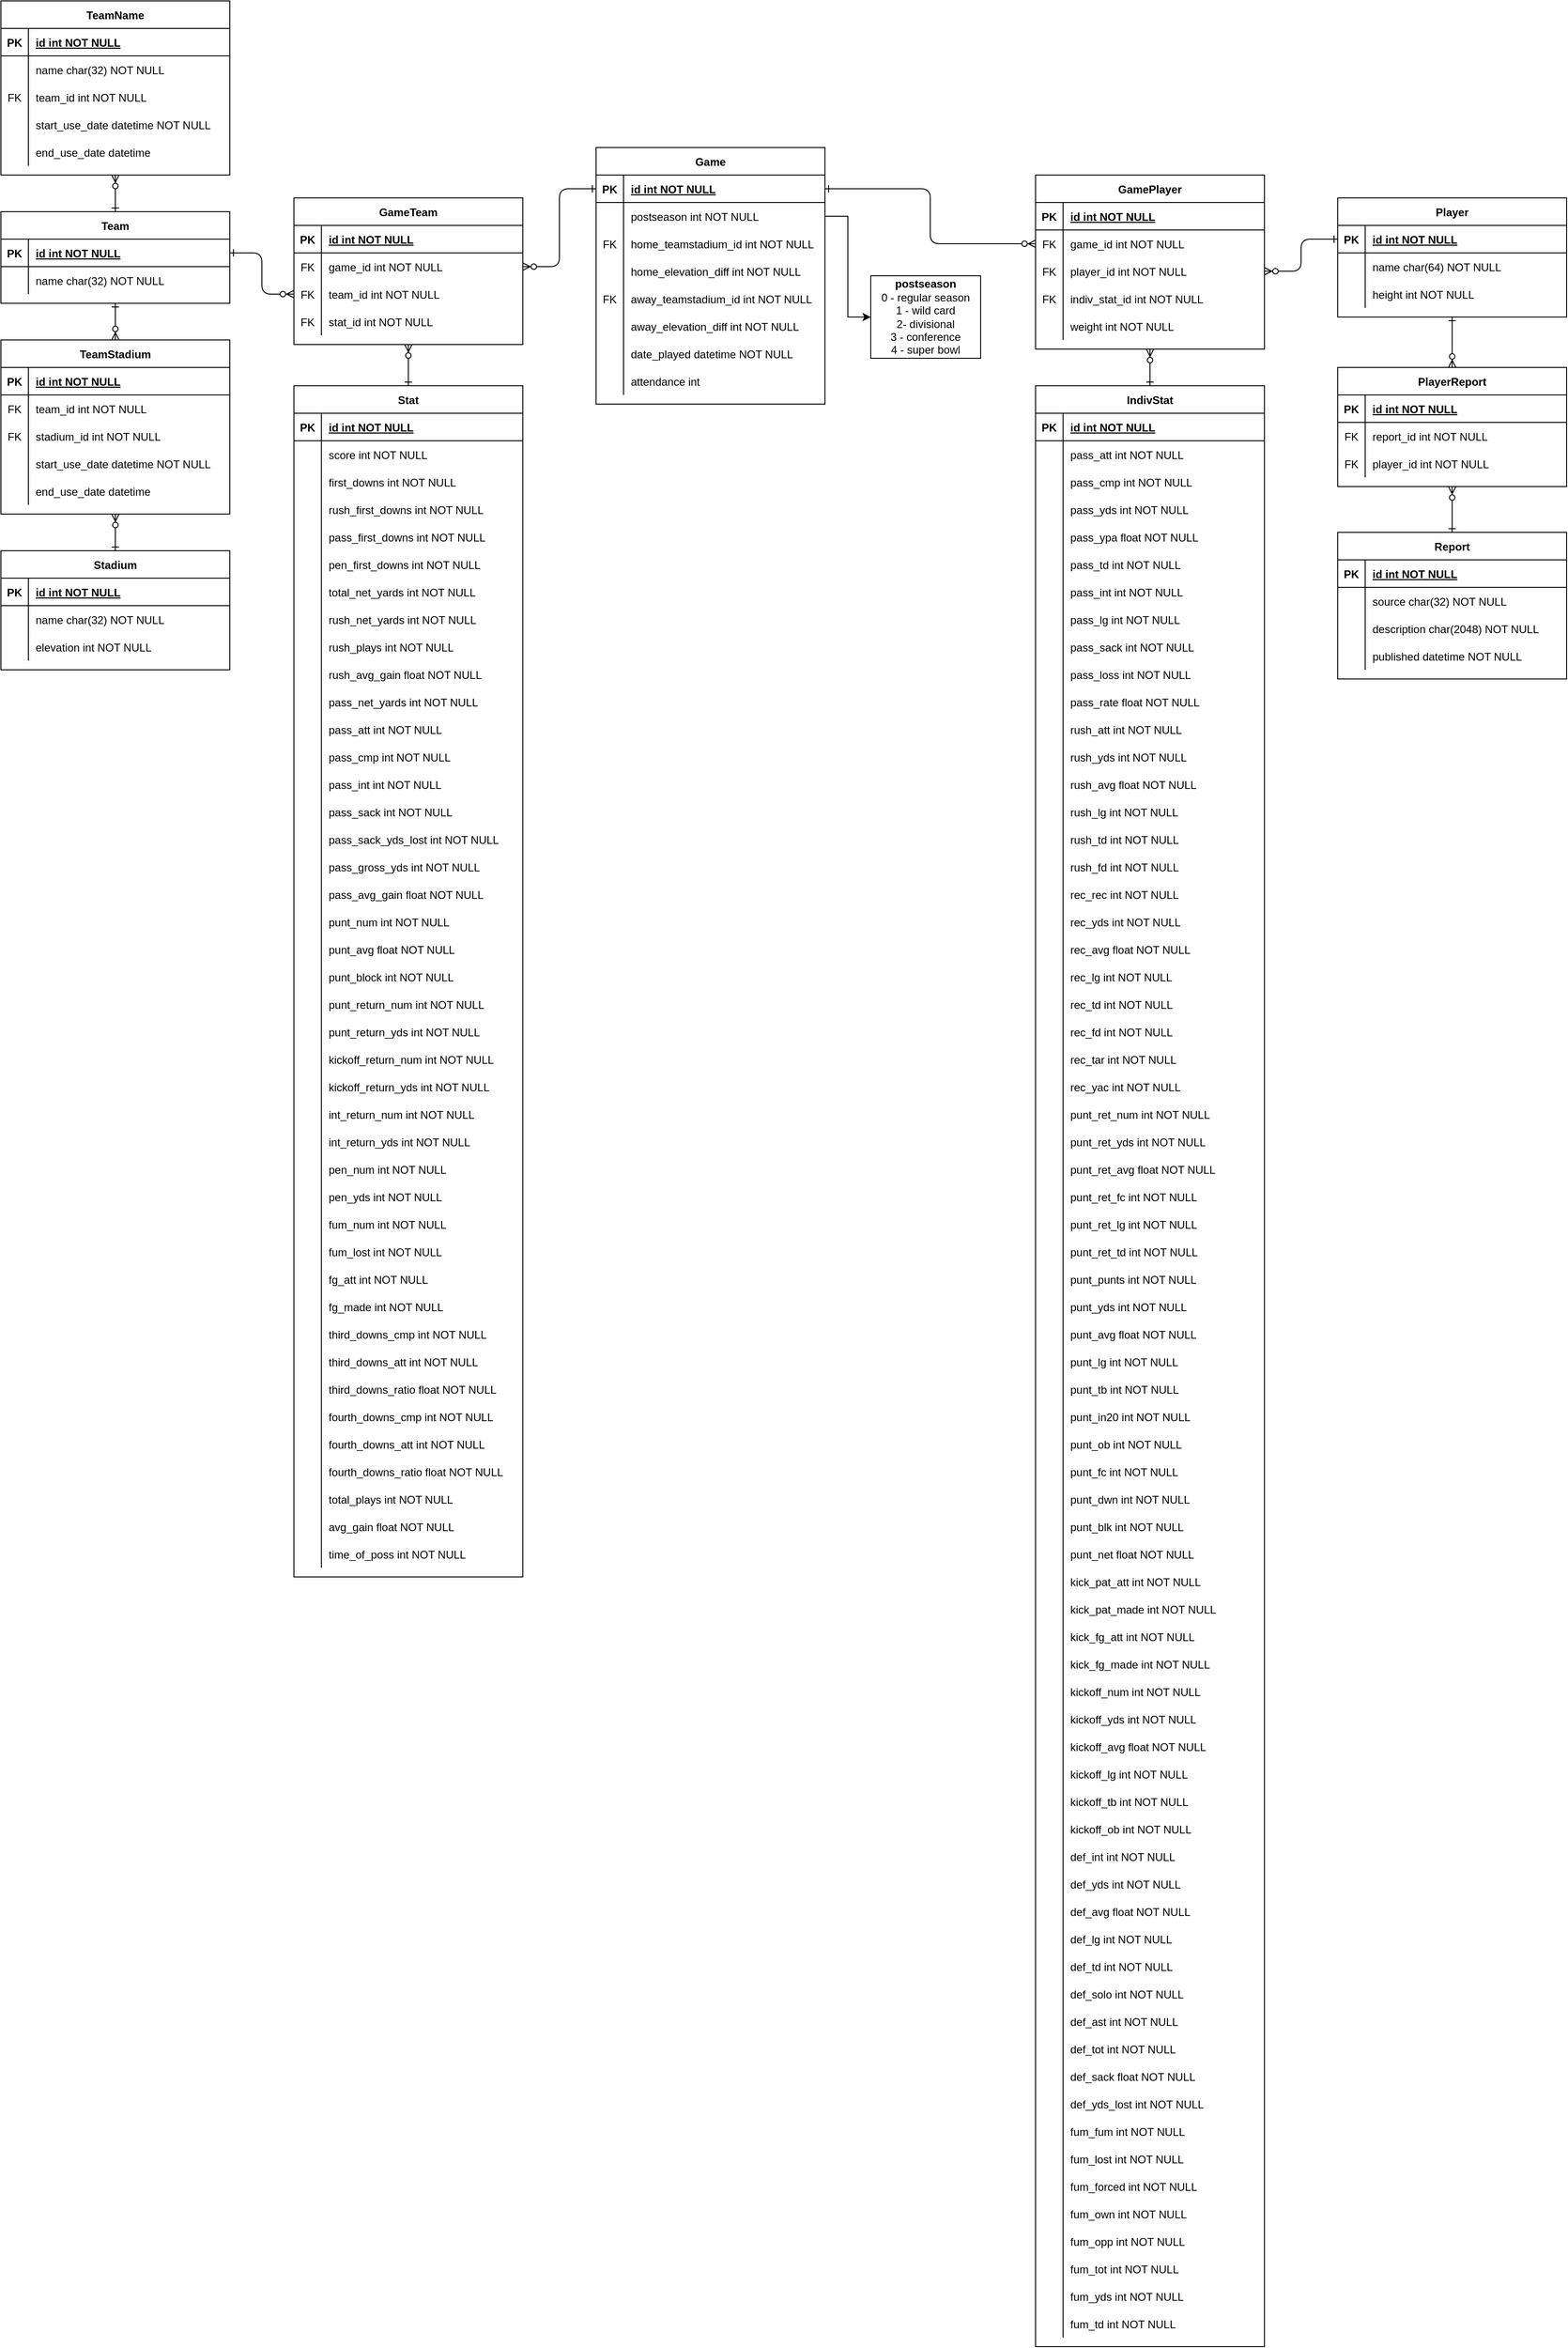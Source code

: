 <mxfile version="20.3.0" type="device"><diagram id="R2lEEEUBdFMjLlhIrx00" name="Page-1"><mxGraphModel dx="1328" dy="1677" grid="1" gridSize="10" guides="1" tooltips="1" connect="1" arrows="1" fold="1" page="1" pageScale="1" pageWidth="850" pageHeight="1100" math="0" shadow="0" extFonts="Permanent Marker^https://fonts.googleapis.com/css?family=Permanent+Marker"><root><mxCell id="0"/><mxCell id="1" parent="0"/><mxCell id="C-vyLk0tnHw3VtMMgP7b-12" value="" style="endArrow=ERzeroToMany;startArrow=ERone;endFill=1;startFill=0;entryX=0.5;entryY=1;entryDx=0;entryDy=0;exitX=0.5;exitY=0;exitDx=0;exitDy=0;" parent="1" source="C-vyLk0tnHw3VtMMgP7b-23" target="H1US6mvH1EbogCY70Wsn-14" edge="1"><mxGeometry width="100" height="100" relative="1" as="geometry"><mxPoint x="140" y="-890" as="sourcePoint"/><mxPoint x="-20" y="-890" as="targetPoint"/></mxGeometry></mxCell><mxCell id="C-vyLk0tnHw3VtMMgP7b-23" value="Team" style="shape=table;startSize=30;container=1;collapsible=1;childLayout=tableLayout;fixedRows=1;rowLines=0;fontStyle=1;align=center;resizeLast=1;" parent="1" vertex="1"><mxGeometry x="-310" y="-820" width="250" height="100" as="geometry"/></mxCell><mxCell id="C-vyLk0tnHw3VtMMgP7b-24" value="" style="shape=partialRectangle;collapsible=0;dropTarget=0;pointerEvents=0;fillColor=none;points=[[0,0.5],[1,0.5]];portConstraint=eastwest;top=0;left=0;right=0;bottom=1;" parent="C-vyLk0tnHw3VtMMgP7b-23" vertex="1"><mxGeometry y="30" width="250" height="30" as="geometry"/></mxCell><mxCell id="C-vyLk0tnHw3VtMMgP7b-25" value="PK" style="shape=partialRectangle;overflow=hidden;connectable=0;fillColor=none;top=0;left=0;bottom=0;right=0;fontStyle=1;" parent="C-vyLk0tnHw3VtMMgP7b-24" vertex="1"><mxGeometry width="30" height="30" as="geometry"><mxRectangle width="30" height="30" as="alternateBounds"/></mxGeometry></mxCell><mxCell id="C-vyLk0tnHw3VtMMgP7b-26" value="id int NOT NULL " style="shape=partialRectangle;overflow=hidden;connectable=0;fillColor=none;top=0;left=0;bottom=0;right=0;align=left;spacingLeft=6;fontStyle=5;" parent="C-vyLk0tnHw3VtMMgP7b-24" vertex="1"><mxGeometry x="30" width="220" height="30" as="geometry"><mxRectangle width="220" height="30" as="alternateBounds"/></mxGeometry></mxCell><mxCell id="C-vyLk0tnHw3VtMMgP7b-27" value="" style="shape=partialRectangle;collapsible=0;dropTarget=0;pointerEvents=0;fillColor=none;points=[[0,0.5],[1,0.5]];portConstraint=eastwest;top=0;left=0;right=0;bottom=0;" parent="C-vyLk0tnHw3VtMMgP7b-23" vertex="1"><mxGeometry y="60" width="250" height="30" as="geometry"/></mxCell><mxCell id="C-vyLk0tnHw3VtMMgP7b-28" value="" style="shape=partialRectangle;overflow=hidden;connectable=0;fillColor=none;top=0;left=0;bottom=0;right=0;" parent="C-vyLk0tnHw3VtMMgP7b-27" vertex="1"><mxGeometry width="30" height="30" as="geometry"><mxRectangle width="30" height="30" as="alternateBounds"/></mxGeometry></mxCell><mxCell id="C-vyLk0tnHw3VtMMgP7b-29" value="name char(32) NOT NULL" style="shape=partialRectangle;overflow=hidden;connectable=0;fillColor=none;top=0;left=0;bottom=0;right=0;align=left;spacingLeft=6;" parent="C-vyLk0tnHw3VtMMgP7b-27" vertex="1"><mxGeometry x="30" width="220" height="30" as="geometry"><mxRectangle width="220" height="30" as="alternateBounds"/></mxGeometry></mxCell><mxCell id="D6J0q0N8HMuBGIw2i1oM-4" value="Stadium" style="shape=table;startSize=30;container=1;collapsible=1;childLayout=tableLayout;fixedRows=1;rowLines=0;fontStyle=1;align=center;resizeLast=1;" parent="1" vertex="1"><mxGeometry x="-310" y="-450" width="250" height="130" as="geometry"/></mxCell><mxCell id="D6J0q0N8HMuBGIw2i1oM-5" value="" style="shape=partialRectangle;collapsible=0;dropTarget=0;pointerEvents=0;fillColor=none;points=[[0,0.5],[1,0.5]];portConstraint=eastwest;top=0;left=0;right=0;bottom=1;" parent="D6J0q0N8HMuBGIw2i1oM-4" vertex="1"><mxGeometry y="30" width="250" height="30" as="geometry"/></mxCell><mxCell id="D6J0q0N8HMuBGIw2i1oM-6" value="PK" style="shape=partialRectangle;overflow=hidden;connectable=0;fillColor=none;top=0;left=0;bottom=0;right=0;fontStyle=1;" parent="D6J0q0N8HMuBGIw2i1oM-5" vertex="1"><mxGeometry width="30" height="30" as="geometry"><mxRectangle width="30" height="30" as="alternateBounds"/></mxGeometry></mxCell><mxCell id="D6J0q0N8HMuBGIw2i1oM-7" value="id int NOT NULL " style="shape=partialRectangle;overflow=hidden;connectable=0;fillColor=none;top=0;left=0;bottom=0;right=0;align=left;spacingLeft=6;fontStyle=5;" parent="D6J0q0N8HMuBGIw2i1oM-5" vertex="1"><mxGeometry x="30" width="220" height="30" as="geometry"><mxRectangle width="220" height="30" as="alternateBounds"/></mxGeometry></mxCell><mxCell id="D6J0q0N8HMuBGIw2i1oM-8" value="" style="shape=partialRectangle;collapsible=0;dropTarget=0;pointerEvents=0;fillColor=none;points=[[0,0.5],[1,0.5]];portConstraint=eastwest;top=0;left=0;right=0;bottom=0;" parent="D6J0q0N8HMuBGIw2i1oM-4" vertex="1"><mxGeometry y="60" width="250" height="30" as="geometry"/></mxCell><mxCell id="D6J0q0N8HMuBGIw2i1oM-9" value="" style="shape=partialRectangle;overflow=hidden;connectable=0;fillColor=none;top=0;left=0;bottom=0;right=0;" parent="D6J0q0N8HMuBGIw2i1oM-8" vertex="1"><mxGeometry width="30" height="30" as="geometry"><mxRectangle width="30" height="30" as="alternateBounds"/></mxGeometry></mxCell><mxCell id="D6J0q0N8HMuBGIw2i1oM-10" value="name char(32) NOT NULL" style="shape=partialRectangle;overflow=hidden;connectable=0;fillColor=none;top=0;left=0;bottom=0;right=0;align=left;spacingLeft=6;" parent="D6J0q0N8HMuBGIw2i1oM-8" vertex="1"><mxGeometry x="30" width="220" height="30" as="geometry"><mxRectangle width="220" height="30" as="alternateBounds"/></mxGeometry></mxCell><mxCell id="D6J0q0N8HMuBGIw2i1oM-11" value="" style="shape=partialRectangle;collapsible=0;dropTarget=0;pointerEvents=0;fillColor=none;points=[[0,0.5],[1,0.5]];portConstraint=eastwest;top=0;left=0;right=0;bottom=0;" parent="D6J0q0N8HMuBGIw2i1oM-4" vertex="1"><mxGeometry y="90" width="250" height="30" as="geometry"/></mxCell><mxCell id="D6J0q0N8HMuBGIw2i1oM-12" value="" style="shape=partialRectangle;overflow=hidden;connectable=0;fillColor=none;top=0;left=0;bottom=0;right=0;" parent="D6J0q0N8HMuBGIw2i1oM-11" vertex="1"><mxGeometry width="30" height="30" as="geometry"><mxRectangle width="30" height="30" as="alternateBounds"/></mxGeometry></mxCell><mxCell id="D6J0q0N8HMuBGIw2i1oM-13" value="elevation int NOT NULL" style="shape=partialRectangle;overflow=hidden;connectable=0;fillColor=none;top=0;left=0;bottom=0;right=0;align=left;spacingLeft=6;" parent="D6J0q0N8HMuBGIw2i1oM-11" vertex="1"><mxGeometry x="30" width="220" height="30" as="geometry"><mxRectangle width="220" height="30" as="alternateBounds"/></mxGeometry></mxCell><mxCell id="D6J0q0N8HMuBGIw2i1oM-14" value="Player" style="shape=table;startSize=30;container=1;collapsible=1;childLayout=tableLayout;fixedRows=1;rowLines=0;fontStyle=1;align=center;resizeLast=1;" parent="1" vertex="1"><mxGeometry x="1150" y="-835" width="250" height="130" as="geometry"/></mxCell><mxCell id="D6J0q0N8HMuBGIw2i1oM-15" value="" style="shape=partialRectangle;collapsible=0;dropTarget=0;pointerEvents=0;fillColor=none;points=[[0,0.5],[1,0.5]];portConstraint=eastwest;top=0;left=0;right=0;bottom=1;" parent="D6J0q0N8HMuBGIw2i1oM-14" vertex="1"><mxGeometry y="30" width="250" height="30" as="geometry"/></mxCell><mxCell id="D6J0q0N8HMuBGIw2i1oM-16" value="PK" style="shape=partialRectangle;overflow=hidden;connectable=0;fillColor=none;top=0;left=0;bottom=0;right=0;fontStyle=1;" parent="D6J0q0N8HMuBGIw2i1oM-15" vertex="1"><mxGeometry width="30" height="30" as="geometry"><mxRectangle width="30" height="30" as="alternateBounds"/></mxGeometry></mxCell><mxCell id="D6J0q0N8HMuBGIw2i1oM-17" value="id int NOT NULL " style="shape=partialRectangle;overflow=hidden;connectable=0;fillColor=none;top=0;left=0;bottom=0;right=0;align=left;spacingLeft=6;fontStyle=5;" parent="D6J0q0N8HMuBGIw2i1oM-15" vertex="1"><mxGeometry x="30" width="220" height="30" as="geometry"><mxRectangle width="220" height="30" as="alternateBounds"/></mxGeometry></mxCell><mxCell id="D6J0q0N8HMuBGIw2i1oM-18" value="" style="shape=partialRectangle;collapsible=0;dropTarget=0;pointerEvents=0;fillColor=none;points=[[0,0.5],[1,0.5]];portConstraint=eastwest;top=0;left=0;right=0;bottom=0;" parent="D6J0q0N8HMuBGIw2i1oM-14" vertex="1"><mxGeometry y="60" width="250" height="30" as="geometry"/></mxCell><mxCell id="D6J0q0N8HMuBGIw2i1oM-19" value="" style="shape=partialRectangle;overflow=hidden;connectable=0;fillColor=none;top=0;left=0;bottom=0;right=0;" parent="D6J0q0N8HMuBGIw2i1oM-18" vertex="1"><mxGeometry width="30" height="30" as="geometry"><mxRectangle width="30" height="30" as="alternateBounds"/></mxGeometry></mxCell><mxCell id="D6J0q0N8HMuBGIw2i1oM-20" value="name char(64) NOT NULL" style="shape=partialRectangle;overflow=hidden;connectable=0;fillColor=none;top=0;left=0;bottom=0;right=0;align=left;spacingLeft=6;" parent="D6J0q0N8HMuBGIw2i1oM-18" vertex="1"><mxGeometry x="30" width="220" height="30" as="geometry"><mxRectangle width="220" height="30" as="alternateBounds"/></mxGeometry></mxCell><mxCell id="D6J0q0N8HMuBGIw2i1oM-24" value="" style="shape=partialRectangle;collapsible=0;dropTarget=0;pointerEvents=0;fillColor=none;points=[[0,0.5],[1,0.5]];portConstraint=eastwest;top=0;left=0;right=0;bottom=0;" parent="D6J0q0N8HMuBGIw2i1oM-14" vertex="1"><mxGeometry y="90" width="250" height="30" as="geometry"/></mxCell><mxCell id="D6J0q0N8HMuBGIw2i1oM-25" value="" style="shape=partialRectangle;overflow=hidden;connectable=0;fillColor=none;top=0;left=0;bottom=0;right=0;" parent="D6J0q0N8HMuBGIw2i1oM-24" vertex="1"><mxGeometry width="30" height="30" as="geometry"><mxRectangle width="30" height="30" as="alternateBounds"/></mxGeometry></mxCell><mxCell id="D6J0q0N8HMuBGIw2i1oM-26" value="height int NOT NULL" style="shape=partialRectangle;overflow=hidden;connectable=0;fillColor=none;top=0;left=0;bottom=0;right=0;align=left;spacingLeft=6;" parent="D6J0q0N8HMuBGIw2i1oM-24" vertex="1"><mxGeometry x="30" width="220" height="30" as="geometry"><mxRectangle width="220" height="30" as="alternateBounds"/></mxGeometry></mxCell><mxCell id="D6J0q0N8HMuBGIw2i1oM-27" value="Report" style="shape=table;startSize=30;container=1;collapsible=1;childLayout=tableLayout;fixedRows=1;rowLines=0;fontStyle=1;align=center;resizeLast=1;" parent="1" vertex="1"><mxGeometry x="1150" y="-470" width="250" height="160" as="geometry"/></mxCell><mxCell id="D6J0q0N8HMuBGIw2i1oM-28" value="" style="shape=partialRectangle;collapsible=0;dropTarget=0;pointerEvents=0;fillColor=none;points=[[0,0.5],[1,0.5]];portConstraint=eastwest;top=0;left=0;right=0;bottom=1;" parent="D6J0q0N8HMuBGIw2i1oM-27" vertex="1"><mxGeometry y="30" width="250" height="30" as="geometry"/></mxCell><mxCell id="D6J0q0N8HMuBGIw2i1oM-29" value="PK" style="shape=partialRectangle;overflow=hidden;connectable=0;fillColor=none;top=0;left=0;bottom=0;right=0;fontStyle=1;" parent="D6J0q0N8HMuBGIw2i1oM-28" vertex="1"><mxGeometry width="30" height="30" as="geometry"><mxRectangle width="30" height="30" as="alternateBounds"/></mxGeometry></mxCell><mxCell id="D6J0q0N8HMuBGIw2i1oM-30" value="id int NOT NULL " style="shape=partialRectangle;overflow=hidden;connectable=0;fillColor=none;top=0;left=0;bottom=0;right=0;align=left;spacingLeft=6;fontStyle=5;" parent="D6J0q0N8HMuBGIw2i1oM-28" vertex="1"><mxGeometry x="30" width="220" height="30" as="geometry"><mxRectangle width="220" height="30" as="alternateBounds"/></mxGeometry></mxCell><mxCell id="D6J0q0N8HMuBGIw2i1oM-31" value="" style="shape=partialRectangle;collapsible=0;dropTarget=0;pointerEvents=0;fillColor=none;points=[[0,0.5],[1,0.5]];portConstraint=eastwest;top=0;left=0;right=0;bottom=0;" parent="D6J0q0N8HMuBGIw2i1oM-27" vertex="1"><mxGeometry y="60" width="250" height="30" as="geometry"/></mxCell><mxCell id="D6J0q0N8HMuBGIw2i1oM-32" value="" style="shape=partialRectangle;overflow=hidden;connectable=0;fillColor=none;top=0;left=0;bottom=0;right=0;" parent="D6J0q0N8HMuBGIw2i1oM-31" vertex="1"><mxGeometry width="30" height="30" as="geometry"><mxRectangle width="30" height="30" as="alternateBounds"/></mxGeometry></mxCell><mxCell id="D6J0q0N8HMuBGIw2i1oM-33" value="source char(32) NOT NULL" style="shape=partialRectangle;overflow=hidden;connectable=0;fillColor=none;top=0;left=0;bottom=0;right=0;align=left;spacingLeft=6;" parent="D6J0q0N8HMuBGIw2i1oM-31" vertex="1"><mxGeometry x="30" width="220" height="30" as="geometry"><mxRectangle width="220" height="30" as="alternateBounds"/></mxGeometry></mxCell><mxCell id="D6J0q0N8HMuBGIw2i1oM-34" value="" style="shape=partialRectangle;collapsible=0;dropTarget=0;pointerEvents=0;fillColor=none;points=[[0,0.5],[1,0.5]];portConstraint=eastwest;top=0;left=0;right=0;bottom=0;" parent="D6J0q0N8HMuBGIw2i1oM-27" vertex="1"><mxGeometry y="90" width="250" height="30" as="geometry"/></mxCell><mxCell id="D6J0q0N8HMuBGIw2i1oM-35" value="" style="shape=partialRectangle;overflow=hidden;connectable=0;fillColor=none;top=0;left=0;bottom=0;right=0;" parent="D6J0q0N8HMuBGIw2i1oM-34" vertex="1"><mxGeometry width="30" height="30" as="geometry"><mxRectangle width="30" height="30" as="alternateBounds"/></mxGeometry></mxCell><mxCell id="D6J0q0N8HMuBGIw2i1oM-36" value="description char(2048) NOT NULL" style="shape=partialRectangle;overflow=hidden;connectable=0;fillColor=none;top=0;left=0;bottom=0;right=0;align=left;spacingLeft=6;" parent="D6J0q0N8HMuBGIw2i1oM-34" vertex="1"><mxGeometry x="30" width="220" height="30" as="geometry"><mxRectangle width="220" height="30" as="alternateBounds"/></mxGeometry></mxCell><mxCell id="D6J0q0N8HMuBGIw2i1oM-37" value="" style="shape=partialRectangle;collapsible=0;dropTarget=0;pointerEvents=0;fillColor=none;points=[[0,0.5],[1,0.5]];portConstraint=eastwest;top=0;left=0;right=0;bottom=0;" parent="D6J0q0N8HMuBGIw2i1oM-27" vertex="1"><mxGeometry y="120" width="250" height="30" as="geometry"/></mxCell><mxCell id="D6J0q0N8HMuBGIw2i1oM-38" value="" style="shape=partialRectangle;overflow=hidden;connectable=0;fillColor=none;top=0;left=0;bottom=0;right=0;" parent="D6J0q0N8HMuBGIw2i1oM-37" vertex="1"><mxGeometry width="30" height="30" as="geometry"><mxRectangle width="30" height="30" as="alternateBounds"/></mxGeometry></mxCell><mxCell id="D6J0q0N8HMuBGIw2i1oM-39" value="published datetime NOT NULL" style="shape=partialRectangle;overflow=hidden;connectable=0;fillColor=none;top=0;left=0;bottom=0;right=0;align=left;spacingLeft=6;" parent="D6J0q0N8HMuBGIw2i1oM-37" vertex="1"><mxGeometry x="30" width="220" height="30" as="geometry"><mxRectangle width="220" height="30" as="alternateBounds"/></mxGeometry></mxCell><mxCell id="D6J0q0N8HMuBGIw2i1oM-59" value="TeamStadium" style="shape=table;startSize=30;container=1;collapsible=1;childLayout=tableLayout;fixedRows=1;rowLines=0;fontStyle=1;align=center;resizeLast=1;" parent="1" vertex="1"><mxGeometry x="-310" y="-680" width="250" height="190" as="geometry"/></mxCell><mxCell id="D6J0q0N8HMuBGIw2i1oM-60" value="" style="shape=partialRectangle;collapsible=0;dropTarget=0;pointerEvents=0;fillColor=none;points=[[0,0.5],[1,0.5]];portConstraint=eastwest;top=0;left=0;right=0;bottom=1;" parent="D6J0q0N8HMuBGIw2i1oM-59" vertex="1"><mxGeometry y="30" width="250" height="30" as="geometry"/></mxCell><mxCell id="D6J0q0N8HMuBGIw2i1oM-61" value="PK" style="shape=partialRectangle;overflow=hidden;connectable=0;fillColor=none;top=0;left=0;bottom=0;right=0;fontStyle=1;" parent="D6J0q0N8HMuBGIw2i1oM-60" vertex="1"><mxGeometry width="30" height="30" as="geometry"><mxRectangle width="30" height="30" as="alternateBounds"/></mxGeometry></mxCell><mxCell id="D6J0q0N8HMuBGIw2i1oM-62" value="id int NOT NULL " style="shape=partialRectangle;overflow=hidden;connectable=0;fillColor=none;top=0;left=0;bottom=0;right=0;align=left;spacingLeft=6;fontStyle=5;" parent="D6J0q0N8HMuBGIw2i1oM-60" vertex="1"><mxGeometry x="30" width="220" height="30" as="geometry"><mxRectangle width="220" height="30" as="alternateBounds"/></mxGeometry></mxCell><mxCell id="D6J0q0N8HMuBGIw2i1oM-69" value="" style="shape=partialRectangle;collapsible=0;dropTarget=0;pointerEvents=0;fillColor=none;points=[[0,0.5],[1,0.5]];portConstraint=eastwest;top=0;left=0;right=0;bottom=0;" parent="D6J0q0N8HMuBGIw2i1oM-59" vertex="1"><mxGeometry y="60" width="250" height="30" as="geometry"/></mxCell><mxCell id="D6J0q0N8HMuBGIw2i1oM-70" value="FK" style="shape=partialRectangle;overflow=hidden;connectable=0;fillColor=none;top=0;left=0;bottom=0;right=0;" parent="D6J0q0N8HMuBGIw2i1oM-69" vertex="1"><mxGeometry width="30" height="30" as="geometry"><mxRectangle width="30" height="30" as="alternateBounds"/></mxGeometry></mxCell><mxCell id="D6J0q0N8HMuBGIw2i1oM-71" value="team_id int NOT NULL" style="shape=partialRectangle;overflow=hidden;connectable=0;fillColor=none;top=0;left=0;bottom=0;right=0;align=left;spacingLeft=6;" parent="D6J0q0N8HMuBGIw2i1oM-69" vertex="1"><mxGeometry x="30" width="220" height="30" as="geometry"><mxRectangle width="220" height="30" as="alternateBounds"/></mxGeometry></mxCell><mxCell id="D6J0q0N8HMuBGIw2i1oM-72" value="" style="shape=partialRectangle;collapsible=0;dropTarget=0;pointerEvents=0;fillColor=none;points=[[0,0.5],[1,0.5]];portConstraint=eastwest;top=0;left=0;right=0;bottom=0;" parent="D6J0q0N8HMuBGIw2i1oM-59" vertex="1"><mxGeometry y="90" width="250" height="30" as="geometry"/></mxCell><mxCell id="D6J0q0N8HMuBGIw2i1oM-73" value="FK" style="shape=partialRectangle;overflow=hidden;connectable=0;fillColor=none;top=0;left=0;bottom=0;right=0;" parent="D6J0q0N8HMuBGIw2i1oM-72" vertex="1"><mxGeometry width="30" height="30" as="geometry"><mxRectangle width="30" height="30" as="alternateBounds"/></mxGeometry></mxCell><mxCell id="D6J0q0N8HMuBGIw2i1oM-74" value="stadium_id int NOT NULL" style="shape=partialRectangle;overflow=hidden;connectable=0;fillColor=none;top=0;left=0;bottom=0;right=0;align=left;spacingLeft=6;" parent="D6J0q0N8HMuBGIw2i1oM-72" vertex="1"><mxGeometry x="30" width="220" height="30" as="geometry"><mxRectangle width="220" height="30" as="alternateBounds"/></mxGeometry></mxCell><mxCell id="D6J0q0N8HMuBGIw2i1oM-63" value="" style="shape=partialRectangle;collapsible=0;dropTarget=0;pointerEvents=0;fillColor=none;points=[[0,0.5],[1,0.5]];portConstraint=eastwest;top=0;left=0;right=0;bottom=0;" parent="D6J0q0N8HMuBGIw2i1oM-59" vertex="1"><mxGeometry y="120" width="250" height="30" as="geometry"/></mxCell><mxCell id="D6J0q0N8HMuBGIw2i1oM-64" value="" style="shape=partialRectangle;overflow=hidden;connectable=0;fillColor=none;top=0;left=0;bottom=0;right=0;" parent="D6J0q0N8HMuBGIw2i1oM-63" vertex="1"><mxGeometry width="30" height="30" as="geometry"><mxRectangle width="30" height="30" as="alternateBounds"/></mxGeometry></mxCell><mxCell id="D6J0q0N8HMuBGIw2i1oM-65" value="start_use_date datetime NOT NULL" style="shape=partialRectangle;overflow=hidden;connectable=0;fillColor=none;top=0;left=0;bottom=0;right=0;align=left;spacingLeft=6;" parent="D6J0q0N8HMuBGIw2i1oM-63" vertex="1"><mxGeometry x="30" width="220" height="30" as="geometry"><mxRectangle width="220" height="30" as="alternateBounds"/></mxGeometry></mxCell><mxCell id="D6J0q0N8HMuBGIw2i1oM-66" value="" style="shape=partialRectangle;collapsible=0;dropTarget=0;pointerEvents=0;fillColor=none;points=[[0,0.5],[1,0.5]];portConstraint=eastwest;top=0;left=0;right=0;bottom=0;" parent="D6J0q0N8HMuBGIw2i1oM-59" vertex="1"><mxGeometry y="150" width="250" height="30" as="geometry"/></mxCell><mxCell id="D6J0q0N8HMuBGIw2i1oM-67" value="" style="shape=partialRectangle;overflow=hidden;connectable=0;fillColor=none;top=0;left=0;bottom=0;right=0;" parent="D6J0q0N8HMuBGIw2i1oM-66" vertex="1"><mxGeometry width="30" height="30" as="geometry"><mxRectangle width="30" height="30" as="alternateBounds"/></mxGeometry></mxCell><mxCell id="D6J0q0N8HMuBGIw2i1oM-68" value="end_use_date datetime" style="shape=partialRectangle;overflow=hidden;connectable=0;fillColor=none;top=0;left=0;bottom=0;right=0;align=left;spacingLeft=6;" parent="D6J0q0N8HMuBGIw2i1oM-66" vertex="1"><mxGeometry x="30" width="220" height="30" as="geometry"><mxRectangle width="220" height="30" as="alternateBounds"/></mxGeometry></mxCell><mxCell id="H1US6mvH1EbogCY70Wsn-1" value="IndivStat" style="shape=table;startSize=30;container=1;collapsible=1;childLayout=tableLayout;fixedRows=1;rowLines=0;fontStyle=1;align=center;resizeLast=1;" parent="1" vertex="1"><mxGeometry x="820" y="-630" width="250" height="2140" as="geometry"/></mxCell><mxCell id="H1US6mvH1EbogCY70Wsn-2" value="" style="shape=partialRectangle;collapsible=0;dropTarget=0;pointerEvents=0;fillColor=none;points=[[0,0.5],[1,0.5]];portConstraint=eastwest;top=0;left=0;right=0;bottom=1;" parent="H1US6mvH1EbogCY70Wsn-1" vertex="1"><mxGeometry y="30" width="250" height="30" as="geometry"/></mxCell><mxCell id="H1US6mvH1EbogCY70Wsn-3" value="PK" style="shape=partialRectangle;overflow=hidden;connectable=0;fillColor=none;top=0;left=0;bottom=0;right=0;fontStyle=1;" parent="H1US6mvH1EbogCY70Wsn-2" vertex="1"><mxGeometry width="30" height="30" as="geometry"><mxRectangle width="30" height="30" as="alternateBounds"/></mxGeometry></mxCell><mxCell id="H1US6mvH1EbogCY70Wsn-4" value="id int NOT NULL " style="shape=partialRectangle;overflow=hidden;connectable=0;fillColor=none;top=0;left=0;bottom=0;right=0;align=left;spacingLeft=6;fontStyle=5;" parent="H1US6mvH1EbogCY70Wsn-2" vertex="1"><mxGeometry x="30" width="220" height="30" as="geometry"><mxRectangle width="220" height="30" as="alternateBounds"/></mxGeometry></mxCell><mxCell id="H1US6mvH1EbogCY70Wsn-5" value="" style="shape=partialRectangle;collapsible=0;dropTarget=0;pointerEvents=0;fillColor=none;points=[[0,0.5],[1,0.5]];portConstraint=eastwest;top=0;left=0;right=0;bottom=0;" parent="H1US6mvH1EbogCY70Wsn-1" vertex="1"><mxGeometry y="60" width="250" height="30" as="geometry"/></mxCell><mxCell id="H1US6mvH1EbogCY70Wsn-6" value="" style="shape=partialRectangle;overflow=hidden;connectable=0;fillColor=none;top=0;left=0;bottom=0;right=0;" parent="H1US6mvH1EbogCY70Wsn-5" vertex="1"><mxGeometry width="30" height="30" as="geometry"><mxRectangle width="30" height="30" as="alternateBounds"/></mxGeometry></mxCell><mxCell id="H1US6mvH1EbogCY70Wsn-7" value="pass_att int NOT NULL" style="shape=partialRectangle;overflow=hidden;connectable=0;fillColor=none;top=0;left=0;bottom=0;right=0;align=left;spacingLeft=6;" parent="H1US6mvH1EbogCY70Wsn-5" vertex="1"><mxGeometry x="30" width="220" height="30" as="geometry"><mxRectangle width="220" height="30" as="alternateBounds"/></mxGeometry></mxCell><mxCell id="H1US6mvH1EbogCY70Wsn-8" value="" style="shape=partialRectangle;collapsible=0;dropTarget=0;pointerEvents=0;fillColor=none;points=[[0,0.5],[1,0.5]];portConstraint=eastwest;top=0;left=0;right=0;bottom=0;" parent="H1US6mvH1EbogCY70Wsn-1" vertex="1"><mxGeometry y="90" width="250" height="30" as="geometry"/></mxCell><mxCell id="H1US6mvH1EbogCY70Wsn-9" value="" style="shape=partialRectangle;overflow=hidden;connectable=0;fillColor=none;top=0;left=0;bottom=0;right=0;" parent="H1US6mvH1EbogCY70Wsn-8" vertex="1"><mxGeometry width="30" height="30" as="geometry"><mxRectangle width="30" height="30" as="alternateBounds"/></mxGeometry></mxCell><mxCell id="H1US6mvH1EbogCY70Wsn-10" value="pass_cmp int NOT NULL" style="shape=partialRectangle;overflow=hidden;connectable=0;fillColor=none;top=0;left=0;bottom=0;right=0;align=left;spacingLeft=6;" parent="H1US6mvH1EbogCY70Wsn-8" vertex="1"><mxGeometry x="30" width="220" height="30" as="geometry"><mxRectangle width="220" height="30" as="alternateBounds"/></mxGeometry></mxCell><mxCell id="H1US6mvH1EbogCY70Wsn-11" value="" style="shape=partialRectangle;collapsible=0;dropTarget=0;pointerEvents=0;fillColor=none;points=[[0,0.5],[1,0.5]];portConstraint=eastwest;top=0;left=0;right=0;bottom=0;" parent="H1US6mvH1EbogCY70Wsn-1" vertex="1"><mxGeometry y="120" width="250" height="30" as="geometry"/></mxCell><mxCell id="H1US6mvH1EbogCY70Wsn-12" value="" style="shape=partialRectangle;overflow=hidden;connectable=0;fillColor=none;top=0;left=0;bottom=0;right=0;" parent="H1US6mvH1EbogCY70Wsn-11" vertex="1"><mxGeometry width="30" height="30" as="geometry"><mxRectangle width="30" height="30" as="alternateBounds"/></mxGeometry></mxCell><mxCell id="H1US6mvH1EbogCY70Wsn-13" value="pass_yds int NOT NULL" style="shape=partialRectangle;overflow=hidden;connectable=0;fillColor=none;top=0;left=0;bottom=0;right=0;align=left;spacingLeft=6;" parent="H1US6mvH1EbogCY70Wsn-11" vertex="1"><mxGeometry x="30" width="220" height="30" as="geometry"><mxRectangle width="220" height="30" as="alternateBounds"/></mxGeometry></mxCell><mxCell id="H1US6mvH1EbogCY70Wsn-56" value="" style="shape=partialRectangle;collapsible=0;dropTarget=0;pointerEvents=0;fillColor=none;points=[[0,0.5],[1,0.5]];portConstraint=eastwest;top=0;left=0;right=0;bottom=0;" parent="H1US6mvH1EbogCY70Wsn-1" vertex="1"><mxGeometry y="150" width="250" height="30" as="geometry"/></mxCell><mxCell id="H1US6mvH1EbogCY70Wsn-57" value="" style="shape=partialRectangle;overflow=hidden;connectable=0;fillColor=none;top=0;left=0;bottom=0;right=0;" parent="H1US6mvH1EbogCY70Wsn-56" vertex="1"><mxGeometry width="30" height="30" as="geometry"><mxRectangle width="30" height="30" as="alternateBounds"/></mxGeometry></mxCell><mxCell id="H1US6mvH1EbogCY70Wsn-58" value="pass_ypa float NOT NULL" style="shape=partialRectangle;overflow=hidden;connectable=0;fillColor=none;top=0;left=0;bottom=0;right=0;align=left;spacingLeft=6;" parent="H1US6mvH1EbogCY70Wsn-56" vertex="1"><mxGeometry x="30" width="220" height="30" as="geometry"><mxRectangle width="220" height="30" as="alternateBounds"/></mxGeometry></mxCell><mxCell id="H1US6mvH1EbogCY70Wsn-185" value="" style="shape=partialRectangle;collapsible=0;dropTarget=0;pointerEvents=0;fillColor=none;points=[[0,0.5],[1,0.5]];portConstraint=eastwest;top=0;left=0;right=0;bottom=0;" parent="H1US6mvH1EbogCY70Wsn-1" vertex="1"><mxGeometry y="180" width="250" height="30" as="geometry"/></mxCell><mxCell id="H1US6mvH1EbogCY70Wsn-186" value="" style="shape=partialRectangle;overflow=hidden;connectable=0;fillColor=none;top=0;left=0;bottom=0;right=0;" parent="H1US6mvH1EbogCY70Wsn-185" vertex="1"><mxGeometry width="30" height="30" as="geometry"><mxRectangle width="30" height="30" as="alternateBounds"/></mxGeometry></mxCell><mxCell id="H1US6mvH1EbogCY70Wsn-187" value="pass_td int NOT NULL   " style="shape=partialRectangle;overflow=hidden;connectable=0;fillColor=none;top=0;left=0;bottom=0;right=0;align=left;spacingLeft=6;" parent="H1US6mvH1EbogCY70Wsn-185" vertex="1"><mxGeometry x="30" width="220" height="30" as="geometry"><mxRectangle width="220" height="30" as="alternateBounds"/></mxGeometry></mxCell><mxCell id="H1US6mvH1EbogCY70Wsn-188" value="" style="shape=partialRectangle;collapsible=0;dropTarget=0;pointerEvents=0;fillColor=none;points=[[0,0.5],[1,0.5]];portConstraint=eastwest;top=0;left=0;right=0;bottom=0;" parent="H1US6mvH1EbogCY70Wsn-1" vertex="1"><mxGeometry y="210" width="250" height="30" as="geometry"/></mxCell><mxCell id="H1US6mvH1EbogCY70Wsn-189" value="" style="shape=partialRectangle;overflow=hidden;connectable=0;fillColor=none;top=0;left=0;bottom=0;right=0;" parent="H1US6mvH1EbogCY70Wsn-188" vertex="1"><mxGeometry width="30" height="30" as="geometry"><mxRectangle width="30" height="30" as="alternateBounds"/></mxGeometry></mxCell><mxCell id="H1US6mvH1EbogCY70Wsn-190" value="pass_int int NOT NULL" style="shape=partialRectangle;overflow=hidden;connectable=0;fillColor=none;top=0;left=0;bottom=0;right=0;align=left;spacingLeft=6;" parent="H1US6mvH1EbogCY70Wsn-188" vertex="1"><mxGeometry x="30" width="220" height="30" as="geometry"><mxRectangle width="220" height="30" as="alternateBounds"/></mxGeometry></mxCell><mxCell id="H1US6mvH1EbogCY70Wsn-191" value="" style="shape=partialRectangle;collapsible=0;dropTarget=0;pointerEvents=0;fillColor=none;points=[[0,0.5],[1,0.5]];portConstraint=eastwest;top=0;left=0;right=0;bottom=0;" parent="H1US6mvH1EbogCY70Wsn-1" vertex="1"><mxGeometry y="240" width="250" height="30" as="geometry"/></mxCell><mxCell id="H1US6mvH1EbogCY70Wsn-192" value="" style="shape=partialRectangle;overflow=hidden;connectable=0;fillColor=none;top=0;left=0;bottom=0;right=0;" parent="H1US6mvH1EbogCY70Wsn-191" vertex="1"><mxGeometry width="30" height="30" as="geometry"><mxRectangle width="30" height="30" as="alternateBounds"/></mxGeometry></mxCell><mxCell id="H1US6mvH1EbogCY70Wsn-193" value="pass_lg int NOT NULL" style="shape=partialRectangle;overflow=hidden;connectable=0;fillColor=none;top=0;left=0;bottom=0;right=0;align=left;spacingLeft=6;" parent="H1US6mvH1EbogCY70Wsn-191" vertex="1"><mxGeometry x="30" width="220" height="30" as="geometry"><mxRectangle width="220" height="30" as="alternateBounds"/></mxGeometry></mxCell><mxCell id="H1US6mvH1EbogCY70Wsn-194" value="" style="shape=partialRectangle;collapsible=0;dropTarget=0;pointerEvents=0;fillColor=none;points=[[0,0.5],[1,0.5]];portConstraint=eastwest;top=0;left=0;right=0;bottom=0;" parent="H1US6mvH1EbogCY70Wsn-1" vertex="1"><mxGeometry y="270" width="250" height="30" as="geometry"/></mxCell><mxCell id="H1US6mvH1EbogCY70Wsn-195" value="" style="shape=partialRectangle;overflow=hidden;connectable=0;fillColor=none;top=0;left=0;bottom=0;right=0;" parent="H1US6mvH1EbogCY70Wsn-194" vertex="1"><mxGeometry width="30" height="30" as="geometry"><mxRectangle width="30" height="30" as="alternateBounds"/></mxGeometry></mxCell><mxCell id="H1US6mvH1EbogCY70Wsn-196" value="pass_sack int NOT NULL" style="shape=partialRectangle;overflow=hidden;connectable=0;fillColor=none;top=0;left=0;bottom=0;right=0;align=left;spacingLeft=6;" parent="H1US6mvH1EbogCY70Wsn-194" vertex="1"><mxGeometry x="30" width="220" height="30" as="geometry"><mxRectangle width="220" height="30" as="alternateBounds"/></mxGeometry></mxCell><mxCell id="H1US6mvH1EbogCY70Wsn-197" value="" style="shape=partialRectangle;collapsible=0;dropTarget=0;pointerEvents=0;fillColor=none;points=[[0,0.5],[1,0.5]];portConstraint=eastwest;top=0;left=0;right=0;bottom=0;" parent="H1US6mvH1EbogCY70Wsn-1" vertex="1"><mxGeometry y="300" width="250" height="30" as="geometry"/></mxCell><mxCell id="H1US6mvH1EbogCY70Wsn-198" value="" style="shape=partialRectangle;overflow=hidden;connectable=0;fillColor=none;top=0;left=0;bottom=0;right=0;" parent="H1US6mvH1EbogCY70Wsn-197" vertex="1"><mxGeometry width="30" height="30" as="geometry"><mxRectangle width="30" height="30" as="alternateBounds"/></mxGeometry></mxCell><mxCell id="H1US6mvH1EbogCY70Wsn-199" value="pass_loss int NOT NULL" style="shape=partialRectangle;overflow=hidden;connectable=0;fillColor=none;top=0;left=0;bottom=0;right=0;align=left;spacingLeft=6;" parent="H1US6mvH1EbogCY70Wsn-197" vertex="1"><mxGeometry x="30" width="220" height="30" as="geometry"><mxRectangle width="220" height="30" as="alternateBounds"/></mxGeometry></mxCell><mxCell id="H1US6mvH1EbogCY70Wsn-200" value="" style="shape=partialRectangle;collapsible=0;dropTarget=0;pointerEvents=0;fillColor=none;points=[[0,0.5],[1,0.5]];portConstraint=eastwest;top=0;left=0;right=0;bottom=0;" parent="H1US6mvH1EbogCY70Wsn-1" vertex="1"><mxGeometry y="330" width="250" height="30" as="geometry"/></mxCell><mxCell id="H1US6mvH1EbogCY70Wsn-201" value="" style="shape=partialRectangle;overflow=hidden;connectable=0;fillColor=none;top=0;left=0;bottom=0;right=0;" parent="H1US6mvH1EbogCY70Wsn-200" vertex="1"><mxGeometry width="30" height="30" as="geometry"><mxRectangle width="30" height="30" as="alternateBounds"/></mxGeometry></mxCell><mxCell id="H1US6mvH1EbogCY70Wsn-202" value="pass_rate float NOT NULL" style="shape=partialRectangle;overflow=hidden;connectable=0;fillColor=none;top=0;left=0;bottom=0;right=0;align=left;spacingLeft=6;" parent="H1US6mvH1EbogCY70Wsn-200" vertex="1"><mxGeometry x="30" width="220" height="30" as="geometry"><mxRectangle width="220" height="30" as="alternateBounds"/></mxGeometry></mxCell><mxCell id="H1US6mvH1EbogCY70Wsn-203" value="" style="shape=partialRectangle;collapsible=0;dropTarget=0;pointerEvents=0;fillColor=none;points=[[0,0.5],[1,0.5]];portConstraint=eastwest;top=0;left=0;right=0;bottom=0;" parent="H1US6mvH1EbogCY70Wsn-1" vertex="1"><mxGeometry y="360" width="250" height="30" as="geometry"/></mxCell><mxCell id="H1US6mvH1EbogCY70Wsn-204" value="" style="shape=partialRectangle;overflow=hidden;connectable=0;fillColor=none;top=0;left=0;bottom=0;right=0;" parent="H1US6mvH1EbogCY70Wsn-203" vertex="1"><mxGeometry width="30" height="30" as="geometry"><mxRectangle width="30" height="30" as="alternateBounds"/></mxGeometry></mxCell><mxCell id="H1US6mvH1EbogCY70Wsn-205" value="rush_att int NOT NULL" style="shape=partialRectangle;overflow=hidden;connectable=0;fillColor=none;top=0;left=0;bottom=0;right=0;align=left;spacingLeft=6;" parent="H1US6mvH1EbogCY70Wsn-203" vertex="1"><mxGeometry x="30" width="220" height="30" as="geometry"><mxRectangle width="220" height="30" as="alternateBounds"/></mxGeometry></mxCell><mxCell id="H1US6mvH1EbogCY70Wsn-374" value="" style="shape=partialRectangle;collapsible=0;dropTarget=0;pointerEvents=0;fillColor=none;points=[[0,0.5],[1,0.5]];portConstraint=eastwest;top=0;left=0;right=0;bottom=0;" parent="H1US6mvH1EbogCY70Wsn-1" vertex="1"><mxGeometry y="390" width="250" height="30" as="geometry"/></mxCell><mxCell id="H1US6mvH1EbogCY70Wsn-375" value="" style="shape=partialRectangle;overflow=hidden;connectable=0;fillColor=none;top=0;left=0;bottom=0;right=0;" parent="H1US6mvH1EbogCY70Wsn-374" vertex="1"><mxGeometry width="30" height="30" as="geometry"><mxRectangle width="30" height="30" as="alternateBounds"/></mxGeometry></mxCell><mxCell id="H1US6mvH1EbogCY70Wsn-376" value="rush_yds int NOT NULL" style="shape=partialRectangle;overflow=hidden;connectable=0;fillColor=none;top=0;left=0;bottom=0;right=0;align=left;spacingLeft=6;" parent="H1US6mvH1EbogCY70Wsn-374" vertex="1"><mxGeometry x="30" width="220" height="30" as="geometry"><mxRectangle width="220" height="30" as="alternateBounds"/></mxGeometry></mxCell><mxCell id="H1US6mvH1EbogCY70Wsn-377" value="" style="shape=partialRectangle;collapsible=0;dropTarget=0;pointerEvents=0;fillColor=none;points=[[0,0.5],[1,0.5]];portConstraint=eastwest;top=0;left=0;right=0;bottom=0;" parent="H1US6mvH1EbogCY70Wsn-1" vertex="1"><mxGeometry y="420" width="250" height="30" as="geometry"/></mxCell><mxCell id="H1US6mvH1EbogCY70Wsn-378" value="" style="shape=partialRectangle;overflow=hidden;connectable=0;fillColor=none;top=0;left=0;bottom=0;right=0;" parent="H1US6mvH1EbogCY70Wsn-377" vertex="1"><mxGeometry width="30" height="30" as="geometry"><mxRectangle width="30" height="30" as="alternateBounds"/></mxGeometry></mxCell><mxCell id="H1US6mvH1EbogCY70Wsn-379" value="rush_avg float NOT NULL" style="shape=partialRectangle;overflow=hidden;connectable=0;fillColor=none;top=0;left=0;bottom=0;right=0;align=left;spacingLeft=6;" parent="H1US6mvH1EbogCY70Wsn-377" vertex="1"><mxGeometry x="30" width="220" height="30" as="geometry"><mxRectangle width="220" height="30" as="alternateBounds"/></mxGeometry></mxCell><mxCell id="H1US6mvH1EbogCY70Wsn-380" value="" style="shape=partialRectangle;collapsible=0;dropTarget=0;pointerEvents=0;fillColor=none;points=[[0,0.5],[1,0.5]];portConstraint=eastwest;top=0;left=0;right=0;bottom=0;" parent="H1US6mvH1EbogCY70Wsn-1" vertex="1"><mxGeometry y="450" width="250" height="30" as="geometry"/></mxCell><mxCell id="H1US6mvH1EbogCY70Wsn-381" value="" style="shape=partialRectangle;overflow=hidden;connectable=0;fillColor=none;top=0;left=0;bottom=0;right=0;" parent="H1US6mvH1EbogCY70Wsn-380" vertex="1"><mxGeometry width="30" height="30" as="geometry"><mxRectangle width="30" height="30" as="alternateBounds"/></mxGeometry></mxCell><mxCell id="H1US6mvH1EbogCY70Wsn-382" value="rush_lg int NOT NULL" style="shape=partialRectangle;overflow=hidden;connectable=0;fillColor=none;top=0;left=0;bottom=0;right=0;align=left;spacingLeft=6;" parent="H1US6mvH1EbogCY70Wsn-380" vertex="1"><mxGeometry x="30" width="220" height="30" as="geometry"><mxRectangle width="220" height="30" as="alternateBounds"/></mxGeometry></mxCell><mxCell id="H1US6mvH1EbogCY70Wsn-383" value="" style="shape=partialRectangle;collapsible=0;dropTarget=0;pointerEvents=0;fillColor=none;points=[[0,0.5],[1,0.5]];portConstraint=eastwest;top=0;left=0;right=0;bottom=0;" parent="H1US6mvH1EbogCY70Wsn-1" vertex="1"><mxGeometry y="480" width="250" height="30" as="geometry"/></mxCell><mxCell id="H1US6mvH1EbogCY70Wsn-384" value="" style="shape=partialRectangle;overflow=hidden;connectable=0;fillColor=none;top=0;left=0;bottom=0;right=0;" parent="H1US6mvH1EbogCY70Wsn-383" vertex="1"><mxGeometry width="30" height="30" as="geometry"><mxRectangle width="30" height="30" as="alternateBounds"/></mxGeometry></mxCell><mxCell id="H1US6mvH1EbogCY70Wsn-385" value="rush_td int NOT NULL" style="shape=partialRectangle;overflow=hidden;connectable=0;fillColor=none;top=0;left=0;bottom=0;right=0;align=left;spacingLeft=6;" parent="H1US6mvH1EbogCY70Wsn-383" vertex="1"><mxGeometry x="30" width="220" height="30" as="geometry"><mxRectangle width="220" height="30" as="alternateBounds"/></mxGeometry></mxCell><mxCell id="H1US6mvH1EbogCY70Wsn-386" value="" style="shape=partialRectangle;collapsible=0;dropTarget=0;pointerEvents=0;fillColor=none;points=[[0,0.5],[1,0.5]];portConstraint=eastwest;top=0;left=0;right=0;bottom=0;" parent="H1US6mvH1EbogCY70Wsn-1" vertex="1"><mxGeometry y="510" width="250" height="30" as="geometry"/></mxCell><mxCell id="H1US6mvH1EbogCY70Wsn-387" value="" style="shape=partialRectangle;overflow=hidden;connectable=0;fillColor=none;top=0;left=0;bottom=0;right=0;" parent="H1US6mvH1EbogCY70Wsn-386" vertex="1"><mxGeometry width="30" height="30" as="geometry"><mxRectangle width="30" height="30" as="alternateBounds"/></mxGeometry></mxCell><mxCell id="H1US6mvH1EbogCY70Wsn-388" value="rush_fd int NOT NULL" style="shape=partialRectangle;overflow=hidden;connectable=0;fillColor=none;top=0;left=0;bottom=0;right=0;align=left;spacingLeft=6;" parent="H1US6mvH1EbogCY70Wsn-386" vertex="1"><mxGeometry x="30" width="220" height="30" as="geometry"><mxRectangle width="220" height="30" as="alternateBounds"/></mxGeometry></mxCell><mxCell id="H1US6mvH1EbogCY70Wsn-389" value="" style="shape=partialRectangle;collapsible=0;dropTarget=0;pointerEvents=0;fillColor=none;points=[[0,0.5],[1,0.5]];portConstraint=eastwest;top=0;left=0;right=0;bottom=0;" parent="H1US6mvH1EbogCY70Wsn-1" vertex="1"><mxGeometry y="540" width="250" height="30" as="geometry"/></mxCell><mxCell id="H1US6mvH1EbogCY70Wsn-390" value="" style="shape=partialRectangle;overflow=hidden;connectable=0;fillColor=none;top=0;left=0;bottom=0;right=0;" parent="H1US6mvH1EbogCY70Wsn-389" vertex="1"><mxGeometry width="30" height="30" as="geometry"><mxRectangle width="30" height="30" as="alternateBounds"/></mxGeometry></mxCell><mxCell id="H1US6mvH1EbogCY70Wsn-391" value="rec_rec int NOT NULL" style="shape=partialRectangle;overflow=hidden;connectable=0;fillColor=none;top=0;left=0;bottom=0;right=0;align=left;spacingLeft=6;" parent="H1US6mvH1EbogCY70Wsn-389" vertex="1"><mxGeometry x="30" width="220" height="30" as="geometry"><mxRectangle width="220" height="30" as="alternateBounds"/></mxGeometry></mxCell><mxCell id="H1US6mvH1EbogCY70Wsn-392" value="" style="shape=partialRectangle;collapsible=0;dropTarget=0;pointerEvents=0;fillColor=none;points=[[0,0.5],[1,0.5]];portConstraint=eastwest;top=0;left=0;right=0;bottom=0;" parent="H1US6mvH1EbogCY70Wsn-1" vertex="1"><mxGeometry y="570" width="250" height="30" as="geometry"/></mxCell><mxCell id="H1US6mvH1EbogCY70Wsn-393" value="" style="shape=partialRectangle;overflow=hidden;connectable=0;fillColor=none;top=0;left=0;bottom=0;right=0;" parent="H1US6mvH1EbogCY70Wsn-392" vertex="1"><mxGeometry width="30" height="30" as="geometry"><mxRectangle width="30" height="30" as="alternateBounds"/></mxGeometry></mxCell><mxCell id="H1US6mvH1EbogCY70Wsn-394" value="rec_yds int NOT NULL" style="shape=partialRectangle;overflow=hidden;connectable=0;fillColor=none;top=0;left=0;bottom=0;right=0;align=left;spacingLeft=6;" parent="H1US6mvH1EbogCY70Wsn-392" vertex="1"><mxGeometry x="30" width="220" height="30" as="geometry"><mxRectangle width="220" height="30" as="alternateBounds"/></mxGeometry></mxCell><mxCell id="H1US6mvH1EbogCY70Wsn-395" value="" style="shape=partialRectangle;collapsible=0;dropTarget=0;pointerEvents=0;fillColor=none;points=[[0,0.5],[1,0.5]];portConstraint=eastwest;top=0;left=0;right=0;bottom=0;" parent="H1US6mvH1EbogCY70Wsn-1" vertex="1"><mxGeometry y="600" width="250" height="30" as="geometry"/></mxCell><mxCell id="H1US6mvH1EbogCY70Wsn-396" value="" style="shape=partialRectangle;overflow=hidden;connectable=0;fillColor=none;top=0;left=0;bottom=0;right=0;" parent="H1US6mvH1EbogCY70Wsn-395" vertex="1"><mxGeometry width="30" height="30" as="geometry"><mxRectangle width="30" height="30" as="alternateBounds"/></mxGeometry></mxCell><mxCell id="H1US6mvH1EbogCY70Wsn-397" value="rec_avg float NOT NULL" style="shape=partialRectangle;overflow=hidden;connectable=0;fillColor=none;top=0;left=0;bottom=0;right=0;align=left;spacingLeft=6;" parent="H1US6mvH1EbogCY70Wsn-395" vertex="1"><mxGeometry x="30" width="220" height="30" as="geometry"><mxRectangle width="220" height="30" as="alternateBounds"/></mxGeometry></mxCell><mxCell id="H1US6mvH1EbogCY70Wsn-398" value="" style="shape=partialRectangle;collapsible=0;dropTarget=0;pointerEvents=0;fillColor=none;points=[[0,0.5],[1,0.5]];portConstraint=eastwest;top=0;left=0;right=0;bottom=0;" parent="H1US6mvH1EbogCY70Wsn-1" vertex="1"><mxGeometry y="630" width="250" height="30" as="geometry"/></mxCell><mxCell id="H1US6mvH1EbogCY70Wsn-399" value="" style="shape=partialRectangle;overflow=hidden;connectable=0;fillColor=none;top=0;left=0;bottom=0;right=0;" parent="H1US6mvH1EbogCY70Wsn-398" vertex="1"><mxGeometry width="30" height="30" as="geometry"><mxRectangle width="30" height="30" as="alternateBounds"/></mxGeometry></mxCell><mxCell id="H1US6mvH1EbogCY70Wsn-400" value="rec_lg int NOT NULL" style="shape=partialRectangle;overflow=hidden;connectable=0;fillColor=none;top=0;left=0;bottom=0;right=0;align=left;spacingLeft=6;" parent="H1US6mvH1EbogCY70Wsn-398" vertex="1"><mxGeometry x="30" width="220" height="30" as="geometry"><mxRectangle width="220" height="30" as="alternateBounds"/></mxGeometry></mxCell><mxCell id="H1US6mvH1EbogCY70Wsn-401" value="" style="shape=partialRectangle;collapsible=0;dropTarget=0;pointerEvents=0;fillColor=none;points=[[0,0.5],[1,0.5]];portConstraint=eastwest;top=0;left=0;right=0;bottom=0;" parent="H1US6mvH1EbogCY70Wsn-1" vertex="1"><mxGeometry y="660" width="250" height="30" as="geometry"/></mxCell><mxCell id="H1US6mvH1EbogCY70Wsn-402" value="" style="shape=partialRectangle;overflow=hidden;connectable=0;fillColor=none;top=0;left=0;bottom=0;right=0;" parent="H1US6mvH1EbogCY70Wsn-401" vertex="1"><mxGeometry width="30" height="30" as="geometry"><mxRectangle width="30" height="30" as="alternateBounds"/></mxGeometry></mxCell><mxCell id="H1US6mvH1EbogCY70Wsn-403" value="rec_td int NOT NULL" style="shape=partialRectangle;overflow=hidden;connectable=0;fillColor=none;top=0;left=0;bottom=0;right=0;align=left;spacingLeft=6;" parent="H1US6mvH1EbogCY70Wsn-401" vertex="1"><mxGeometry x="30" width="220" height="30" as="geometry"><mxRectangle width="220" height="30" as="alternateBounds"/></mxGeometry></mxCell><mxCell id="H1US6mvH1EbogCY70Wsn-404" value="" style="shape=partialRectangle;collapsible=0;dropTarget=0;pointerEvents=0;fillColor=none;points=[[0,0.5],[1,0.5]];portConstraint=eastwest;top=0;left=0;right=0;bottom=0;" parent="H1US6mvH1EbogCY70Wsn-1" vertex="1"><mxGeometry y="690" width="250" height="30" as="geometry"/></mxCell><mxCell id="H1US6mvH1EbogCY70Wsn-405" value="" style="shape=partialRectangle;overflow=hidden;connectable=0;fillColor=none;top=0;left=0;bottom=0;right=0;" parent="H1US6mvH1EbogCY70Wsn-404" vertex="1"><mxGeometry width="30" height="30" as="geometry"><mxRectangle width="30" height="30" as="alternateBounds"/></mxGeometry></mxCell><mxCell id="H1US6mvH1EbogCY70Wsn-406" value="rec_fd int NOT NULL" style="shape=partialRectangle;overflow=hidden;connectable=0;fillColor=none;top=0;left=0;bottom=0;right=0;align=left;spacingLeft=6;" parent="H1US6mvH1EbogCY70Wsn-404" vertex="1"><mxGeometry x="30" width="220" height="30" as="geometry"><mxRectangle width="220" height="30" as="alternateBounds"/></mxGeometry></mxCell><mxCell id="H1US6mvH1EbogCY70Wsn-407" value="" style="shape=partialRectangle;collapsible=0;dropTarget=0;pointerEvents=0;fillColor=none;points=[[0,0.5],[1,0.5]];portConstraint=eastwest;top=0;left=0;right=0;bottom=0;" parent="H1US6mvH1EbogCY70Wsn-1" vertex="1"><mxGeometry y="720" width="250" height="30" as="geometry"/></mxCell><mxCell id="H1US6mvH1EbogCY70Wsn-408" value="" style="shape=partialRectangle;overflow=hidden;connectable=0;fillColor=none;top=0;left=0;bottom=0;right=0;" parent="H1US6mvH1EbogCY70Wsn-407" vertex="1"><mxGeometry width="30" height="30" as="geometry"><mxRectangle width="30" height="30" as="alternateBounds"/></mxGeometry></mxCell><mxCell id="H1US6mvH1EbogCY70Wsn-409" value="rec_tar int NOT NULL" style="shape=partialRectangle;overflow=hidden;connectable=0;fillColor=none;top=0;left=0;bottom=0;right=0;align=left;spacingLeft=6;" parent="H1US6mvH1EbogCY70Wsn-407" vertex="1"><mxGeometry x="30" width="220" height="30" as="geometry"><mxRectangle width="220" height="30" as="alternateBounds"/></mxGeometry></mxCell><mxCell id="H1US6mvH1EbogCY70Wsn-410" value="" style="shape=partialRectangle;collapsible=0;dropTarget=0;pointerEvents=0;fillColor=none;points=[[0,0.5],[1,0.5]];portConstraint=eastwest;top=0;left=0;right=0;bottom=0;" parent="H1US6mvH1EbogCY70Wsn-1" vertex="1"><mxGeometry y="750" width="250" height="30" as="geometry"/></mxCell><mxCell id="H1US6mvH1EbogCY70Wsn-411" value="" style="shape=partialRectangle;overflow=hidden;connectable=0;fillColor=none;top=0;left=0;bottom=0;right=0;" parent="H1US6mvH1EbogCY70Wsn-410" vertex="1"><mxGeometry width="30" height="30" as="geometry"><mxRectangle width="30" height="30" as="alternateBounds"/></mxGeometry></mxCell><mxCell id="H1US6mvH1EbogCY70Wsn-412" value="rec_yac int NOT NULL" style="shape=partialRectangle;overflow=hidden;connectable=0;fillColor=none;top=0;left=0;bottom=0;right=0;align=left;spacingLeft=6;" parent="H1US6mvH1EbogCY70Wsn-410" vertex="1"><mxGeometry x="30" width="220" height="30" as="geometry"><mxRectangle width="220" height="30" as="alternateBounds"/></mxGeometry></mxCell><mxCell id="H1US6mvH1EbogCY70Wsn-413" value="" style="shape=partialRectangle;collapsible=0;dropTarget=0;pointerEvents=0;fillColor=none;points=[[0,0.5],[1,0.5]];portConstraint=eastwest;top=0;left=0;right=0;bottom=0;" parent="H1US6mvH1EbogCY70Wsn-1" vertex="1"><mxGeometry y="780" width="250" height="30" as="geometry"/></mxCell><mxCell id="H1US6mvH1EbogCY70Wsn-414" value="" style="shape=partialRectangle;overflow=hidden;connectable=0;fillColor=none;top=0;left=0;bottom=0;right=0;" parent="H1US6mvH1EbogCY70Wsn-413" vertex="1"><mxGeometry width="30" height="30" as="geometry"><mxRectangle width="30" height="30" as="alternateBounds"/></mxGeometry></mxCell><mxCell id="H1US6mvH1EbogCY70Wsn-415" value="punt_ret_num int NOT NULL" style="shape=partialRectangle;overflow=hidden;connectable=0;fillColor=none;top=0;left=0;bottom=0;right=0;align=left;spacingLeft=6;" parent="H1US6mvH1EbogCY70Wsn-413" vertex="1"><mxGeometry x="30" width="220" height="30" as="geometry"><mxRectangle width="220" height="30" as="alternateBounds"/></mxGeometry></mxCell><mxCell id="H1US6mvH1EbogCY70Wsn-416" value="" style="shape=partialRectangle;collapsible=0;dropTarget=0;pointerEvents=0;fillColor=none;points=[[0,0.5],[1,0.5]];portConstraint=eastwest;top=0;left=0;right=0;bottom=0;" parent="H1US6mvH1EbogCY70Wsn-1" vertex="1"><mxGeometry y="810" width="250" height="30" as="geometry"/></mxCell><mxCell id="H1US6mvH1EbogCY70Wsn-417" value="" style="shape=partialRectangle;overflow=hidden;connectable=0;fillColor=none;top=0;left=0;bottom=0;right=0;" parent="H1US6mvH1EbogCY70Wsn-416" vertex="1"><mxGeometry width="30" height="30" as="geometry"><mxRectangle width="30" height="30" as="alternateBounds"/></mxGeometry></mxCell><mxCell id="H1US6mvH1EbogCY70Wsn-418" value="punt_ret_yds int NOT NULL" style="shape=partialRectangle;overflow=hidden;connectable=0;fillColor=none;top=0;left=0;bottom=0;right=0;align=left;spacingLeft=6;" parent="H1US6mvH1EbogCY70Wsn-416" vertex="1"><mxGeometry x="30" width="220" height="30" as="geometry"><mxRectangle width="220" height="30" as="alternateBounds"/></mxGeometry></mxCell><mxCell id="H1US6mvH1EbogCY70Wsn-419" value="" style="shape=partialRectangle;collapsible=0;dropTarget=0;pointerEvents=0;fillColor=none;points=[[0,0.5],[1,0.5]];portConstraint=eastwest;top=0;left=0;right=0;bottom=0;" parent="H1US6mvH1EbogCY70Wsn-1" vertex="1"><mxGeometry y="840" width="250" height="30" as="geometry"/></mxCell><mxCell id="H1US6mvH1EbogCY70Wsn-420" value="" style="shape=partialRectangle;overflow=hidden;connectable=0;fillColor=none;top=0;left=0;bottom=0;right=0;" parent="H1US6mvH1EbogCY70Wsn-419" vertex="1"><mxGeometry width="30" height="30" as="geometry"><mxRectangle width="30" height="30" as="alternateBounds"/></mxGeometry></mxCell><mxCell id="H1US6mvH1EbogCY70Wsn-421" value="punt_ret_avg float NOT NULL" style="shape=partialRectangle;overflow=hidden;connectable=0;fillColor=none;top=0;left=0;bottom=0;right=0;align=left;spacingLeft=6;" parent="H1US6mvH1EbogCY70Wsn-419" vertex="1"><mxGeometry x="30" width="220" height="30" as="geometry"><mxRectangle width="220" height="30" as="alternateBounds"/></mxGeometry></mxCell><mxCell id="H1US6mvH1EbogCY70Wsn-422" value="" style="shape=partialRectangle;collapsible=0;dropTarget=0;pointerEvents=0;fillColor=none;points=[[0,0.5],[1,0.5]];portConstraint=eastwest;top=0;left=0;right=0;bottom=0;" parent="H1US6mvH1EbogCY70Wsn-1" vertex="1"><mxGeometry y="870" width="250" height="30" as="geometry"/></mxCell><mxCell id="H1US6mvH1EbogCY70Wsn-423" value="" style="shape=partialRectangle;overflow=hidden;connectable=0;fillColor=none;top=0;left=0;bottom=0;right=0;" parent="H1US6mvH1EbogCY70Wsn-422" vertex="1"><mxGeometry width="30" height="30" as="geometry"><mxRectangle width="30" height="30" as="alternateBounds"/></mxGeometry></mxCell><mxCell id="H1US6mvH1EbogCY70Wsn-424" value="punt_ret_fc int NOT NULL" style="shape=partialRectangle;overflow=hidden;connectable=0;fillColor=none;top=0;left=0;bottom=0;right=0;align=left;spacingLeft=6;" parent="H1US6mvH1EbogCY70Wsn-422" vertex="1"><mxGeometry x="30" width="220" height="30" as="geometry"><mxRectangle width="220" height="30" as="alternateBounds"/></mxGeometry></mxCell><mxCell id="H1US6mvH1EbogCY70Wsn-425" value="" style="shape=partialRectangle;collapsible=0;dropTarget=0;pointerEvents=0;fillColor=none;points=[[0,0.5],[1,0.5]];portConstraint=eastwest;top=0;left=0;right=0;bottom=0;" parent="H1US6mvH1EbogCY70Wsn-1" vertex="1"><mxGeometry y="900" width="250" height="30" as="geometry"/></mxCell><mxCell id="H1US6mvH1EbogCY70Wsn-426" value="" style="shape=partialRectangle;overflow=hidden;connectable=0;fillColor=none;top=0;left=0;bottom=0;right=0;" parent="H1US6mvH1EbogCY70Wsn-425" vertex="1"><mxGeometry width="30" height="30" as="geometry"><mxRectangle width="30" height="30" as="alternateBounds"/></mxGeometry></mxCell><mxCell id="H1US6mvH1EbogCY70Wsn-427" value="punt_ret_lg int NOT NULL" style="shape=partialRectangle;overflow=hidden;connectable=0;fillColor=none;top=0;left=0;bottom=0;right=0;align=left;spacingLeft=6;" parent="H1US6mvH1EbogCY70Wsn-425" vertex="1"><mxGeometry x="30" width="220" height="30" as="geometry"><mxRectangle width="220" height="30" as="alternateBounds"/></mxGeometry></mxCell><mxCell id="H1US6mvH1EbogCY70Wsn-428" value="" style="shape=partialRectangle;collapsible=0;dropTarget=0;pointerEvents=0;fillColor=none;points=[[0,0.5],[1,0.5]];portConstraint=eastwest;top=0;left=0;right=0;bottom=0;" parent="H1US6mvH1EbogCY70Wsn-1" vertex="1"><mxGeometry y="930" width="250" height="30" as="geometry"/></mxCell><mxCell id="H1US6mvH1EbogCY70Wsn-429" value="" style="shape=partialRectangle;overflow=hidden;connectable=0;fillColor=none;top=0;left=0;bottom=0;right=0;" parent="H1US6mvH1EbogCY70Wsn-428" vertex="1"><mxGeometry width="30" height="30" as="geometry"><mxRectangle width="30" height="30" as="alternateBounds"/></mxGeometry></mxCell><mxCell id="H1US6mvH1EbogCY70Wsn-430" value="punt_ret_td int NOT NULL" style="shape=partialRectangle;overflow=hidden;connectable=0;fillColor=none;top=0;left=0;bottom=0;right=0;align=left;spacingLeft=6;" parent="H1US6mvH1EbogCY70Wsn-428" vertex="1"><mxGeometry x="30" width="220" height="30" as="geometry"><mxRectangle width="220" height="30" as="alternateBounds"/></mxGeometry></mxCell><mxCell id="H1US6mvH1EbogCY70Wsn-431" value="" style="shape=partialRectangle;collapsible=0;dropTarget=0;pointerEvents=0;fillColor=none;points=[[0,0.5],[1,0.5]];portConstraint=eastwest;top=0;left=0;right=0;bottom=0;" parent="H1US6mvH1EbogCY70Wsn-1" vertex="1"><mxGeometry y="960" width="250" height="30" as="geometry"/></mxCell><mxCell id="H1US6mvH1EbogCY70Wsn-432" value="" style="shape=partialRectangle;overflow=hidden;connectable=0;fillColor=none;top=0;left=0;bottom=0;right=0;" parent="H1US6mvH1EbogCY70Wsn-431" vertex="1"><mxGeometry width="30" height="30" as="geometry"><mxRectangle width="30" height="30" as="alternateBounds"/></mxGeometry></mxCell><mxCell id="H1US6mvH1EbogCY70Wsn-433" value="punt_punts int NOT NULL" style="shape=partialRectangle;overflow=hidden;connectable=0;fillColor=none;top=0;left=0;bottom=0;right=0;align=left;spacingLeft=6;" parent="H1US6mvH1EbogCY70Wsn-431" vertex="1"><mxGeometry x="30" width="220" height="30" as="geometry"><mxRectangle width="220" height="30" as="alternateBounds"/></mxGeometry></mxCell><mxCell id="H1US6mvH1EbogCY70Wsn-434" value="" style="shape=partialRectangle;collapsible=0;dropTarget=0;pointerEvents=0;fillColor=none;points=[[0,0.5],[1,0.5]];portConstraint=eastwest;top=0;left=0;right=0;bottom=0;" parent="H1US6mvH1EbogCY70Wsn-1" vertex="1"><mxGeometry y="990" width="250" height="30" as="geometry"/></mxCell><mxCell id="H1US6mvH1EbogCY70Wsn-435" value="" style="shape=partialRectangle;overflow=hidden;connectable=0;fillColor=none;top=0;left=0;bottom=0;right=0;" parent="H1US6mvH1EbogCY70Wsn-434" vertex="1"><mxGeometry width="30" height="30" as="geometry"><mxRectangle width="30" height="30" as="alternateBounds"/></mxGeometry></mxCell><mxCell id="H1US6mvH1EbogCY70Wsn-436" value="punt_yds int NOT NULL" style="shape=partialRectangle;overflow=hidden;connectable=0;fillColor=none;top=0;left=0;bottom=0;right=0;align=left;spacingLeft=6;" parent="H1US6mvH1EbogCY70Wsn-434" vertex="1"><mxGeometry x="30" width="220" height="30" as="geometry"><mxRectangle width="220" height="30" as="alternateBounds"/></mxGeometry></mxCell><mxCell id="H1US6mvH1EbogCY70Wsn-437" value="" style="shape=partialRectangle;collapsible=0;dropTarget=0;pointerEvents=0;fillColor=none;points=[[0,0.5],[1,0.5]];portConstraint=eastwest;top=0;left=0;right=0;bottom=0;" parent="H1US6mvH1EbogCY70Wsn-1" vertex="1"><mxGeometry y="1020" width="250" height="30" as="geometry"/></mxCell><mxCell id="H1US6mvH1EbogCY70Wsn-438" value="" style="shape=partialRectangle;overflow=hidden;connectable=0;fillColor=none;top=0;left=0;bottom=0;right=0;" parent="H1US6mvH1EbogCY70Wsn-437" vertex="1"><mxGeometry width="30" height="30" as="geometry"><mxRectangle width="30" height="30" as="alternateBounds"/></mxGeometry></mxCell><mxCell id="H1US6mvH1EbogCY70Wsn-439" value="punt_avg float NOT NULL" style="shape=partialRectangle;overflow=hidden;connectable=0;fillColor=none;top=0;left=0;bottom=0;right=0;align=left;spacingLeft=6;" parent="H1US6mvH1EbogCY70Wsn-437" vertex="1"><mxGeometry x="30" width="220" height="30" as="geometry"><mxRectangle width="220" height="30" as="alternateBounds"/></mxGeometry></mxCell><mxCell id="H1US6mvH1EbogCY70Wsn-440" value="" style="shape=partialRectangle;collapsible=0;dropTarget=0;pointerEvents=0;fillColor=none;points=[[0,0.5],[1,0.5]];portConstraint=eastwest;top=0;left=0;right=0;bottom=0;" parent="H1US6mvH1EbogCY70Wsn-1" vertex="1"><mxGeometry y="1050" width="250" height="30" as="geometry"/></mxCell><mxCell id="H1US6mvH1EbogCY70Wsn-441" value="" style="shape=partialRectangle;overflow=hidden;connectable=0;fillColor=none;top=0;left=0;bottom=0;right=0;" parent="H1US6mvH1EbogCY70Wsn-440" vertex="1"><mxGeometry width="30" height="30" as="geometry"><mxRectangle width="30" height="30" as="alternateBounds"/></mxGeometry></mxCell><mxCell id="H1US6mvH1EbogCY70Wsn-442" value="punt_lg int NOT NULL" style="shape=partialRectangle;overflow=hidden;connectable=0;fillColor=none;top=0;left=0;bottom=0;right=0;align=left;spacingLeft=6;" parent="H1US6mvH1EbogCY70Wsn-440" vertex="1"><mxGeometry x="30" width="220" height="30" as="geometry"><mxRectangle width="220" height="30" as="alternateBounds"/></mxGeometry></mxCell><mxCell id="H1US6mvH1EbogCY70Wsn-443" value="" style="shape=partialRectangle;collapsible=0;dropTarget=0;pointerEvents=0;fillColor=none;points=[[0,0.5],[1,0.5]];portConstraint=eastwest;top=0;left=0;right=0;bottom=0;" parent="H1US6mvH1EbogCY70Wsn-1" vertex="1"><mxGeometry y="1080" width="250" height="30" as="geometry"/></mxCell><mxCell id="H1US6mvH1EbogCY70Wsn-444" value="" style="shape=partialRectangle;overflow=hidden;connectable=0;fillColor=none;top=0;left=0;bottom=0;right=0;" parent="H1US6mvH1EbogCY70Wsn-443" vertex="1"><mxGeometry width="30" height="30" as="geometry"><mxRectangle width="30" height="30" as="alternateBounds"/></mxGeometry></mxCell><mxCell id="H1US6mvH1EbogCY70Wsn-445" value="punt_tb int NOT NULL" style="shape=partialRectangle;overflow=hidden;connectable=0;fillColor=none;top=0;left=0;bottom=0;right=0;align=left;spacingLeft=6;" parent="H1US6mvH1EbogCY70Wsn-443" vertex="1"><mxGeometry x="30" width="220" height="30" as="geometry"><mxRectangle width="220" height="30" as="alternateBounds"/></mxGeometry></mxCell><mxCell id="H1US6mvH1EbogCY70Wsn-446" value="" style="shape=partialRectangle;collapsible=0;dropTarget=0;pointerEvents=0;fillColor=none;points=[[0,0.5],[1,0.5]];portConstraint=eastwest;top=0;left=0;right=0;bottom=0;" parent="H1US6mvH1EbogCY70Wsn-1" vertex="1"><mxGeometry y="1110" width="250" height="30" as="geometry"/></mxCell><mxCell id="H1US6mvH1EbogCY70Wsn-447" value="" style="shape=partialRectangle;overflow=hidden;connectable=0;fillColor=none;top=0;left=0;bottom=0;right=0;" parent="H1US6mvH1EbogCY70Wsn-446" vertex="1"><mxGeometry width="30" height="30" as="geometry"><mxRectangle width="30" height="30" as="alternateBounds"/></mxGeometry></mxCell><mxCell id="H1US6mvH1EbogCY70Wsn-448" value="punt_in20 int NOT NULL" style="shape=partialRectangle;overflow=hidden;connectable=0;fillColor=none;top=0;left=0;bottom=0;right=0;align=left;spacingLeft=6;" parent="H1US6mvH1EbogCY70Wsn-446" vertex="1"><mxGeometry x="30" width="220" height="30" as="geometry"><mxRectangle width="220" height="30" as="alternateBounds"/></mxGeometry></mxCell><mxCell id="H1US6mvH1EbogCY70Wsn-449" value="" style="shape=partialRectangle;collapsible=0;dropTarget=0;pointerEvents=0;fillColor=none;points=[[0,0.5],[1,0.5]];portConstraint=eastwest;top=0;left=0;right=0;bottom=0;" parent="H1US6mvH1EbogCY70Wsn-1" vertex="1"><mxGeometry y="1140" width="250" height="30" as="geometry"/></mxCell><mxCell id="H1US6mvH1EbogCY70Wsn-450" value="" style="shape=partialRectangle;overflow=hidden;connectable=0;fillColor=none;top=0;left=0;bottom=0;right=0;" parent="H1US6mvH1EbogCY70Wsn-449" vertex="1"><mxGeometry width="30" height="30" as="geometry"><mxRectangle width="30" height="30" as="alternateBounds"/></mxGeometry></mxCell><mxCell id="H1US6mvH1EbogCY70Wsn-451" value="punt_ob int NOT NULL" style="shape=partialRectangle;overflow=hidden;connectable=0;fillColor=none;top=0;left=0;bottom=0;right=0;align=left;spacingLeft=6;" parent="H1US6mvH1EbogCY70Wsn-449" vertex="1"><mxGeometry x="30" width="220" height="30" as="geometry"><mxRectangle width="220" height="30" as="alternateBounds"/></mxGeometry></mxCell><mxCell id="H1US6mvH1EbogCY70Wsn-452" value="" style="shape=partialRectangle;collapsible=0;dropTarget=0;pointerEvents=0;fillColor=none;points=[[0,0.5],[1,0.5]];portConstraint=eastwest;top=0;left=0;right=0;bottom=0;" parent="H1US6mvH1EbogCY70Wsn-1" vertex="1"><mxGeometry y="1170" width="250" height="30" as="geometry"/></mxCell><mxCell id="H1US6mvH1EbogCY70Wsn-453" value="" style="shape=partialRectangle;overflow=hidden;connectable=0;fillColor=none;top=0;left=0;bottom=0;right=0;" parent="H1US6mvH1EbogCY70Wsn-452" vertex="1"><mxGeometry width="30" height="30" as="geometry"><mxRectangle width="30" height="30" as="alternateBounds"/></mxGeometry></mxCell><mxCell id="H1US6mvH1EbogCY70Wsn-454" value="punt_fc int NOT NULL" style="shape=partialRectangle;overflow=hidden;connectable=0;fillColor=none;top=0;left=0;bottom=0;right=0;align=left;spacingLeft=6;" parent="H1US6mvH1EbogCY70Wsn-452" vertex="1"><mxGeometry x="30" width="220" height="30" as="geometry"><mxRectangle width="220" height="30" as="alternateBounds"/></mxGeometry></mxCell><mxCell id="H1US6mvH1EbogCY70Wsn-455" value="" style="shape=partialRectangle;collapsible=0;dropTarget=0;pointerEvents=0;fillColor=none;points=[[0,0.5],[1,0.5]];portConstraint=eastwest;top=0;left=0;right=0;bottom=0;" parent="H1US6mvH1EbogCY70Wsn-1" vertex="1"><mxGeometry y="1200" width="250" height="30" as="geometry"/></mxCell><mxCell id="H1US6mvH1EbogCY70Wsn-456" value="" style="shape=partialRectangle;overflow=hidden;connectable=0;fillColor=none;top=0;left=0;bottom=0;right=0;" parent="H1US6mvH1EbogCY70Wsn-455" vertex="1"><mxGeometry width="30" height="30" as="geometry"><mxRectangle width="30" height="30" as="alternateBounds"/></mxGeometry></mxCell><mxCell id="H1US6mvH1EbogCY70Wsn-457" value="punt_dwn int NOT NULL" style="shape=partialRectangle;overflow=hidden;connectable=0;fillColor=none;top=0;left=0;bottom=0;right=0;align=left;spacingLeft=6;" parent="H1US6mvH1EbogCY70Wsn-455" vertex="1"><mxGeometry x="30" width="220" height="30" as="geometry"><mxRectangle width="220" height="30" as="alternateBounds"/></mxGeometry></mxCell><mxCell id="H1US6mvH1EbogCY70Wsn-458" value="" style="shape=partialRectangle;collapsible=0;dropTarget=0;pointerEvents=0;fillColor=none;points=[[0,0.5],[1,0.5]];portConstraint=eastwest;top=0;left=0;right=0;bottom=0;" parent="H1US6mvH1EbogCY70Wsn-1" vertex="1"><mxGeometry y="1230" width="250" height="30" as="geometry"/></mxCell><mxCell id="H1US6mvH1EbogCY70Wsn-459" value="" style="shape=partialRectangle;overflow=hidden;connectable=0;fillColor=none;top=0;left=0;bottom=0;right=0;" parent="H1US6mvH1EbogCY70Wsn-458" vertex="1"><mxGeometry width="30" height="30" as="geometry"><mxRectangle width="30" height="30" as="alternateBounds"/></mxGeometry></mxCell><mxCell id="H1US6mvH1EbogCY70Wsn-460" value="punt_blk int NOT NULL" style="shape=partialRectangle;overflow=hidden;connectable=0;fillColor=none;top=0;left=0;bottom=0;right=0;align=left;spacingLeft=6;" parent="H1US6mvH1EbogCY70Wsn-458" vertex="1"><mxGeometry x="30" width="220" height="30" as="geometry"><mxRectangle width="220" height="30" as="alternateBounds"/></mxGeometry></mxCell><mxCell id="H1US6mvH1EbogCY70Wsn-461" value="" style="shape=partialRectangle;collapsible=0;dropTarget=0;pointerEvents=0;fillColor=none;points=[[0,0.5],[1,0.5]];portConstraint=eastwest;top=0;left=0;right=0;bottom=0;" parent="H1US6mvH1EbogCY70Wsn-1" vertex="1"><mxGeometry y="1260" width="250" height="30" as="geometry"/></mxCell><mxCell id="H1US6mvH1EbogCY70Wsn-462" value="" style="shape=partialRectangle;overflow=hidden;connectable=0;fillColor=none;top=0;left=0;bottom=0;right=0;" parent="H1US6mvH1EbogCY70Wsn-461" vertex="1"><mxGeometry width="30" height="30" as="geometry"><mxRectangle width="30" height="30" as="alternateBounds"/></mxGeometry></mxCell><mxCell id="H1US6mvH1EbogCY70Wsn-463" value="punt_net float NOT NULL" style="shape=partialRectangle;overflow=hidden;connectable=0;fillColor=none;top=0;left=0;bottom=0;right=0;align=left;spacingLeft=6;" parent="H1US6mvH1EbogCY70Wsn-461" vertex="1"><mxGeometry x="30" width="220" height="30" as="geometry"><mxRectangle width="220" height="30" as="alternateBounds"/></mxGeometry></mxCell><mxCell id="H1US6mvH1EbogCY70Wsn-470" value="" style="shape=partialRectangle;collapsible=0;dropTarget=0;pointerEvents=0;fillColor=none;points=[[0,0.5],[1,0.5]];portConstraint=eastwest;top=0;left=0;right=0;bottom=0;" parent="H1US6mvH1EbogCY70Wsn-1" vertex="1"><mxGeometry y="1290" width="250" height="30" as="geometry"/></mxCell><mxCell id="H1US6mvH1EbogCY70Wsn-471" value="" style="shape=partialRectangle;overflow=hidden;connectable=0;fillColor=none;top=0;left=0;bottom=0;right=0;" parent="H1US6mvH1EbogCY70Wsn-470" vertex="1"><mxGeometry width="30" height="30" as="geometry"><mxRectangle width="30" height="30" as="alternateBounds"/></mxGeometry></mxCell><mxCell id="H1US6mvH1EbogCY70Wsn-472" value="kick_pat_att int NOT NULL" style="shape=partialRectangle;overflow=hidden;connectable=0;fillColor=none;top=0;left=0;bottom=0;right=0;align=left;spacingLeft=6;" parent="H1US6mvH1EbogCY70Wsn-470" vertex="1"><mxGeometry x="30" width="220" height="30" as="geometry"><mxRectangle width="220" height="30" as="alternateBounds"/></mxGeometry></mxCell><mxCell id="H1US6mvH1EbogCY70Wsn-473" value="" style="shape=partialRectangle;collapsible=0;dropTarget=0;pointerEvents=0;fillColor=none;points=[[0,0.5],[1,0.5]];portConstraint=eastwest;top=0;left=0;right=0;bottom=0;" parent="H1US6mvH1EbogCY70Wsn-1" vertex="1"><mxGeometry y="1320" width="250" height="30" as="geometry"/></mxCell><mxCell id="H1US6mvH1EbogCY70Wsn-474" value="" style="shape=partialRectangle;overflow=hidden;connectable=0;fillColor=none;top=0;left=0;bottom=0;right=0;" parent="H1US6mvH1EbogCY70Wsn-473" vertex="1"><mxGeometry width="30" height="30" as="geometry"><mxRectangle width="30" height="30" as="alternateBounds"/></mxGeometry></mxCell><mxCell id="H1US6mvH1EbogCY70Wsn-475" value="kick_pat_made int NOT NULL" style="shape=partialRectangle;overflow=hidden;connectable=0;fillColor=none;top=0;left=0;bottom=0;right=0;align=left;spacingLeft=6;" parent="H1US6mvH1EbogCY70Wsn-473" vertex="1"><mxGeometry x="30" width="220" height="30" as="geometry"><mxRectangle width="220" height="30" as="alternateBounds"/></mxGeometry></mxCell><mxCell id="H1US6mvH1EbogCY70Wsn-476" value="" style="shape=partialRectangle;collapsible=0;dropTarget=0;pointerEvents=0;fillColor=none;points=[[0,0.5],[1,0.5]];portConstraint=eastwest;top=0;left=0;right=0;bottom=0;" parent="H1US6mvH1EbogCY70Wsn-1" vertex="1"><mxGeometry y="1350" width="250" height="30" as="geometry"/></mxCell><mxCell id="H1US6mvH1EbogCY70Wsn-477" value="" style="shape=partialRectangle;overflow=hidden;connectable=0;fillColor=none;top=0;left=0;bottom=0;right=0;" parent="H1US6mvH1EbogCY70Wsn-476" vertex="1"><mxGeometry width="30" height="30" as="geometry"><mxRectangle width="30" height="30" as="alternateBounds"/></mxGeometry></mxCell><mxCell id="H1US6mvH1EbogCY70Wsn-478" value="kick_fg_att int NOT NULL" style="shape=partialRectangle;overflow=hidden;connectable=0;fillColor=none;top=0;left=0;bottom=0;right=0;align=left;spacingLeft=6;" parent="H1US6mvH1EbogCY70Wsn-476" vertex="1"><mxGeometry x="30" width="220" height="30" as="geometry"><mxRectangle width="220" height="30" as="alternateBounds"/></mxGeometry></mxCell><mxCell id="H1US6mvH1EbogCY70Wsn-479" value="" style="shape=partialRectangle;collapsible=0;dropTarget=0;pointerEvents=0;fillColor=none;points=[[0,0.5],[1,0.5]];portConstraint=eastwest;top=0;left=0;right=0;bottom=0;" parent="H1US6mvH1EbogCY70Wsn-1" vertex="1"><mxGeometry y="1380" width="250" height="30" as="geometry"/></mxCell><mxCell id="H1US6mvH1EbogCY70Wsn-480" value="" style="shape=partialRectangle;overflow=hidden;connectable=0;fillColor=none;top=0;left=0;bottom=0;right=0;" parent="H1US6mvH1EbogCY70Wsn-479" vertex="1"><mxGeometry width="30" height="30" as="geometry"><mxRectangle width="30" height="30" as="alternateBounds"/></mxGeometry></mxCell><mxCell id="H1US6mvH1EbogCY70Wsn-481" value="kick_fg_made int NOT NULL" style="shape=partialRectangle;overflow=hidden;connectable=0;fillColor=none;top=0;left=0;bottom=0;right=0;align=left;spacingLeft=6;" parent="H1US6mvH1EbogCY70Wsn-479" vertex="1"><mxGeometry x="30" width="220" height="30" as="geometry"><mxRectangle width="220" height="30" as="alternateBounds"/></mxGeometry></mxCell><mxCell id="H1US6mvH1EbogCY70Wsn-506" value="" style="shape=partialRectangle;collapsible=0;dropTarget=0;pointerEvents=0;fillColor=none;points=[[0,0.5],[1,0.5]];portConstraint=eastwest;top=0;left=0;right=0;bottom=0;" parent="H1US6mvH1EbogCY70Wsn-1" vertex="1"><mxGeometry y="1410" width="250" height="30" as="geometry"/></mxCell><mxCell id="H1US6mvH1EbogCY70Wsn-507" value="" style="shape=partialRectangle;overflow=hidden;connectable=0;fillColor=none;top=0;left=0;bottom=0;right=0;" parent="H1US6mvH1EbogCY70Wsn-506" vertex="1"><mxGeometry width="30" height="30" as="geometry"><mxRectangle width="30" height="30" as="alternateBounds"/></mxGeometry></mxCell><mxCell id="H1US6mvH1EbogCY70Wsn-508" value="kickoff_num int NOT NULL" style="shape=partialRectangle;overflow=hidden;connectable=0;fillColor=none;top=0;left=0;bottom=0;right=0;align=left;spacingLeft=6;" parent="H1US6mvH1EbogCY70Wsn-506" vertex="1"><mxGeometry x="30" width="220" height="30" as="geometry"><mxRectangle width="220" height="30" as="alternateBounds"/></mxGeometry></mxCell><mxCell id="H1US6mvH1EbogCY70Wsn-509" value="" style="shape=partialRectangle;collapsible=0;dropTarget=0;pointerEvents=0;fillColor=none;points=[[0,0.5],[1,0.5]];portConstraint=eastwest;top=0;left=0;right=0;bottom=0;" parent="H1US6mvH1EbogCY70Wsn-1" vertex="1"><mxGeometry y="1440" width="250" height="30" as="geometry"/></mxCell><mxCell id="H1US6mvH1EbogCY70Wsn-510" value="" style="shape=partialRectangle;overflow=hidden;connectable=0;fillColor=none;top=0;left=0;bottom=0;right=0;" parent="H1US6mvH1EbogCY70Wsn-509" vertex="1"><mxGeometry width="30" height="30" as="geometry"><mxRectangle width="30" height="30" as="alternateBounds"/></mxGeometry></mxCell><mxCell id="H1US6mvH1EbogCY70Wsn-511" value="kickoff_yds int NOT NULL" style="shape=partialRectangle;overflow=hidden;connectable=0;fillColor=none;top=0;left=0;bottom=0;right=0;align=left;spacingLeft=6;" parent="H1US6mvH1EbogCY70Wsn-509" vertex="1"><mxGeometry x="30" width="220" height="30" as="geometry"><mxRectangle width="220" height="30" as="alternateBounds"/></mxGeometry></mxCell><mxCell id="H1US6mvH1EbogCY70Wsn-512" value="" style="shape=partialRectangle;collapsible=0;dropTarget=0;pointerEvents=0;fillColor=none;points=[[0,0.5],[1,0.5]];portConstraint=eastwest;top=0;left=0;right=0;bottom=0;" parent="H1US6mvH1EbogCY70Wsn-1" vertex="1"><mxGeometry y="1470" width="250" height="30" as="geometry"/></mxCell><mxCell id="H1US6mvH1EbogCY70Wsn-513" value="" style="shape=partialRectangle;overflow=hidden;connectable=0;fillColor=none;top=0;left=0;bottom=0;right=0;" parent="H1US6mvH1EbogCY70Wsn-512" vertex="1"><mxGeometry width="30" height="30" as="geometry"><mxRectangle width="30" height="30" as="alternateBounds"/></mxGeometry></mxCell><mxCell id="H1US6mvH1EbogCY70Wsn-514" value="kickoff_avg float NOT NULL" style="shape=partialRectangle;overflow=hidden;connectable=0;fillColor=none;top=0;left=0;bottom=0;right=0;align=left;spacingLeft=6;" parent="H1US6mvH1EbogCY70Wsn-512" vertex="1"><mxGeometry x="30" width="220" height="30" as="geometry"><mxRectangle width="220" height="30" as="alternateBounds"/></mxGeometry></mxCell><mxCell id="H1US6mvH1EbogCY70Wsn-515" value="" style="shape=partialRectangle;collapsible=0;dropTarget=0;pointerEvents=0;fillColor=none;points=[[0,0.5],[1,0.5]];portConstraint=eastwest;top=0;left=0;right=0;bottom=0;" parent="H1US6mvH1EbogCY70Wsn-1" vertex="1"><mxGeometry y="1500" width="250" height="30" as="geometry"/></mxCell><mxCell id="H1US6mvH1EbogCY70Wsn-516" value="" style="shape=partialRectangle;overflow=hidden;connectable=0;fillColor=none;top=0;left=0;bottom=0;right=0;" parent="H1US6mvH1EbogCY70Wsn-515" vertex="1"><mxGeometry width="30" height="30" as="geometry"><mxRectangle width="30" height="30" as="alternateBounds"/></mxGeometry></mxCell><mxCell id="H1US6mvH1EbogCY70Wsn-517" value="kickoff_lg int NOT NULL" style="shape=partialRectangle;overflow=hidden;connectable=0;fillColor=none;top=0;left=0;bottom=0;right=0;align=left;spacingLeft=6;" parent="H1US6mvH1EbogCY70Wsn-515" vertex="1"><mxGeometry x="30" width="220" height="30" as="geometry"><mxRectangle width="220" height="30" as="alternateBounds"/></mxGeometry></mxCell><mxCell id="H1US6mvH1EbogCY70Wsn-518" value="" style="shape=partialRectangle;collapsible=0;dropTarget=0;pointerEvents=0;fillColor=none;points=[[0,0.5],[1,0.5]];portConstraint=eastwest;top=0;left=0;right=0;bottom=0;" parent="H1US6mvH1EbogCY70Wsn-1" vertex="1"><mxGeometry y="1530" width="250" height="30" as="geometry"/></mxCell><mxCell id="H1US6mvH1EbogCY70Wsn-519" value="" style="shape=partialRectangle;overflow=hidden;connectable=0;fillColor=none;top=0;left=0;bottom=0;right=0;" parent="H1US6mvH1EbogCY70Wsn-518" vertex="1"><mxGeometry width="30" height="30" as="geometry"><mxRectangle width="30" height="30" as="alternateBounds"/></mxGeometry></mxCell><mxCell id="H1US6mvH1EbogCY70Wsn-520" value="kickoff_tb int NOT NULL" style="shape=partialRectangle;overflow=hidden;connectable=0;fillColor=none;top=0;left=0;bottom=0;right=0;align=left;spacingLeft=6;" parent="H1US6mvH1EbogCY70Wsn-518" vertex="1"><mxGeometry x="30" width="220" height="30" as="geometry"><mxRectangle width="220" height="30" as="alternateBounds"/></mxGeometry></mxCell><mxCell id="H1US6mvH1EbogCY70Wsn-521" value="" style="shape=partialRectangle;collapsible=0;dropTarget=0;pointerEvents=0;fillColor=none;points=[[0,0.5],[1,0.5]];portConstraint=eastwest;top=0;left=0;right=0;bottom=0;" parent="H1US6mvH1EbogCY70Wsn-1" vertex="1"><mxGeometry y="1560" width="250" height="30" as="geometry"/></mxCell><mxCell id="H1US6mvH1EbogCY70Wsn-522" value="" style="shape=partialRectangle;overflow=hidden;connectable=0;fillColor=none;top=0;left=0;bottom=0;right=0;" parent="H1US6mvH1EbogCY70Wsn-521" vertex="1"><mxGeometry width="30" height="30" as="geometry"><mxRectangle width="30" height="30" as="alternateBounds"/></mxGeometry></mxCell><mxCell id="H1US6mvH1EbogCY70Wsn-523" value="kickoff_ob int NOT NULL" style="shape=partialRectangle;overflow=hidden;connectable=0;fillColor=none;top=0;left=0;bottom=0;right=0;align=left;spacingLeft=6;" parent="H1US6mvH1EbogCY70Wsn-521" vertex="1"><mxGeometry x="30" width="220" height="30" as="geometry"><mxRectangle width="220" height="30" as="alternateBounds"/></mxGeometry></mxCell><mxCell id="H1US6mvH1EbogCY70Wsn-524" value="" style="shape=partialRectangle;collapsible=0;dropTarget=0;pointerEvents=0;fillColor=none;points=[[0,0.5],[1,0.5]];portConstraint=eastwest;top=0;left=0;right=0;bottom=0;" parent="H1US6mvH1EbogCY70Wsn-1" vertex="1"><mxGeometry y="1590" width="250" height="30" as="geometry"/></mxCell><mxCell id="H1US6mvH1EbogCY70Wsn-525" value="" style="shape=partialRectangle;overflow=hidden;connectable=0;fillColor=none;top=0;left=0;bottom=0;right=0;" parent="H1US6mvH1EbogCY70Wsn-524" vertex="1"><mxGeometry width="30" height="30" as="geometry"><mxRectangle width="30" height="30" as="alternateBounds"/></mxGeometry></mxCell><mxCell id="H1US6mvH1EbogCY70Wsn-526" value="def_int int NOT NULL" style="shape=partialRectangle;overflow=hidden;connectable=0;fillColor=none;top=0;left=0;bottom=0;right=0;align=left;spacingLeft=6;" parent="H1US6mvH1EbogCY70Wsn-524" vertex="1"><mxGeometry x="30" width="220" height="30" as="geometry"><mxRectangle width="220" height="30" as="alternateBounds"/></mxGeometry></mxCell><mxCell id="H1US6mvH1EbogCY70Wsn-527" value="" style="shape=partialRectangle;collapsible=0;dropTarget=0;pointerEvents=0;fillColor=none;points=[[0,0.5],[1,0.5]];portConstraint=eastwest;top=0;left=0;right=0;bottom=0;" parent="H1US6mvH1EbogCY70Wsn-1" vertex="1"><mxGeometry y="1620" width="250" height="30" as="geometry"/></mxCell><mxCell id="H1US6mvH1EbogCY70Wsn-528" value="" style="shape=partialRectangle;overflow=hidden;connectable=0;fillColor=none;top=0;left=0;bottom=0;right=0;" parent="H1US6mvH1EbogCY70Wsn-527" vertex="1"><mxGeometry width="30" height="30" as="geometry"><mxRectangle width="30" height="30" as="alternateBounds"/></mxGeometry></mxCell><mxCell id="H1US6mvH1EbogCY70Wsn-529" value="def_yds int NOT NULL" style="shape=partialRectangle;overflow=hidden;connectable=0;fillColor=none;top=0;left=0;bottom=0;right=0;align=left;spacingLeft=6;" parent="H1US6mvH1EbogCY70Wsn-527" vertex="1"><mxGeometry x="30" width="220" height="30" as="geometry"><mxRectangle width="220" height="30" as="alternateBounds"/></mxGeometry></mxCell><mxCell id="H1US6mvH1EbogCY70Wsn-530" value="" style="shape=partialRectangle;collapsible=0;dropTarget=0;pointerEvents=0;fillColor=none;points=[[0,0.5],[1,0.5]];portConstraint=eastwest;top=0;left=0;right=0;bottom=0;" parent="H1US6mvH1EbogCY70Wsn-1" vertex="1"><mxGeometry y="1650" width="250" height="30" as="geometry"/></mxCell><mxCell id="H1US6mvH1EbogCY70Wsn-531" value="" style="shape=partialRectangle;overflow=hidden;connectable=0;fillColor=none;top=0;left=0;bottom=0;right=0;" parent="H1US6mvH1EbogCY70Wsn-530" vertex="1"><mxGeometry width="30" height="30" as="geometry"><mxRectangle width="30" height="30" as="alternateBounds"/></mxGeometry></mxCell><mxCell id="H1US6mvH1EbogCY70Wsn-532" value="def_avg float NOT NULL" style="shape=partialRectangle;overflow=hidden;connectable=0;fillColor=none;top=0;left=0;bottom=0;right=0;align=left;spacingLeft=6;" parent="H1US6mvH1EbogCY70Wsn-530" vertex="1"><mxGeometry x="30" width="220" height="30" as="geometry"><mxRectangle width="220" height="30" as="alternateBounds"/></mxGeometry></mxCell><mxCell id="H1US6mvH1EbogCY70Wsn-533" value="" style="shape=partialRectangle;collapsible=0;dropTarget=0;pointerEvents=0;fillColor=none;points=[[0,0.5],[1,0.5]];portConstraint=eastwest;top=0;left=0;right=0;bottom=0;" parent="H1US6mvH1EbogCY70Wsn-1" vertex="1"><mxGeometry y="1680" width="250" height="30" as="geometry"/></mxCell><mxCell id="H1US6mvH1EbogCY70Wsn-534" value="" style="shape=partialRectangle;overflow=hidden;connectable=0;fillColor=none;top=0;left=0;bottom=0;right=0;" parent="H1US6mvH1EbogCY70Wsn-533" vertex="1"><mxGeometry width="30" height="30" as="geometry"><mxRectangle width="30" height="30" as="alternateBounds"/></mxGeometry></mxCell><mxCell id="H1US6mvH1EbogCY70Wsn-535" value="def_lg int NOT NULL" style="shape=partialRectangle;overflow=hidden;connectable=0;fillColor=none;top=0;left=0;bottom=0;right=0;align=left;spacingLeft=6;" parent="H1US6mvH1EbogCY70Wsn-533" vertex="1"><mxGeometry x="30" width="220" height="30" as="geometry"><mxRectangle width="220" height="30" as="alternateBounds"/></mxGeometry></mxCell><mxCell id="H1US6mvH1EbogCY70Wsn-536" value="" style="shape=partialRectangle;collapsible=0;dropTarget=0;pointerEvents=0;fillColor=none;points=[[0,0.5],[1,0.5]];portConstraint=eastwest;top=0;left=0;right=0;bottom=0;" parent="H1US6mvH1EbogCY70Wsn-1" vertex="1"><mxGeometry y="1710" width="250" height="30" as="geometry"/></mxCell><mxCell id="H1US6mvH1EbogCY70Wsn-537" value="" style="shape=partialRectangle;overflow=hidden;connectable=0;fillColor=none;top=0;left=0;bottom=0;right=0;" parent="H1US6mvH1EbogCY70Wsn-536" vertex="1"><mxGeometry width="30" height="30" as="geometry"><mxRectangle width="30" height="30" as="alternateBounds"/></mxGeometry></mxCell><mxCell id="H1US6mvH1EbogCY70Wsn-538" value="def_td int NOT NULL" style="shape=partialRectangle;overflow=hidden;connectable=0;fillColor=none;top=0;left=0;bottom=0;right=0;align=left;spacingLeft=6;" parent="H1US6mvH1EbogCY70Wsn-536" vertex="1"><mxGeometry x="30" width="220" height="30" as="geometry"><mxRectangle width="220" height="30" as="alternateBounds"/></mxGeometry></mxCell><mxCell id="H1US6mvH1EbogCY70Wsn-539" value="" style="shape=partialRectangle;collapsible=0;dropTarget=0;pointerEvents=0;fillColor=none;points=[[0,0.5],[1,0.5]];portConstraint=eastwest;top=0;left=0;right=0;bottom=0;" parent="H1US6mvH1EbogCY70Wsn-1" vertex="1"><mxGeometry y="1740" width="250" height="30" as="geometry"/></mxCell><mxCell id="H1US6mvH1EbogCY70Wsn-540" value="" style="shape=partialRectangle;overflow=hidden;connectable=0;fillColor=none;top=0;left=0;bottom=0;right=0;" parent="H1US6mvH1EbogCY70Wsn-539" vertex="1"><mxGeometry width="30" height="30" as="geometry"><mxRectangle width="30" height="30" as="alternateBounds"/></mxGeometry></mxCell><mxCell id="H1US6mvH1EbogCY70Wsn-541" value="def_solo int NOT NULL" style="shape=partialRectangle;overflow=hidden;connectable=0;fillColor=none;top=0;left=0;bottom=0;right=0;align=left;spacingLeft=6;" parent="H1US6mvH1EbogCY70Wsn-539" vertex="1"><mxGeometry x="30" width="220" height="30" as="geometry"><mxRectangle width="220" height="30" as="alternateBounds"/></mxGeometry></mxCell><mxCell id="H1US6mvH1EbogCY70Wsn-542" value="" style="shape=partialRectangle;collapsible=0;dropTarget=0;pointerEvents=0;fillColor=none;points=[[0,0.5],[1,0.5]];portConstraint=eastwest;top=0;left=0;right=0;bottom=0;" parent="H1US6mvH1EbogCY70Wsn-1" vertex="1"><mxGeometry y="1770" width="250" height="30" as="geometry"/></mxCell><mxCell id="H1US6mvH1EbogCY70Wsn-543" value="" style="shape=partialRectangle;overflow=hidden;connectable=0;fillColor=none;top=0;left=0;bottom=0;right=0;" parent="H1US6mvH1EbogCY70Wsn-542" vertex="1"><mxGeometry width="30" height="30" as="geometry"><mxRectangle width="30" height="30" as="alternateBounds"/></mxGeometry></mxCell><mxCell id="H1US6mvH1EbogCY70Wsn-544" value="def_ast int NOT NULL" style="shape=partialRectangle;overflow=hidden;connectable=0;fillColor=none;top=0;left=0;bottom=0;right=0;align=left;spacingLeft=6;" parent="H1US6mvH1EbogCY70Wsn-542" vertex="1"><mxGeometry x="30" width="220" height="30" as="geometry"><mxRectangle width="220" height="30" as="alternateBounds"/></mxGeometry></mxCell><mxCell id="H1US6mvH1EbogCY70Wsn-545" value="" style="shape=partialRectangle;collapsible=0;dropTarget=0;pointerEvents=0;fillColor=none;points=[[0,0.5],[1,0.5]];portConstraint=eastwest;top=0;left=0;right=0;bottom=0;" parent="H1US6mvH1EbogCY70Wsn-1" vertex="1"><mxGeometry y="1800" width="250" height="30" as="geometry"/></mxCell><mxCell id="H1US6mvH1EbogCY70Wsn-546" value="" style="shape=partialRectangle;overflow=hidden;connectable=0;fillColor=none;top=0;left=0;bottom=0;right=0;" parent="H1US6mvH1EbogCY70Wsn-545" vertex="1"><mxGeometry width="30" height="30" as="geometry"><mxRectangle width="30" height="30" as="alternateBounds"/></mxGeometry></mxCell><mxCell id="H1US6mvH1EbogCY70Wsn-547" value="def_tot int NOT NULL" style="shape=partialRectangle;overflow=hidden;connectable=0;fillColor=none;top=0;left=0;bottom=0;right=0;align=left;spacingLeft=6;" parent="H1US6mvH1EbogCY70Wsn-545" vertex="1"><mxGeometry x="30" width="220" height="30" as="geometry"><mxRectangle width="220" height="30" as="alternateBounds"/></mxGeometry></mxCell><mxCell id="H1US6mvH1EbogCY70Wsn-548" value="" style="shape=partialRectangle;collapsible=0;dropTarget=0;pointerEvents=0;fillColor=none;points=[[0,0.5],[1,0.5]];portConstraint=eastwest;top=0;left=0;right=0;bottom=0;" parent="H1US6mvH1EbogCY70Wsn-1" vertex="1"><mxGeometry y="1830" width="250" height="30" as="geometry"/></mxCell><mxCell id="H1US6mvH1EbogCY70Wsn-549" value="" style="shape=partialRectangle;overflow=hidden;connectable=0;fillColor=none;top=0;left=0;bottom=0;right=0;" parent="H1US6mvH1EbogCY70Wsn-548" vertex="1"><mxGeometry width="30" height="30" as="geometry"><mxRectangle width="30" height="30" as="alternateBounds"/></mxGeometry></mxCell><mxCell id="H1US6mvH1EbogCY70Wsn-550" value="def_sack float NOT NULL" style="shape=partialRectangle;overflow=hidden;connectable=0;fillColor=none;top=0;left=0;bottom=0;right=0;align=left;spacingLeft=6;" parent="H1US6mvH1EbogCY70Wsn-548" vertex="1"><mxGeometry x="30" width="220" height="30" as="geometry"><mxRectangle width="220" height="30" as="alternateBounds"/></mxGeometry></mxCell><mxCell id="H1US6mvH1EbogCY70Wsn-551" value="" style="shape=partialRectangle;collapsible=0;dropTarget=0;pointerEvents=0;fillColor=none;points=[[0,0.5],[1,0.5]];portConstraint=eastwest;top=0;left=0;right=0;bottom=0;" parent="H1US6mvH1EbogCY70Wsn-1" vertex="1"><mxGeometry y="1860" width="250" height="30" as="geometry"/></mxCell><mxCell id="H1US6mvH1EbogCY70Wsn-552" value="" style="shape=partialRectangle;overflow=hidden;connectable=0;fillColor=none;top=0;left=0;bottom=0;right=0;" parent="H1US6mvH1EbogCY70Wsn-551" vertex="1"><mxGeometry width="30" height="30" as="geometry"><mxRectangle width="30" height="30" as="alternateBounds"/></mxGeometry></mxCell><mxCell id="H1US6mvH1EbogCY70Wsn-553" value="def_yds_lost int NOT NULL" style="shape=partialRectangle;overflow=hidden;connectable=0;fillColor=none;top=0;left=0;bottom=0;right=0;align=left;spacingLeft=6;" parent="H1US6mvH1EbogCY70Wsn-551" vertex="1"><mxGeometry x="30" width="220" height="30" as="geometry"><mxRectangle width="220" height="30" as="alternateBounds"/></mxGeometry></mxCell><mxCell id="H1US6mvH1EbogCY70Wsn-554" value="" style="shape=partialRectangle;collapsible=0;dropTarget=0;pointerEvents=0;fillColor=none;points=[[0,0.5],[1,0.5]];portConstraint=eastwest;top=0;left=0;right=0;bottom=0;" parent="H1US6mvH1EbogCY70Wsn-1" vertex="1"><mxGeometry y="1890" width="250" height="30" as="geometry"/></mxCell><mxCell id="H1US6mvH1EbogCY70Wsn-555" value="" style="shape=partialRectangle;overflow=hidden;connectable=0;fillColor=none;top=0;left=0;bottom=0;right=0;" parent="H1US6mvH1EbogCY70Wsn-554" vertex="1"><mxGeometry width="30" height="30" as="geometry"><mxRectangle width="30" height="30" as="alternateBounds"/></mxGeometry></mxCell><mxCell id="H1US6mvH1EbogCY70Wsn-556" value="fum_fum int NOT NULL" style="shape=partialRectangle;overflow=hidden;connectable=0;fillColor=none;top=0;left=0;bottom=0;right=0;align=left;spacingLeft=6;" parent="H1US6mvH1EbogCY70Wsn-554" vertex="1"><mxGeometry x="30" width="220" height="30" as="geometry"><mxRectangle width="220" height="30" as="alternateBounds"/></mxGeometry></mxCell><mxCell id="H1US6mvH1EbogCY70Wsn-557" value="" style="shape=partialRectangle;collapsible=0;dropTarget=0;pointerEvents=0;fillColor=none;points=[[0,0.5],[1,0.5]];portConstraint=eastwest;top=0;left=0;right=0;bottom=0;" parent="H1US6mvH1EbogCY70Wsn-1" vertex="1"><mxGeometry y="1920" width="250" height="30" as="geometry"/></mxCell><mxCell id="H1US6mvH1EbogCY70Wsn-558" value="" style="shape=partialRectangle;overflow=hidden;connectable=0;fillColor=none;top=0;left=0;bottom=0;right=0;" parent="H1US6mvH1EbogCY70Wsn-557" vertex="1"><mxGeometry width="30" height="30" as="geometry"><mxRectangle width="30" height="30" as="alternateBounds"/></mxGeometry></mxCell><mxCell id="H1US6mvH1EbogCY70Wsn-559" value="fum_lost int NOT NULL" style="shape=partialRectangle;overflow=hidden;connectable=0;fillColor=none;top=0;left=0;bottom=0;right=0;align=left;spacingLeft=6;" parent="H1US6mvH1EbogCY70Wsn-557" vertex="1"><mxGeometry x="30" width="220" height="30" as="geometry"><mxRectangle width="220" height="30" as="alternateBounds"/></mxGeometry></mxCell><mxCell id="H1US6mvH1EbogCY70Wsn-560" value="" style="shape=partialRectangle;collapsible=0;dropTarget=0;pointerEvents=0;fillColor=none;points=[[0,0.5],[1,0.5]];portConstraint=eastwest;top=0;left=0;right=0;bottom=0;" parent="H1US6mvH1EbogCY70Wsn-1" vertex="1"><mxGeometry y="1950" width="250" height="30" as="geometry"/></mxCell><mxCell id="H1US6mvH1EbogCY70Wsn-561" value="" style="shape=partialRectangle;overflow=hidden;connectable=0;fillColor=none;top=0;left=0;bottom=0;right=0;" parent="H1US6mvH1EbogCY70Wsn-560" vertex="1"><mxGeometry width="30" height="30" as="geometry"><mxRectangle width="30" height="30" as="alternateBounds"/></mxGeometry></mxCell><mxCell id="H1US6mvH1EbogCY70Wsn-562" value="fum_forced int NOT NULL" style="shape=partialRectangle;overflow=hidden;connectable=0;fillColor=none;top=0;left=0;bottom=0;right=0;align=left;spacingLeft=6;" parent="H1US6mvH1EbogCY70Wsn-560" vertex="1"><mxGeometry x="30" width="220" height="30" as="geometry"><mxRectangle width="220" height="30" as="alternateBounds"/></mxGeometry></mxCell><mxCell id="H1US6mvH1EbogCY70Wsn-563" value="" style="shape=partialRectangle;collapsible=0;dropTarget=0;pointerEvents=0;fillColor=none;points=[[0,0.5],[1,0.5]];portConstraint=eastwest;top=0;left=0;right=0;bottom=0;" parent="H1US6mvH1EbogCY70Wsn-1" vertex="1"><mxGeometry y="1980" width="250" height="30" as="geometry"/></mxCell><mxCell id="H1US6mvH1EbogCY70Wsn-564" value="" style="shape=partialRectangle;overflow=hidden;connectable=0;fillColor=none;top=0;left=0;bottom=0;right=0;" parent="H1US6mvH1EbogCY70Wsn-563" vertex="1"><mxGeometry width="30" height="30" as="geometry"><mxRectangle width="30" height="30" as="alternateBounds"/></mxGeometry></mxCell><mxCell id="H1US6mvH1EbogCY70Wsn-565" value="fum_own int NOT NULL" style="shape=partialRectangle;overflow=hidden;connectable=0;fillColor=none;top=0;left=0;bottom=0;right=0;align=left;spacingLeft=6;" parent="H1US6mvH1EbogCY70Wsn-563" vertex="1"><mxGeometry x="30" width="220" height="30" as="geometry"><mxRectangle width="220" height="30" as="alternateBounds"/></mxGeometry></mxCell><mxCell id="H1US6mvH1EbogCY70Wsn-566" value="" style="shape=partialRectangle;collapsible=0;dropTarget=0;pointerEvents=0;fillColor=none;points=[[0,0.5],[1,0.5]];portConstraint=eastwest;top=0;left=0;right=0;bottom=0;" parent="H1US6mvH1EbogCY70Wsn-1" vertex="1"><mxGeometry y="2010" width="250" height="30" as="geometry"/></mxCell><mxCell id="H1US6mvH1EbogCY70Wsn-567" value="" style="shape=partialRectangle;overflow=hidden;connectable=0;fillColor=none;top=0;left=0;bottom=0;right=0;" parent="H1US6mvH1EbogCY70Wsn-566" vertex="1"><mxGeometry width="30" height="30" as="geometry"><mxRectangle width="30" height="30" as="alternateBounds"/></mxGeometry></mxCell><mxCell id="H1US6mvH1EbogCY70Wsn-568" value="fum_opp int NOT NULL" style="shape=partialRectangle;overflow=hidden;connectable=0;fillColor=none;top=0;left=0;bottom=0;right=0;align=left;spacingLeft=6;" parent="H1US6mvH1EbogCY70Wsn-566" vertex="1"><mxGeometry x="30" width="220" height="30" as="geometry"><mxRectangle width="220" height="30" as="alternateBounds"/></mxGeometry></mxCell><mxCell id="H1US6mvH1EbogCY70Wsn-569" value="" style="shape=partialRectangle;collapsible=0;dropTarget=0;pointerEvents=0;fillColor=none;points=[[0,0.5],[1,0.5]];portConstraint=eastwest;top=0;left=0;right=0;bottom=0;" parent="H1US6mvH1EbogCY70Wsn-1" vertex="1"><mxGeometry y="2040" width="250" height="30" as="geometry"/></mxCell><mxCell id="H1US6mvH1EbogCY70Wsn-570" value="" style="shape=partialRectangle;overflow=hidden;connectable=0;fillColor=none;top=0;left=0;bottom=0;right=0;" parent="H1US6mvH1EbogCY70Wsn-569" vertex="1"><mxGeometry width="30" height="30" as="geometry"><mxRectangle width="30" height="30" as="alternateBounds"/></mxGeometry></mxCell><mxCell id="H1US6mvH1EbogCY70Wsn-571" value="fum_tot int NOT NULL" style="shape=partialRectangle;overflow=hidden;connectable=0;fillColor=none;top=0;left=0;bottom=0;right=0;align=left;spacingLeft=6;" parent="H1US6mvH1EbogCY70Wsn-569" vertex="1"><mxGeometry x="30" width="220" height="30" as="geometry"><mxRectangle width="220" height="30" as="alternateBounds"/></mxGeometry></mxCell><mxCell id="H1US6mvH1EbogCY70Wsn-572" value="" style="shape=partialRectangle;collapsible=0;dropTarget=0;pointerEvents=0;fillColor=none;points=[[0,0.5],[1,0.5]];portConstraint=eastwest;top=0;left=0;right=0;bottom=0;" parent="H1US6mvH1EbogCY70Wsn-1" vertex="1"><mxGeometry y="2070" width="250" height="30" as="geometry"/></mxCell><mxCell id="H1US6mvH1EbogCY70Wsn-573" value="" style="shape=partialRectangle;overflow=hidden;connectable=0;fillColor=none;top=0;left=0;bottom=0;right=0;" parent="H1US6mvH1EbogCY70Wsn-572" vertex="1"><mxGeometry width="30" height="30" as="geometry"><mxRectangle width="30" height="30" as="alternateBounds"/></mxGeometry></mxCell><mxCell id="H1US6mvH1EbogCY70Wsn-574" value="fum_yds int NOT NULL" style="shape=partialRectangle;overflow=hidden;connectable=0;fillColor=none;top=0;left=0;bottom=0;right=0;align=left;spacingLeft=6;" parent="H1US6mvH1EbogCY70Wsn-572" vertex="1"><mxGeometry x="30" width="220" height="30" as="geometry"><mxRectangle width="220" height="30" as="alternateBounds"/></mxGeometry></mxCell><mxCell id="H1US6mvH1EbogCY70Wsn-575" value="" style="shape=partialRectangle;collapsible=0;dropTarget=0;pointerEvents=0;fillColor=none;points=[[0,0.5],[1,0.5]];portConstraint=eastwest;top=0;left=0;right=0;bottom=0;" parent="H1US6mvH1EbogCY70Wsn-1" vertex="1"><mxGeometry y="2100" width="250" height="30" as="geometry"/></mxCell><mxCell id="H1US6mvH1EbogCY70Wsn-576" value="" style="shape=partialRectangle;overflow=hidden;connectable=0;fillColor=none;top=0;left=0;bottom=0;right=0;" parent="H1US6mvH1EbogCY70Wsn-575" vertex="1"><mxGeometry width="30" height="30" as="geometry"><mxRectangle width="30" height="30" as="alternateBounds"/></mxGeometry></mxCell><mxCell id="H1US6mvH1EbogCY70Wsn-577" value="fum_td int NOT NULL" style="shape=partialRectangle;overflow=hidden;connectable=0;fillColor=none;top=0;left=0;bottom=0;right=0;align=left;spacingLeft=6;" parent="H1US6mvH1EbogCY70Wsn-575" vertex="1"><mxGeometry x="30" width="220" height="30" as="geometry"><mxRectangle width="220" height="30" as="alternateBounds"/></mxGeometry></mxCell><mxCell id="H1US6mvH1EbogCY70Wsn-14" value="TeamName" style="shape=table;startSize=30;container=1;collapsible=1;childLayout=tableLayout;fixedRows=1;rowLines=0;fontStyle=1;align=center;resizeLast=1;" parent="1" vertex="1"><mxGeometry x="-310" y="-1050" width="250" height="190" as="geometry"/></mxCell><mxCell id="H1US6mvH1EbogCY70Wsn-15" value="" style="shape=partialRectangle;collapsible=0;dropTarget=0;pointerEvents=0;fillColor=none;points=[[0,0.5],[1,0.5]];portConstraint=eastwest;top=0;left=0;right=0;bottom=1;" parent="H1US6mvH1EbogCY70Wsn-14" vertex="1"><mxGeometry y="30" width="250" height="30" as="geometry"/></mxCell><mxCell id="H1US6mvH1EbogCY70Wsn-16" value="PK" style="shape=partialRectangle;overflow=hidden;connectable=0;fillColor=none;top=0;left=0;bottom=0;right=0;fontStyle=1;" parent="H1US6mvH1EbogCY70Wsn-15" vertex="1"><mxGeometry width="30" height="30" as="geometry"><mxRectangle width="30" height="30" as="alternateBounds"/></mxGeometry></mxCell><mxCell id="H1US6mvH1EbogCY70Wsn-17" value="id int NOT NULL " style="shape=partialRectangle;overflow=hidden;connectable=0;fillColor=none;top=0;left=0;bottom=0;right=0;align=left;spacingLeft=6;fontStyle=5;" parent="H1US6mvH1EbogCY70Wsn-15" vertex="1"><mxGeometry x="30" width="220" height="30" as="geometry"><mxRectangle width="220" height="30" as="alternateBounds"/></mxGeometry></mxCell><mxCell id="H1US6mvH1EbogCY70Wsn-18" value="" style="shape=partialRectangle;collapsible=0;dropTarget=0;pointerEvents=0;fillColor=none;points=[[0,0.5],[1,0.5]];portConstraint=eastwest;top=0;left=0;right=0;bottom=0;" parent="H1US6mvH1EbogCY70Wsn-14" vertex="1"><mxGeometry y="60" width="250" height="30" as="geometry"/></mxCell><mxCell id="H1US6mvH1EbogCY70Wsn-19" value="" style="shape=partialRectangle;overflow=hidden;connectable=0;fillColor=none;top=0;left=0;bottom=0;right=0;" parent="H1US6mvH1EbogCY70Wsn-18" vertex="1"><mxGeometry width="30" height="30" as="geometry"><mxRectangle width="30" height="30" as="alternateBounds"/></mxGeometry></mxCell><mxCell id="H1US6mvH1EbogCY70Wsn-20" value="name char(32) NOT NULL" style="shape=partialRectangle;overflow=hidden;connectable=0;fillColor=none;top=0;left=0;bottom=0;right=0;align=left;spacingLeft=6;" parent="H1US6mvH1EbogCY70Wsn-18" vertex="1"><mxGeometry x="30" width="220" height="30" as="geometry"><mxRectangle width="220" height="30" as="alternateBounds"/></mxGeometry></mxCell><mxCell id="H1US6mvH1EbogCY70Wsn-737" value="" style="shape=partialRectangle;collapsible=0;dropTarget=0;pointerEvents=0;fillColor=none;points=[[0,0.5],[1,0.5]];portConstraint=eastwest;top=0;left=0;right=0;bottom=0;" parent="H1US6mvH1EbogCY70Wsn-14" vertex="1"><mxGeometry y="90" width="250" height="30" as="geometry"/></mxCell><mxCell id="H1US6mvH1EbogCY70Wsn-738" value="FK" style="shape=partialRectangle;overflow=hidden;connectable=0;fillColor=none;top=0;left=0;bottom=0;right=0;" parent="H1US6mvH1EbogCY70Wsn-737" vertex="1"><mxGeometry width="30" height="30" as="geometry"><mxRectangle width="30" height="30" as="alternateBounds"/></mxGeometry></mxCell><mxCell id="H1US6mvH1EbogCY70Wsn-739" value="team_id int NOT NULL" style="shape=partialRectangle;overflow=hidden;connectable=0;fillColor=none;top=0;left=0;bottom=0;right=0;align=left;spacingLeft=6;" parent="H1US6mvH1EbogCY70Wsn-737" vertex="1"><mxGeometry x="30" width="220" height="30" as="geometry"><mxRectangle width="220" height="30" as="alternateBounds"/></mxGeometry></mxCell><mxCell id="H1US6mvH1EbogCY70Wsn-757" value="" style="shape=partialRectangle;collapsible=0;dropTarget=0;pointerEvents=0;fillColor=none;points=[[0,0.5],[1,0.5]];portConstraint=eastwest;top=0;left=0;right=0;bottom=0;" parent="H1US6mvH1EbogCY70Wsn-14" vertex="1"><mxGeometry y="120" width="250" height="30" as="geometry"/></mxCell><mxCell id="H1US6mvH1EbogCY70Wsn-758" value="" style="shape=partialRectangle;overflow=hidden;connectable=0;fillColor=none;top=0;left=0;bottom=0;right=0;" parent="H1US6mvH1EbogCY70Wsn-757" vertex="1"><mxGeometry width="30" height="30" as="geometry"><mxRectangle width="30" height="30" as="alternateBounds"/></mxGeometry></mxCell><mxCell id="H1US6mvH1EbogCY70Wsn-759" value="start_use_date datetime NOT NULL" style="shape=partialRectangle;overflow=hidden;connectable=0;fillColor=none;top=0;left=0;bottom=0;right=0;align=left;spacingLeft=6;" parent="H1US6mvH1EbogCY70Wsn-757" vertex="1"><mxGeometry x="30" width="220" height="30" as="geometry"><mxRectangle width="220" height="30" as="alternateBounds"/></mxGeometry></mxCell><mxCell id="H1US6mvH1EbogCY70Wsn-760" value="" style="shape=partialRectangle;collapsible=0;dropTarget=0;pointerEvents=0;fillColor=none;points=[[0,0.5],[1,0.5]];portConstraint=eastwest;top=0;left=0;right=0;bottom=0;" parent="H1US6mvH1EbogCY70Wsn-14" vertex="1"><mxGeometry y="150" width="250" height="30" as="geometry"/></mxCell><mxCell id="H1US6mvH1EbogCY70Wsn-761" value="" style="shape=partialRectangle;overflow=hidden;connectable=0;fillColor=none;top=0;left=0;bottom=0;right=0;" parent="H1US6mvH1EbogCY70Wsn-760" vertex="1"><mxGeometry width="30" height="30" as="geometry"><mxRectangle width="30" height="30" as="alternateBounds"/></mxGeometry></mxCell><mxCell id="H1US6mvH1EbogCY70Wsn-762" value="end_use_date datetime" style="shape=partialRectangle;overflow=hidden;connectable=0;fillColor=none;top=0;left=0;bottom=0;right=0;align=left;spacingLeft=6;" parent="H1US6mvH1EbogCY70Wsn-760" vertex="1"><mxGeometry x="30" width="220" height="30" as="geometry"><mxRectangle width="220" height="30" as="alternateBounds"/></mxGeometry></mxCell><mxCell id="H1US6mvH1EbogCY70Wsn-41" value="PlayerReport" style="shape=table;startSize=30;container=1;collapsible=1;childLayout=tableLayout;fixedRows=1;rowLines=0;fontStyle=1;align=center;resizeLast=1;" parent="1" vertex="1"><mxGeometry x="1150" y="-650" width="250" height="130" as="geometry"/></mxCell><mxCell id="H1US6mvH1EbogCY70Wsn-42" value="" style="shape=partialRectangle;collapsible=0;dropTarget=0;pointerEvents=0;fillColor=none;points=[[0,0.5],[1,0.5]];portConstraint=eastwest;top=0;left=0;right=0;bottom=1;" parent="H1US6mvH1EbogCY70Wsn-41" vertex="1"><mxGeometry y="30" width="250" height="30" as="geometry"/></mxCell><mxCell id="H1US6mvH1EbogCY70Wsn-43" value="PK" style="shape=partialRectangle;overflow=hidden;connectable=0;fillColor=none;top=0;left=0;bottom=0;right=0;fontStyle=1;" parent="H1US6mvH1EbogCY70Wsn-42" vertex="1"><mxGeometry width="30" height="30" as="geometry"><mxRectangle width="30" height="30" as="alternateBounds"/></mxGeometry></mxCell><mxCell id="H1US6mvH1EbogCY70Wsn-44" value="id int NOT NULL " style="shape=partialRectangle;overflow=hidden;connectable=0;fillColor=none;top=0;left=0;bottom=0;right=0;align=left;spacingLeft=6;fontStyle=5;" parent="H1US6mvH1EbogCY70Wsn-42" vertex="1"><mxGeometry x="30" width="220" height="30" as="geometry"><mxRectangle width="220" height="30" as="alternateBounds"/></mxGeometry></mxCell><mxCell id="H1US6mvH1EbogCY70Wsn-45" value="" style="shape=partialRectangle;collapsible=0;dropTarget=0;pointerEvents=0;fillColor=none;points=[[0,0.5],[1,0.5]];portConstraint=eastwest;top=0;left=0;right=0;bottom=0;" parent="H1US6mvH1EbogCY70Wsn-41" vertex="1"><mxGeometry y="60" width="250" height="30" as="geometry"/></mxCell><mxCell id="H1US6mvH1EbogCY70Wsn-46" value="FK" style="shape=partialRectangle;overflow=hidden;connectable=0;fillColor=none;top=0;left=0;bottom=0;right=0;" parent="H1US6mvH1EbogCY70Wsn-45" vertex="1"><mxGeometry width="30" height="30" as="geometry"><mxRectangle width="30" height="30" as="alternateBounds"/></mxGeometry></mxCell><mxCell id="H1US6mvH1EbogCY70Wsn-47" value="report_id int NOT NULL" style="shape=partialRectangle;overflow=hidden;connectable=0;fillColor=none;top=0;left=0;bottom=0;right=0;align=left;spacingLeft=6;" parent="H1US6mvH1EbogCY70Wsn-45" vertex="1"><mxGeometry x="30" width="220" height="30" as="geometry"><mxRectangle width="220" height="30" as="alternateBounds"/></mxGeometry></mxCell><mxCell id="H1US6mvH1EbogCY70Wsn-48" value="" style="shape=partialRectangle;collapsible=0;dropTarget=0;pointerEvents=0;fillColor=none;points=[[0,0.5],[1,0.5]];portConstraint=eastwest;top=0;left=0;right=0;bottom=0;" parent="H1US6mvH1EbogCY70Wsn-41" vertex="1"><mxGeometry y="90" width="250" height="30" as="geometry"/></mxCell><mxCell id="H1US6mvH1EbogCY70Wsn-49" value="FK" style="shape=partialRectangle;overflow=hidden;connectable=0;fillColor=none;top=0;left=0;bottom=0;right=0;" parent="H1US6mvH1EbogCY70Wsn-48" vertex="1"><mxGeometry width="30" height="30" as="geometry"><mxRectangle width="30" height="30" as="alternateBounds"/></mxGeometry></mxCell><mxCell id="H1US6mvH1EbogCY70Wsn-50" value="player_id int NOT NULL" style="shape=partialRectangle;overflow=hidden;connectable=0;fillColor=none;top=0;left=0;bottom=0;right=0;align=left;spacingLeft=6;" parent="H1US6mvH1EbogCY70Wsn-48" vertex="1"><mxGeometry x="30" width="220" height="30" as="geometry"><mxRectangle width="220" height="30" as="alternateBounds"/></mxGeometry></mxCell><mxCell id="H1US6mvH1EbogCY70Wsn-54" value="" style="group" parent="1" vertex="1" connectable="0"><mxGeometry x="340" y="-890" width="390" height="400" as="geometry"/></mxCell><mxCell id="D6J0q0N8HMuBGIw2i1oM-40" value="Game" style="shape=table;startSize=30;container=1;collapsible=1;childLayout=tableLayout;fixedRows=1;rowLines=0;fontStyle=1;align=center;resizeLast=1;" parent="H1US6mvH1EbogCY70Wsn-54" vertex="1"><mxGeometry width="250" height="280" as="geometry"/></mxCell><mxCell id="D6J0q0N8HMuBGIw2i1oM-41" value="" style="shape=partialRectangle;collapsible=0;dropTarget=0;pointerEvents=0;fillColor=none;points=[[0,0.5],[1,0.5]];portConstraint=eastwest;top=0;left=0;right=0;bottom=1;" parent="D6J0q0N8HMuBGIw2i1oM-40" vertex="1"><mxGeometry y="30" width="250" height="30" as="geometry"/></mxCell><mxCell id="D6J0q0N8HMuBGIw2i1oM-42" value="PK" style="shape=partialRectangle;overflow=hidden;connectable=0;fillColor=none;top=0;left=0;bottom=0;right=0;fontStyle=1;" parent="D6J0q0N8HMuBGIw2i1oM-41" vertex="1"><mxGeometry width="30" height="30" as="geometry"><mxRectangle width="30" height="30" as="alternateBounds"/></mxGeometry></mxCell><mxCell id="D6J0q0N8HMuBGIw2i1oM-43" value="id int NOT NULL " style="shape=partialRectangle;overflow=hidden;connectable=0;fillColor=none;top=0;left=0;bottom=0;right=0;align=left;spacingLeft=6;fontStyle=5;" parent="D6J0q0N8HMuBGIw2i1oM-41" vertex="1"><mxGeometry x="30" width="220" height="30" as="geometry"><mxRectangle width="220" height="30" as="alternateBounds"/></mxGeometry></mxCell><mxCell id="D6J0q0N8HMuBGIw2i1oM-44" value="" style="shape=partialRectangle;collapsible=0;dropTarget=0;pointerEvents=0;fillColor=none;points=[[0,0.5],[1,0.5]];portConstraint=eastwest;top=0;left=0;right=0;bottom=0;" parent="D6J0q0N8HMuBGIw2i1oM-40" vertex="1"><mxGeometry y="60" width="250" height="30" as="geometry"/></mxCell><mxCell id="D6J0q0N8HMuBGIw2i1oM-45" value="" style="shape=partialRectangle;overflow=hidden;connectable=0;fillColor=none;top=0;left=0;bottom=0;right=0;" parent="D6J0q0N8HMuBGIw2i1oM-44" vertex="1"><mxGeometry width="30" height="30" as="geometry"><mxRectangle width="30" height="30" as="alternateBounds"/></mxGeometry></mxCell><mxCell id="D6J0q0N8HMuBGIw2i1oM-46" value="postseason int NOT NULL" style="shape=partialRectangle;overflow=hidden;connectable=0;fillColor=none;top=0;left=0;bottom=0;right=0;align=left;spacingLeft=6;" parent="D6J0q0N8HMuBGIw2i1oM-44" vertex="1"><mxGeometry x="30" width="220" height="30" as="geometry"><mxRectangle width="220" height="30" as="alternateBounds"/></mxGeometry></mxCell><mxCell id="D6J0q0N8HMuBGIw2i1oM-47" value="" style="shape=partialRectangle;collapsible=0;dropTarget=0;pointerEvents=0;fillColor=none;points=[[0,0.5],[1,0.5]];portConstraint=eastwest;top=0;left=0;right=0;bottom=0;" parent="D6J0q0N8HMuBGIw2i1oM-40" vertex="1"><mxGeometry y="90" width="250" height="30" as="geometry"/></mxCell><mxCell id="D6J0q0N8HMuBGIw2i1oM-48" value="FK" style="shape=partialRectangle;overflow=hidden;connectable=0;fillColor=none;top=0;left=0;bottom=0;right=0;" parent="D6J0q0N8HMuBGIw2i1oM-47" vertex="1"><mxGeometry width="30" height="30" as="geometry"><mxRectangle width="30" height="30" as="alternateBounds"/></mxGeometry></mxCell><mxCell id="D6J0q0N8HMuBGIw2i1oM-49" value="home_teamstadium_id int NOT NULL" style="shape=partialRectangle;overflow=hidden;connectable=0;fillColor=none;top=0;left=0;bottom=0;right=0;align=left;spacingLeft=6;" parent="D6J0q0N8HMuBGIw2i1oM-47" vertex="1"><mxGeometry x="30" width="220" height="30" as="geometry"><mxRectangle width="220" height="30" as="alternateBounds"/></mxGeometry></mxCell><mxCell id="D6J0q0N8HMuBGIw2i1oM-56" value="" style="shape=partialRectangle;collapsible=0;dropTarget=0;pointerEvents=0;fillColor=none;points=[[0,0.5],[1,0.5]];portConstraint=eastwest;top=0;left=0;right=0;bottom=0;" parent="D6J0q0N8HMuBGIw2i1oM-40" vertex="1"><mxGeometry y="120" width="250" height="30" as="geometry"/></mxCell><mxCell id="D6J0q0N8HMuBGIw2i1oM-57" value="" style="shape=partialRectangle;overflow=hidden;connectable=0;fillColor=none;top=0;left=0;bottom=0;right=0;" parent="D6J0q0N8HMuBGIw2i1oM-56" vertex="1"><mxGeometry width="30" height="30" as="geometry"><mxRectangle width="30" height="30" as="alternateBounds"/></mxGeometry></mxCell><mxCell id="D6J0q0N8HMuBGIw2i1oM-58" value="home_elevation_diff int NOT NULL" style="shape=partialRectangle;overflow=hidden;connectable=0;fillColor=none;top=0;left=0;bottom=0;right=0;align=left;spacingLeft=6;" parent="D6J0q0N8HMuBGIw2i1oM-56" vertex="1"><mxGeometry x="30" width="220" height="30" as="geometry"><mxRectangle width="220" height="30" as="alternateBounds"/></mxGeometry></mxCell><mxCell id="D6J0q0N8HMuBGIw2i1oM-50" value="" style="shape=partialRectangle;collapsible=0;dropTarget=0;pointerEvents=0;fillColor=none;points=[[0,0.5],[1,0.5]];portConstraint=eastwest;top=0;left=0;right=0;bottom=0;" parent="D6J0q0N8HMuBGIw2i1oM-40" vertex="1"><mxGeometry y="150" width="250" height="30" as="geometry"/></mxCell><mxCell id="D6J0q0N8HMuBGIw2i1oM-51" value="FK" style="shape=partialRectangle;overflow=hidden;connectable=0;fillColor=none;top=0;left=0;bottom=0;right=0;" parent="D6J0q0N8HMuBGIw2i1oM-50" vertex="1"><mxGeometry width="30" height="30" as="geometry"><mxRectangle width="30" height="30" as="alternateBounds"/></mxGeometry></mxCell><mxCell id="D6J0q0N8HMuBGIw2i1oM-52" value="away_teamstadium_id int NOT NULL" style="shape=partialRectangle;overflow=hidden;connectable=0;fillColor=none;top=0;left=0;bottom=0;right=0;align=left;spacingLeft=6;" parent="D6J0q0N8HMuBGIw2i1oM-50" vertex="1"><mxGeometry x="30" width="220" height="30" as="geometry"><mxRectangle width="220" height="30" as="alternateBounds"/></mxGeometry></mxCell><mxCell id="D6J0q0N8HMuBGIw2i1oM-75" value="" style="shape=partialRectangle;collapsible=0;dropTarget=0;pointerEvents=0;fillColor=none;points=[[0,0.5],[1,0.5]];portConstraint=eastwest;top=0;left=0;right=0;bottom=0;" parent="D6J0q0N8HMuBGIw2i1oM-40" vertex="1"><mxGeometry y="180" width="250" height="30" as="geometry"/></mxCell><mxCell id="D6J0q0N8HMuBGIw2i1oM-76" value="" style="shape=partialRectangle;overflow=hidden;connectable=0;fillColor=none;top=0;left=0;bottom=0;right=0;" parent="D6J0q0N8HMuBGIw2i1oM-75" vertex="1"><mxGeometry width="30" height="30" as="geometry"><mxRectangle width="30" height="30" as="alternateBounds"/></mxGeometry></mxCell><mxCell id="D6J0q0N8HMuBGIw2i1oM-77" value="away_elevation_diff int NOT NULL" style="shape=partialRectangle;overflow=hidden;connectable=0;fillColor=none;top=0;left=0;bottom=0;right=0;align=left;spacingLeft=6;" parent="D6J0q0N8HMuBGIw2i1oM-75" vertex="1"><mxGeometry x="30" width="220" height="30" as="geometry"><mxRectangle width="220" height="30" as="alternateBounds"/></mxGeometry></mxCell><mxCell id="D6J0q0N8HMuBGIw2i1oM-90" value="" style="shape=partialRectangle;collapsible=0;dropTarget=0;pointerEvents=0;fillColor=none;points=[[0,0.5],[1,0.5]];portConstraint=eastwest;top=0;left=0;right=0;bottom=0;" parent="D6J0q0N8HMuBGIw2i1oM-40" vertex="1"><mxGeometry y="210" width="250" height="30" as="geometry"/></mxCell><mxCell id="D6J0q0N8HMuBGIw2i1oM-91" value="" style="shape=partialRectangle;overflow=hidden;connectable=0;fillColor=none;top=0;left=0;bottom=0;right=0;" parent="D6J0q0N8HMuBGIw2i1oM-90" vertex="1"><mxGeometry width="30" height="30" as="geometry"><mxRectangle width="30" height="30" as="alternateBounds"/></mxGeometry></mxCell><mxCell id="D6J0q0N8HMuBGIw2i1oM-92" value="date_played datetime NOT NULL" style="shape=partialRectangle;overflow=hidden;connectable=0;fillColor=none;top=0;left=0;bottom=0;right=0;align=left;spacingLeft=6;" parent="D6J0q0N8HMuBGIw2i1oM-90" vertex="1"><mxGeometry x="30" width="220" height="30" as="geometry"><mxRectangle width="220" height="30" as="alternateBounds"/></mxGeometry></mxCell><mxCell id="D6J0q0N8HMuBGIw2i1oM-93" value="" style="shape=partialRectangle;collapsible=0;dropTarget=0;pointerEvents=0;fillColor=none;points=[[0,0.5],[1,0.5]];portConstraint=eastwest;top=0;left=0;right=0;bottom=0;" parent="D6J0q0N8HMuBGIw2i1oM-40" vertex="1"><mxGeometry y="240" width="250" height="30" as="geometry"/></mxCell><mxCell id="D6J0q0N8HMuBGIw2i1oM-94" value="" style="shape=partialRectangle;overflow=hidden;connectable=0;fillColor=none;top=0;left=0;bottom=0;right=0;" parent="D6J0q0N8HMuBGIw2i1oM-93" vertex="1"><mxGeometry width="30" height="30" as="geometry"><mxRectangle width="30" height="30" as="alternateBounds"/></mxGeometry></mxCell><mxCell id="D6J0q0N8HMuBGIw2i1oM-95" value="attendance int" style="shape=partialRectangle;overflow=hidden;connectable=0;fillColor=none;top=0;left=0;bottom=0;right=0;align=left;spacingLeft=6;" parent="D6J0q0N8HMuBGIw2i1oM-93" vertex="1"><mxGeometry x="30" width="220" height="30" as="geometry"><mxRectangle width="220" height="30" as="alternateBounds"/></mxGeometry></mxCell><mxCell id="H1US6mvH1EbogCY70Wsn-578" value="GamePlayer" style="shape=table;startSize=30;container=1;collapsible=1;childLayout=tableLayout;fixedRows=1;rowLines=0;fontStyle=1;align=center;resizeLast=1;" parent="1" vertex="1"><mxGeometry x="820" y="-860" width="250" height="190" as="geometry"/></mxCell><mxCell id="H1US6mvH1EbogCY70Wsn-579" value="" style="shape=partialRectangle;collapsible=0;dropTarget=0;pointerEvents=0;fillColor=none;points=[[0,0.5],[1,0.5]];portConstraint=eastwest;top=0;left=0;right=0;bottom=1;" parent="H1US6mvH1EbogCY70Wsn-578" vertex="1"><mxGeometry y="30" width="250" height="30" as="geometry"/></mxCell><mxCell id="H1US6mvH1EbogCY70Wsn-580" value="PK" style="shape=partialRectangle;overflow=hidden;connectable=0;fillColor=none;top=0;left=0;bottom=0;right=0;fontStyle=1;" parent="H1US6mvH1EbogCY70Wsn-579" vertex="1"><mxGeometry width="30" height="30" as="geometry"><mxRectangle width="30" height="30" as="alternateBounds"/></mxGeometry></mxCell><mxCell id="H1US6mvH1EbogCY70Wsn-581" value="id int NOT NULL " style="shape=partialRectangle;overflow=hidden;connectable=0;fillColor=none;top=0;left=0;bottom=0;right=0;align=left;spacingLeft=6;fontStyle=5;" parent="H1US6mvH1EbogCY70Wsn-579" vertex="1"><mxGeometry x="30" width="220" height="30" as="geometry"><mxRectangle width="220" height="30" as="alternateBounds"/></mxGeometry></mxCell><mxCell id="H1US6mvH1EbogCY70Wsn-582" value="" style="shape=partialRectangle;collapsible=0;dropTarget=0;pointerEvents=0;fillColor=none;points=[[0,0.5],[1,0.5]];portConstraint=eastwest;top=0;left=0;right=0;bottom=0;" parent="H1US6mvH1EbogCY70Wsn-578" vertex="1"><mxGeometry y="60" width="250" height="30" as="geometry"/></mxCell><mxCell id="H1US6mvH1EbogCY70Wsn-583" value="FK" style="shape=partialRectangle;overflow=hidden;connectable=0;fillColor=none;top=0;left=0;bottom=0;right=0;" parent="H1US6mvH1EbogCY70Wsn-582" vertex="1"><mxGeometry width="30" height="30" as="geometry"><mxRectangle width="30" height="30" as="alternateBounds"/></mxGeometry></mxCell><mxCell id="H1US6mvH1EbogCY70Wsn-584" value="game_id int NOT NULL" style="shape=partialRectangle;overflow=hidden;connectable=0;fillColor=none;top=0;left=0;bottom=0;right=0;align=left;spacingLeft=6;" parent="H1US6mvH1EbogCY70Wsn-582" vertex="1"><mxGeometry x="30" width="220" height="30" as="geometry"><mxRectangle width="220" height="30" as="alternateBounds"/></mxGeometry></mxCell><mxCell id="H1US6mvH1EbogCY70Wsn-585" value="" style="shape=partialRectangle;collapsible=0;dropTarget=0;pointerEvents=0;fillColor=none;points=[[0,0.5],[1,0.5]];portConstraint=eastwest;top=0;left=0;right=0;bottom=0;" parent="H1US6mvH1EbogCY70Wsn-578" vertex="1"><mxGeometry y="90" width="250" height="30" as="geometry"/></mxCell><mxCell id="H1US6mvH1EbogCY70Wsn-586" value="FK" style="shape=partialRectangle;overflow=hidden;connectable=0;fillColor=none;top=0;left=0;bottom=0;right=0;" parent="H1US6mvH1EbogCY70Wsn-585" vertex="1"><mxGeometry width="30" height="30" as="geometry"><mxRectangle width="30" height="30" as="alternateBounds"/></mxGeometry></mxCell><mxCell id="H1US6mvH1EbogCY70Wsn-587" value="player_id int NOT NULL" style="shape=partialRectangle;overflow=hidden;connectable=0;fillColor=none;top=0;left=0;bottom=0;right=0;align=left;spacingLeft=6;" parent="H1US6mvH1EbogCY70Wsn-585" vertex="1"><mxGeometry x="30" width="220" height="30" as="geometry"><mxRectangle width="220" height="30" as="alternateBounds"/></mxGeometry></mxCell><mxCell id="H1US6mvH1EbogCY70Wsn-588" value="" style="shape=partialRectangle;collapsible=0;dropTarget=0;pointerEvents=0;fillColor=none;points=[[0,0.5],[1,0.5]];portConstraint=eastwest;top=0;left=0;right=0;bottom=0;" parent="H1US6mvH1EbogCY70Wsn-578" vertex="1"><mxGeometry y="120" width="250" height="30" as="geometry"/></mxCell><mxCell id="H1US6mvH1EbogCY70Wsn-589" value="FK" style="shape=partialRectangle;overflow=hidden;connectable=0;fillColor=none;top=0;left=0;bottom=0;right=0;" parent="H1US6mvH1EbogCY70Wsn-588" vertex="1"><mxGeometry width="30" height="30" as="geometry"><mxRectangle width="30" height="30" as="alternateBounds"/></mxGeometry></mxCell><mxCell id="H1US6mvH1EbogCY70Wsn-590" value="indiv_stat_id int NOT NULL" style="shape=partialRectangle;overflow=hidden;connectable=0;fillColor=none;top=0;left=0;bottom=0;right=0;align=left;spacingLeft=6;" parent="H1US6mvH1EbogCY70Wsn-588" vertex="1"><mxGeometry x="30" width="220" height="30" as="geometry"><mxRectangle width="220" height="30" as="alternateBounds"/></mxGeometry></mxCell><mxCell id="H1US6mvH1EbogCY70Wsn-740" value="" style="shape=partialRectangle;collapsible=0;dropTarget=0;pointerEvents=0;fillColor=none;points=[[0,0.5],[1,0.5]];portConstraint=eastwest;top=0;left=0;right=0;bottom=0;" parent="H1US6mvH1EbogCY70Wsn-578" vertex="1"><mxGeometry y="150" width="250" height="30" as="geometry"/></mxCell><mxCell id="H1US6mvH1EbogCY70Wsn-741" value="" style="shape=partialRectangle;overflow=hidden;connectable=0;fillColor=none;top=0;left=0;bottom=0;right=0;" parent="H1US6mvH1EbogCY70Wsn-740" vertex="1"><mxGeometry width="30" height="30" as="geometry"><mxRectangle width="30" height="30" as="alternateBounds"/></mxGeometry></mxCell><mxCell id="H1US6mvH1EbogCY70Wsn-742" value="weight int NOT NULL" style="shape=partialRectangle;overflow=hidden;connectable=0;fillColor=none;top=0;left=0;bottom=0;right=0;align=left;spacingLeft=6;" parent="H1US6mvH1EbogCY70Wsn-740" vertex="1"><mxGeometry x="30" width="220" height="30" as="geometry"><mxRectangle width="220" height="30" as="alternateBounds"/></mxGeometry></mxCell><mxCell id="H1US6mvH1EbogCY70Wsn-591" value="Stat" style="shape=table;startSize=30;container=1;collapsible=1;childLayout=tableLayout;fixedRows=1;rowLines=0;fontStyle=1;align=center;resizeLast=1;" parent="1" vertex="1"><mxGeometry x="10" y="-630" width="250" height="1300" as="geometry"/></mxCell><mxCell id="H1US6mvH1EbogCY70Wsn-592" value="" style="shape=partialRectangle;collapsible=0;dropTarget=0;pointerEvents=0;fillColor=none;points=[[0,0.5],[1,0.5]];portConstraint=eastwest;top=0;left=0;right=0;bottom=1;" parent="H1US6mvH1EbogCY70Wsn-591" vertex="1"><mxGeometry y="30" width="250" height="30" as="geometry"/></mxCell><mxCell id="H1US6mvH1EbogCY70Wsn-593" value="PK" style="shape=partialRectangle;overflow=hidden;connectable=0;fillColor=none;top=0;left=0;bottom=0;right=0;fontStyle=1;" parent="H1US6mvH1EbogCY70Wsn-592" vertex="1"><mxGeometry width="30" height="30" as="geometry"><mxRectangle width="30" height="30" as="alternateBounds"/></mxGeometry></mxCell><mxCell id="H1US6mvH1EbogCY70Wsn-594" value="id int NOT NULL " style="shape=partialRectangle;overflow=hidden;connectable=0;fillColor=none;top=0;left=0;bottom=0;right=0;align=left;spacingLeft=6;fontStyle=5;" parent="H1US6mvH1EbogCY70Wsn-592" vertex="1"><mxGeometry x="30" width="220" height="30" as="geometry"><mxRectangle width="220" height="30" as="alternateBounds"/></mxGeometry></mxCell><mxCell id="H1US6mvH1EbogCY70Wsn-595" value="" style="shape=partialRectangle;collapsible=0;dropTarget=0;pointerEvents=0;fillColor=none;points=[[0,0.5],[1,0.5]];portConstraint=eastwest;top=0;left=0;right=0;bottom=0;" parent="H1US6mvH1EbogCY70Wsn-591" vertex="1"><mxGeometry y="60" width="250" height="30" as="geometry"/></mxCell><mxCell id="H1US6mvH1EbogCY70Wsn-596" value="" style="shape=partialRectangle;overflow=hidden;connectable=0;fillColor=none;top=0;left=0;bottom=0;right=0;" parent="H1US6mvH1EbogCY70Wsn-595" vertex="1"><mxGeometry width="30" height="30" as="geometry"><mxRectangle width="30" height="30" as="alternateBounds"/></mxGeometry></mxCell><mxCell id="H1US6mvH1EbogCY70Wsn-597" value="score int NOT NULL" style="shape=partialRectangle;overflow=hidden;connectable=0;fillColor=none;top=0;left=0;bottom=0;right=0;align=left;spacingLeft=6;" parent="H1US6mvH1EbogCY70Wsn-595" vertex="1"><mxGeometry x="30" width="220" height="30" as="geometry"><mxRectangle width="220" height="30" as="alternateBounds"/></mxGeometry></mxCell><mxCell id="-WHw627S-INHKPf3s0SV-1" value="" style="shape=partialRectangle;collapsible=0;dropTarget=0;pointerEvents=0;fillColor=none;points=[[0,0.5],[1,0.5]];portConstraint=eastwest;top=0;left=0;right=0;bottom=0;" vertex="1" parent="H1US6mvH1EbogCY70Wsn-591"><mxGeometry y="90" width="250" height="30" as="geometry"/></mxCell><mxCell id="-WHw627S-INHKPf3s0SV-2" value="" style="shape=partialRectangle;overflow=hidden;connectable=0;fillColor=none;top=0;left=0;bottom=0;right=0;" vertex="1" parent="-WHw627S-INHKPf3s0SV-1"><mxGeometry width="30" height="30" as="geometry"><mxRectangle width="30" height="30" as="alternateBounds"/></mxGeometry></mxCell><mxCell id="-WHw627S-INHKPf3s0SV-3" value="first_downs int NOT NULL" style="shape=partialRectangle;overflow=hidden;connectable=0;fillColor=none;top=0;left=0;bottom=0;right=0;align=left;spacingLeft=6;" vertex="1" parent="-WHw627S-INHKPf3s0SV-1"><mxGeometry x="30" width="220" height="30" as="geometry"><mxRectangle width="220" height="30" as="alternateBounds"/></mxGeometry></mxCell><mxCell id="H1US6mvH1EbogCY70Wsn-598" value="" style="shape=partialRectangle;collapsible=0;dropTarget=0;pointerEvents=0;fillColor=none;points=[[0,0.5],[1,0.5]];portConstraint=eastwest;top=0;left=0;right=0;bottom=0;" parent="H1US6mvH1EbogCY70Wsn-591" vertex="1"><mxGeometry y="120" width="250" height="30" as="geometry"/></mxCell><mxCell id="H1US6mvH1EbogCY70Wsn-599" value="" style="shape=partialRectangle;overflow=hidden;connectable=0;fillColor=none;top=0;left=0;bottom=0;right=0;" parent="H1US6mvH1EbogCY70Wsn-598" vertex="1"><mxGeometry width="30" height="30" as="geometry"><mxRectangle width="30" height="30" as="alternateBounds"/></mxGeometry></mxCell><mxCell id="H1US6mvH1EbogCY70Wsn-600" value="rush_first_downs int NOT NULL" style="shape=partialRectangle;overflow=hidden;connectable=0;fillColor=none;top=0;left=0;bottom=0;right=0;align=left;spacingLeft=6;" parent="H1US6mvH1EbogCY70Wsn-598" vertex="1"><mxGeometry x="30" width="220" height="30" as="geometry"><mxRectangle width="220" height="30" as="alternateBounds"/></mxGeometry></mxCell><mxCell id="H1US6mvH1EbogCY70Wsn-601" value="" style="shape=partialRectangle;collapsible=0;dropTarget=0;pointerEvents=0;fillColor=none;points=[[0,0.5],[1,0.5]];portConstraint=eastwest;top=0;left=0;right=0;bottom=0;" parent="H1US6mvH1EbogCY70Wsn-591" vertex="1"><mxGeometry y="150" width="250" height="30" as="geometry"/></mxCell><mxCell id="H1US6mvH1EbogCY70Wsn-602" value="" style="shape=partialRectangle;overflow=hidden;connectable=0;fillColor=none;top=0;left=0;bottom=0;right=0;" parent="H1US6mvH1EbogCY70Wsn-601" vertex="1"><mxGeometry width="30" height="30" as="geometry"><mxRectangle width="30" height="30" as="alternateBounds"/></mxGeometry></mxCell><mxCell id="H1US6mvH1EbogCY70Wsn-603" value="pass_first_downs int NOT NULL" style="shape=partialRectangle;overflow=hidden;connectable=0;fillColor=none;top=0;left=0;bottom=0;right=0;align=left;spacingLeft=6;" parent="H1US6mvH1EbogCY70Wsn-601" vertex="1"><mxGeometry x="30" width="220" height="30" as="geometry"><mxRectangle width="220" height="30" as="alternateBounds"/></mxGeometry></mxCell><mxCell id="H1US6mvH1EbogCY70Wsn-604" value="" style="shape=partialRectangle;collapsible=0;dropTarget=0;pointerEvents=0;fillColor=none;points=[[0,0.5],[1,0.5]];portConstraint=eastwest;top=0;left=0;right=0;bottom=0;" parent="H1US6mvH1EbogCY70Wsn-591" vertex="1"><mxGeometry y="180" width="250" height="30" as="geometry"/></mxCell><mxCell id="H1US6mvH1EbogCY70Wsn-605" value="" style="shape=partialRectangle;overflow=hidden;connectable=0;fillColor=none;top=0;left=0;bottom=0;right=0;" parent="H1US6mvH1EbogCY70Wsn-604" vertex="1"><mxGeometry width="30" height="30" as="geometry"><mxRectangle width="30" height="30" as="alternateBounds"/></mxGeometry></mxCell><mxCell id="H1US6mvH1EbogCY70Wsn-606" value="pen_first_downs int NOT NULL" style="shape=partialRectangle;overflow=hidden;connectable=0;fillColor=none;top=0;left=0;bottom=0;right=0;align=left;spacingLeft=6;" parent="H1US6mvH1EbogCY70Wsn-604" vertex="1"><mxGeometry x="30" width="220" height="30" as="geometry"><mxRectangle width="220" height="30" as="alternateBounds"/></mxGeometry></mxCell><mxCell id="H1US6mvH1EbogCY70Wsn-607" value="" style="shape=partialRectangle;collapsible=0;dropTarget=0;pointerEvents=0;fillColor=none;points=[[0,0.5],[1,0.5]];portConstraint=eastwest;top=0;left=0;right=0;bottom=0;" parent="H1US6mvH1EbogCY70Wsn-591" vertex="1"><mxGeometry y="210" width="250" height="30" as="geometry"/></mxCell><mxCell id="H1US6mvH1EbogCY70Wsn-608" value="" style="shape=partialRectangle;overflow=hidden;connectable=0;fillColor=none;top=0;left=0;bottom=0;right=0;" parent="H1US6mvH1EbogCY70Wsn-607" vertex="1"><mxGeometry width="30" height="30" as="geometry"><mxRectangle width="30" height="30" as="alternateBounds"/></mxGeometry></mxCell><mxCell id="H1US6mvH1EbogCY70Wsn-609" value="total_net_yards int NOT NULL" style="shape=partialRectangle;overflow=hidden;connectable=0;fillColor=none;top=0;left=0;bottom=0;right=0;align=left;spacingLeft=6;" parent="H1US6mvH1EbogCY70Wsn-607" vertex="1"><mxGeometry x="30" width="220" height="30" as="geometry"><mxRectangle width="220" height="30" as="alternateBounds"/></mxGeometry></mxCell><mxCell id="H1US6mvH1EbogCY70Wsn-610" value="" style="shape=partialRectangle;collapsible=0;dropTarget=0;pointerEvents=0;fillColor=none;points=[[0,0.5],[1,0.5]];portConstraint=eastwest;top=0;left=0;right=0;bottom=0;" parent="H1US6mvH1EbogCY70Wsn-591" vertex="1"><mxGeometry y="240" width="250" height="30" as="geometry"/></mxCell><mxCell id="H1US6mvH1EbogCY70Wsn-611" value="" style="shape=partialRectangle;overflow=hidden;connectable=0;fillColor=none;top=0;left=0;bottom=0;right=0;" parent="H1US6mvH1EbogCY70Wsn-610" vertex="1"><mxGeometry width="30" height="30" as="geometry"><mxRectangle width="30" height="30" as="alternateBounds"/></mxGeometry></mxCell><mxCell id="H1US6mvH1EbogCY70Wsn-612" value="rush_net_yards int NOT NULL" style="shape=partialRectangle;overflow=hidden;connectable=0;fillColor=none;top=0;left=0;bottom=0;right=0;align=left;spacingLeft=6;" parent="H1US6mvH1EbogCY70Wsn-610" vertex="1"><mxGeometry x="30" width="220" height="30" as="geometry"><mxRectangle width="220" height="30" as="alternateBounds"/></mxGeometry></mxCell><mxCell id="H1US6mvH1EbogCY70Wsn-613" value="" style="shape=partialRectangle;collapsible=0;dropTarget=0;pointerEvents=0;fillColor=none;points=[[0,0.5],[1,0.5]];portConstraint=eastwest;top=0;left=0;right=0;bottom=0;" parent="H1US6mvH1EbogCY70Wsn-591" vertex="1"><mxGeometry y="270" width="250" height="30" as="geometry"/></mxCell><mxCell id="H1US6mvH1EbogCY70Wsn-614" value="" style="shape=partialRectangle;overflow=hidden;connectable=0;fillColor=none;top=0;left=0;bottom=0;right=0;" parent="H1US6mvH1EbogCY70Wsn-613" vertex="1"><mxGeometry width="30" height="30" as="geometry"><mxRectangle width="30" height="30" as="alternateBounds"/></mxGeometry></mxCell><mxCell id="H1US6mvH1EbogCY70Wsn-615" value="rush_plays int NOT NULL" style="shape=partialRectangle;overflow=hidden;connectable=0;fillColor=none;top=0;left=0;bottom=0;right=0;align=left;spacingLeft=6;" parent="H1US6mvH1EbogCY70Wsn-613" vertex="1"><mxGeometry x="30" width="220" height="30" as="geometry"><mxRectangle width="220" height="30" as="alternateBounds"/></mxGeometry></mxCell><mxCell id="H1US6mvH1EbogCY70Wsn-616" value="" style="shape=partialRectangle;collapsible=0;dropTarget=0;pointerEvents=0;fillColor=none;points=[[0,0.5],[1,0.5]];portConstraint=eastwest;top=0;left=0;right=0;bottom=0;" parent="H1US6mvH1EbogCY70Wsn-591" vertex="1"><mxGeometry y="300" width="250" height="30" as="geometry"/></mxCell><mxCell id="H1US6mvH1EbogCY70Wsn-617" value="" style="shape=partialRectangle;overflow=hidden;connectable=0;fillColor=none;top=0;left=0;bottom=0;right=0;" parent="H1US6mvH1EbogCY70Wsn-616" vertex="1"><mxGeometry width="30" height="30" as="geometry"><mxRectangle width="30" height="30" as="alternateBounds"/></mxGeometry></mxCell><mxCell id="H1US6mvH1EbogCY70Wsn-618" value="rush_avg_gain float NOT NULL" style="shape=partialRectangle;overflow=hidden;connectable=0;fillColor=none;top=0;left=0;bottom=0;right=0;align=left;spacingLeft=6;" parent="H1US6mvH1EbogCY70Wsn-616" vertex="1"><mxGeometry x="30" width="220" height="30" as="geometry"><mxRectangle width="220" height="30" as="alternateBounds"/></mxGeometry></mxCell><mxCell id="H1US6mvH1EbogCY70Wsn-625" value="" style="shape=partialRectangle;collapsible=0;dropTarget=0;pointerEvents=0;fillColor=none;points=[[0,0.5],[1,0.5]];portConstraint=eastwest;top=0;left=0;right=0;bottom=0;" parent="H1US6mvH1EbogCY70Wsn-591" vertex="1"><mxGeometry y="330" width="250" height="30" as="geometry"/></mxCell><mxCell id="H1US6mvH1EbogCY70Wsn-626" value="" style="shape=partialRectangle;overflow=hidden;connectable=0;fillColor=none;top=0;left=0;bottom=0;right=0;" parent="H1US6mvH1EbogCY70Wsn-625" vertex="1"><mxGeometry width="30" height="30" as="geometry"><mxRectangle width="30" height="30" as="alternateBounds"/></mxGeometry></mxCell><mxCell id="H1US6mvH1EbogCY70Wsn-627" value="pass_net_yards int NOT NULL" style="shape=partialRectangle;overflow=hidden;connectable=0;fillColor=none;top=0;left=0;bottom=0;right=0;align=left;spacingLeft=6;" parent="H1US6mvH1EbogCY70Wsn-625" vertex="1"><mxGeometry x="30" width="220" height="30" as="geometry"><mxRectangle width="220" height="30" as="alternateBounds"/></mxGeometry></mxCell><mxCell id="H1US6mvH1EbogCY70Wsn-628" value="" style="shape=partialRectangle;collapsible=0;dropTarget=0;pointerEvents=0;fillColor=none;points=[[0,0.5],[1,0.5]];portConstraint=eastwest;top=0;left=0;right=0;bottom=0;" parent="H1US6mvH1EbogCY70Wsn-591" vertex="1"><mxGeometry y="360" width="250" height="30" as="geometry"/></mxCell><mxCell id="H1US6mvH1EbogCY70Wsn-629" value="" style="shape=partialRectangle;overflow=hidden;connectable=0;fillColor=none;top=0;left=0;bottom=0;right=0;" parent="H1US6mvH1EbogCY70Wsn-628" vertex="1"><mxGeometry width="30" height="30" as="geometry"><mxRectangle width="30" height="30" as="alternateBounds"/></mxGeometry></mxCell><mxCell id="H1US6mvH1EbogCY70Wsn-630" value="pass_att int NOT NULL" style="shape=partialRectangle;overflow=hidden;connectable=0;fillColor=none;top=0;left=0;bottom=0;right=0;align=left;spacingLeft=6;" parent="H1US6mvH1EbogCY70Wsn-628" vertex="1"><mxGeometry x="30" width="220" height="30" as="geometry"><mxRectangle width="220" height="30" as="alternateBounds"/></mxGeometry></mxCell><mxCell id="H1US6mvH1EbogCY70Wsn-631" value="" style="shape=partialRectangle;collapsible=0;dropTarget=0;pointerEvents=0;fillColor=none;points=[[0,0.5],[1,0.5]];portConstraint=eastwest;top=0;left=0;right=0;bottom=0;" parent="H1US6mvH1EbogCY70Wsn-591" vertex="1"><mxGeometry y="390" width="250" height="30" as="geometry"/></mxCell><mxCell id="H1US6mvH1EbogCY70Wsn-632" value="" style="shape=partialRectangle;overflow=hidden;connectable=0;fillColor=none;top=0;left=0;bottom=0;right=0;" parent="H1US6mvH1EbogCY70Wsn-631" vertex="1"><mxGeometry width="30" height="30" as="geometry"><mxRectangle width="30" height="30" as="alternateBounds"/></mxGeometry></mxCell><mxCell id="H1US6mvH1EbogCY70Wsn-633" value="pass_cmp int NOT NULL" style="shape=partialRectangle;overflow=hidden;connectable=0;fillColor=none;top=0;left=0;bottom=0;right=0;align=left;spacingLeft=6;" parent="H1US6mvH1EbogCY70Wsn-631" vertex="1"><mxGeometry x="30" width="220" height="30" as="geometry"><mxRectangle width="220" height="30" as="alternateBounds"/></mxGeometry></mxCell><mxCell id="H1US6mvH1EbogCY70Wsn-634" value="" style="shape=partialRectangle;collapsible=0;dropTarget=0;pointerEvents=0;fillColor=none;points=[[0,0.5],[1,0.5]];portConstraint=eastwest;top=0;left=0;right=0;bottom=0;" parent="H1US6mvH1EbogCY70Wsn-591" vertex="1"><mxGeometry y="420" width="250" height="30" as="geometry"/></mxCell><mxCell id="H1US6mvH1EbogCY70Wsn-635" value="" style="shape=partialRectangle;overflow=hidden;connectable=0;fillColor=none;top=0;left=0;bottom=0;right=0;" parent="H1US6mvH1EbogCY70Wsn-634" vertex="1"><mxGeometry width="30" height="30" as="geometry"><mxRectangle width="30" height="30" as="alternateBounds"/></mxGeometry></mxCell><mxCell id="H1US6mvH1EbogCY70Wsn-636" value="pass_int int NOT NULL" style="shape=partialRectangle;overflow=hidden;connectable=0;fillColor=none;top=0;left=0;bottom=0;right=0;align=left;spacingLeft=6;" parent="H1US6mvH1EbogCY70Wsn-634" vertex="1"><mxGeometry x="30" width="220" height="30" as="geometry"><mxRectangle width="220" height="30" as="alternateBounds"/></mxGeometry></mxCell><mxCell id="H1US6mvH1EbogCY70Wsn-637" value="" style="shape=partialRectangle;collapsible=0;dropTarget=0;pointerEvents=0;fillColor=none;points=[[0,0.5],[1,0.5]];portConstraint=eastwest;top=0;left=0;right=0;bottom=0;" parent="H1US6mvH1EbogCY70Wsn-591" vertex="1"><mxGeometry y="450" width="250" height="30" as="geometry"/></mxCell><mxCell id="H1US6mvH1EbogCY70Wsn-638" value="" style="shape=partialRectangle;overflow=hidden;connectable=0;fillColor=none;top=0;left=0;bottom=0;right=0;" parent="H1US6mvH1EbogCY70Wsn-637" vertex="1"><mxGeometry width="30" height="30" as="geometry"><mxRectangle width="30" height="30" as="alternateBounds"/></mxGeometry></mxCell><mxCell id="H1US6mvH1EbogCY70Wsn-639" value="pass_sack int NOT NULL" style="shape=partialRectangle;overflow=hidden;connectable=0;fillColor=none;top=0;left=0;bottom=0;right=0;align=left;spacingLeft=6;" parent="H1US6mvH1EbogCY70Wsn-637" vertex="1"><mxGeometry x="30" width="220" height="30" as="geometry"><mxRectangle width="220" height="30" as="alternateBounds"/></mxGeometry></mxCell><mxCell id="H1US6mvH1EbogCY70Wsn-640" value="" style="shape=partialRectangle;collapsible=0;dropTarget=0;pointerEvents=0;fillColor=none;points=[[0,0.5],[1,0.5]];portConstraint=eastwest;top=0;left=0;right=0;bottom=0;" parent="H1US6mvH1EbogCY70Wsn-591" vertex="1"><mxGeometry y="480" width="250" height="30" as="geometry"/></mxCell><mxCell id="H1US6mvH1EbogCY70Wsn-641" value="" style="shape=partialRectangle;overflow=hidden;connectable=0;fillColor=none;top=0;left=0;bottom=0;right=0;" parent="H1US6mvH1EbogCY70Wsn-640" vertex="1"><mxGeometry width="30" height="30" as="geometry"><mxRectangle width="30" height="30" as="alternateBounds"/></mxGeometry></mxCell><mxCell id="H1US6mvH1EbogCY70Wsn-642" value="pass_sack_yds_lost int NOT NULL" style="shape=partialRectangle;overflow=hidden;connectable=0;fillColor=none;top=0;left=0;bottom=0;right=0;align=left;spacingLeft=6;" parent="H1US6mvH1EbogCY70Wsn-640" vertex="1"><mxGeometry x="30" width="220" height="30" as="geometry"><mxRectangle width="220" height="30" as="alternateBounds"/></mxGeometry></mxCell><mxCell id="H1US6mvH1EbogCY70Wsn-643" value="" style="shape=partialRectangle;collapsible=0;dropTarget=0;pointerEvents=0;fillColor=none;points=[[0,0.5],[1,0.5]];portConstraint=eastwest;top=0;left=0;right=0;bottom=0;" parent="H1US6mvH1EbogCY70Wsn-591" vertex="1"><mxGeometry y="510" width="250" height="30" as="geometry"/></mxCell><mxCell id="H1US6mvH1EbogCY70Wsn-644" value="" style="shape=partialRectangle;overflow=hidden;connectable=0;fillColor=none;top=0;left=0;bottom=0;right=0;" parent="H1US6mvH1EbogCY70Wsn-643" vertex="1"><mxGeometry width="30" height="30" as="geometry"><mxRectangle width="30" height="30" as="alternateBounds"/></mxGeometry></mxCell><mxCell id="H1US6mvH1EbogCY70Wsn-645" value="pass_gross_yds int NOT NULL" style="shape=partialRectangle;overflow=hidden;connectable=0;fillColor=none;top=0;left=0;bottom=0;right=0;align=left;spacingLeft=6;" parent="H1US6mvH1EbogCY70Wsn-643" vertex="1"><mxGeometry x="30" width="220" height="30" as="geometry"><mxRectangle width="220" height="30" as="alternateBounds"/></mxGeometry></mxCell><mxCell id="H1US6mvH1EbogCY70Wsn-646" value="" style="shape=partialRectangle;collapsible=0;dropTarget=0;pointerEvents=0;fillColor=none;points=[[0,0.5],[1,0.5]];portConstraint=eastwest;top=0;left=0;right=0;bottom=0;" parent="H1US6mvH1EbogCY70Wsn-591" vertex="1"><mxGeometry y="540" width="250" height="30" as="geometry"/></mxCell><mxCell id="H1US6mvH1EbogCY70Wsn-647" value="" style="shape=partialRectangle;overflow=hidden;connectable=0;fillColor=none;top=0;left=0;bottom=0;right=0;" parent="H1US6mvH1EbogCY70Wsn-646" vertex="1"><mxGeometry width="30" height="30" as="geometry"><mxRectangle width="30" height="30" as="alternateBounds"/></mxGeometry></mxCell><mxCell id="H1US6mvH1EbogCY70Wsn-648" value="pass_avg_gain float NOT NULL" style="shape=partialRectangle;overflow=hidden;connectable=0;fillColor=none;top=0;left=0;bottom=0;right=0;align=left;spacingLeft=6;" parent="H1US6mvH1EbogCY70Wsn-646" vertex="1"><mxGeometry x="30" width="220" height="30" as="geometry"><mxRectangle width="220" height="30" as="alternateBounds"/></mxGeometry></mxCell><mxCell id="H1US6mvH1EbogCY70Wsn-649" value="" style="shape=partialRectangle;collapsible=0;dropTarget=0;pointerEvents=0;fillColor=none;points=[[0,0.5],[1,0.5]];portConstraint=eastwest;top=0;left=0;right=0;bottom=0;" parent="H1US6mvH1EbogCY70Wsn-591" vertex="1"><mxGeometry y="570" width="250" height="30" as="geometry"/></mxCell><mxCell id="H1US6mvH1EbogCY70Wsn-650" value="" style="shape=partialRectangle;overflow=hidden;connectable=0;fillColor=none;top=0;left=0;bottom=0;right=0;" parent="H1US6mvH1EbogCY70Wsn-649" vertex="1"><mxGeometry width="30" height="30" as="geometry"><mxRectangle width="30" height="30" as="alternateBounds"/></mxGeometry></mxCell><mxCell id="H1US6mvH1EbogCY70Wsn-651" value="punt_num int NOT NULL" style="shape=partialRectangle;overflow=hidden;connectable=0;fillColor=none;top=0;left=0;bottom=0;right=0;align=left;spacingLeft=6;" parent="H1US6mvH1EbogCY70Wsn-649" vertex="1"><mxGeometry x="30" width="220" height="30" as="geometry"><mxRectangle width="220" height="30" as="alternateBounds"/></mxGeometry></mxCell><mxCell id="H1US6mvH1EbogCY70Wsn-652" value="" style="shape=partialRectangle;collapsible=0;dropTarget=0;pointerEvents=0;fillColor=none;points=[[0,0.5],[1,0.5]];portConstraint=eastwest;top=0;left=0;right=0;bottom=0;" parent="H1US6mvH1EbogCY70Wsn-591" vertex="1"><mxGeometry y="600" width="250" height="30" as="geometry"/></mxCell><mxCell id="H1US6mvH1EbogCY70Wsn-653" value="" style="shape=partialRectangle;overflow=hidden;connectable=0;fillColor=none;top=0;left=0;bottom=0;right=0;" parent="H1US6mvH1EbogCY70Wsn-652" vertex="1"><mxGeometry width="30" height="30" as="geometry"><mxRectangle width="30" height="30" as="alternateBounds"/></mxGeometry></mxCell><mxCell id="H1US6mvH1EbogCY70Wsn-654" value="punt_avg float NOT NULL" style="shape=partialRectangle;overflow=hidden;connectable=0;fillColor=none;top=0;left=0;bottom=0;right=0;align=left;spacingLeft=6;" parent="H1US6mvH1EbogCY70Wsn-652" vertex="1"><mxGeometry x="30" width="220" height="30" as="geometry"><mxRectangle width="220" height="30" as="alternateBounds"/></mxGeometry></mxCell><mxCell id="H1US6mvH1EbogCY70Wsn-655" value="" style="shape=partialRectangle;collapsible=0;dropTarget=0;pointerEvents=0;fillColor=none;points=[[0,0.5],[1,0.5]];portConstraint=eastwest;top=0;left=0;right=0;bottom=0;" parent="H1US6mvH1EbogCY70Wsn-591" vertex="1"><mxGeometry y="630" width="250" height="30" as="geometry"/></mxCell><mxCell id="H1US6mvH1EbogCY70Wsn-656" value="" style="shape=partialRectangle;overflow=hidden;connectable=0;fillColor=none;top=0;left=0;bottom=0;right=0;" parent="H1US6mvH1EbogCY70Wsn-655" vertex="1"><mxGeometry width="30" height="30" as="geometry"><mxRectangle width="30" height="30" as="alternateBounds"/></mxGeometry></mxCell><mxCell id="H1US6mvH1EbogCY70Wsn-657" value="punt_block int NOT NULL" style="shape=partialRectangle;overflow=hidden;connectable=0;fillColor=none;top=0;left=0;bottom=0;right=0;align=left;spacingLeft=6;" parent="H1US6mvH1EbogCY70Wsn-655" vertex="1"><mxGeometry x="30" width="220" height="30" as="geometry"><mxRectangle width="220" height="30" as="alternateBounds"/></mxGeometry></mxCell><mxCell id="H1US6mvH1EbogCY70Wsn-658" value="" style="shape=partialRectangle;collapsible=0;dropTarget=0;pointerEvents=0;fillColor=none;points=[[0,0.5],[1,0.5]];portConstraint=eastwest;top=0;left=0;right=0;bottom=0;" parent="H1US6mvH1EbogCY70Wsn-591" vertex="1"><mxGeometry y="660" width="250" height="30" as="geometry"/></mxCell><mxCell id="H1US6mvH1EbogCY70Wsn-659" value="" style="shape=partialRectangle;overflow=hidden;connectable=0;fillColor=none;top=0;left=0;bottom=0;right=0;" parent="H1US6mvH1EbogCY70Wsn-658" vertex="1"><mxGeometry width="30" height="30" as="geometry"><mxRectangle width="30" height="30" as="alternateBounds"/></mxGeometry></mxCell><mxCell id="H1US6mvH1EbogCY70Wsn-660" value="punt_return_num int NOT NULL" style="shape=partialRectangle;overflow=hidden;connectable=0;fillColor=none;top=0;left=0;bottom=0;right=0;align=left;spacingLeft=6;" parent="H1US6mvH1EbogCY70Wsn-658" vertex="1"><mxGeometry x="30" width="220" height="30" as="geometry"><mxRectangle width="220" height="30" as="alternateBounds"/></mxGeometry></mxCell><mxCell id="H1US6mvH1EbogCY70Wsn-661" value="" style="shape=partialRectangle;collapsible=0;dropTarget=0;pointerEvents=0;fillColor=none;points=[[0,0.5],[1,0.5]];portConstraint=eastwest;top=0;left=0;right=0;bottom=0;" parent="H1US6mvH1EbogCY70Wsn-591" vertex="1"><mxGeometry y="690" width="250" height="30" as="geometry"/></mxCell><mxCell id="H1US6mvH1EbogCY70Wsn-662" value="" style="shape=partialRectangle;overflow=hidden;connectable=0;fillColor=none;top=0;left=0;bottom=0;right=0;" parent="H1US6mvH1EbogCY70Wsn-661" vertex="1"><mxGeometry width="30" height="30" as="geometry"><mxRectangle width="30" height="30" as="alternateBounds"/></mxGeometry></mxCell><mxCell id="H1US6mvH1EbogCY70Wsn-663" value="punt_return_yds int NOT NULL" style="shape=partialRectangle;overflow=hidden;connectable=0;fillColor=none;top=0;left=0;bottom=0;right=0;align=left;spacingLeft=6;" parent="H1US6mvH1EbogCY70Wsn-661" vertex="1"><mxGeometry x="30" width="220" height="30" as="geometry"><mxRectangle width="220" height="30" as="alternateBounds"/></mxGeometry></mxCell><mxCell id="H1US6mvH1EbogCY70Wsn-664" value="" style="shape=partialRectangle;collapsible=0;dropTarget=0;pointerEvents=0;fillColor=none;points=[[0,0.5],[1,0.5]];portConstraint=eastwest;top=0;left=0;right=0;bottom=0;" parent="H1US6mvH1EbogCY70Wsn-591" vertex="1"><mxGeometry y="720" width="250" height="30" as="geometry"/></mxCell><mxCell id="H1US6mvH1EbogCY70Wsn-665" value="" style="shape=partialRectangle;overflow=hidden;connectable=0;fillColor=none;top=0;left=0;bottom=0;right=0;" parent="H1US6mvH1EbogCY70Wsn-664" vertex="1"><mxGeometry width="30" height="30" as="geometry"><mxRectangle width="30" height="30" as="alternateBounds"/></mxGeometry></mxCell><mxCell id="H1US6mvH1EbogCY70Wsn-666" value="kickoff_return_num int NOT NULL" style="shape=partialRectangle;overflow=hidden;connectable=0;fillColor=none;top=0;left=0;bottom=0;right=0;align=left;spacingLeft=6;" parent="H1US6mvH1EbogCY70Wsn-664" vertex="1"><mxGeometry x="30" width="220" height="30" as="geometry"><mxRectangle width="220" height="30" as="alternateBounds"/></mxGeometry></mxCell><mxCell id="H1US6mvH1EbogCY70Wsn-667" value="" style="shape=partialRectangle;collapsible=0;dropTarget=0;pointerEvents=0;fillColor=none;points=[[0,0.5],[1,0.5]];portConstraint=eastwest;top=0;left=0;right=0;bottom=0;" parent="H1US6mvH1EbogCY70Wsn-591" vertex="1"><mxGeometry y="750" width="250" height="30" as="geometry"/></mxCell><mxCell id="H1US6mvH1EbogCY70Wsn-668" value="" style="shape=partialRectangle;overflow=hidden;connectable=0;fillColor=none;top=0;left=0;bottom=0;right=0;" parent="H1US6mvH1EbogCY70Wsn-667" vertex="1"><mxGeometry width="30" height="30" as="geometry"><mxRectangle width="30" height="30" as="alternateBounds"/></mxGeometry></mxCell><mxCell id="H1US6mvH1EbogCY70Wsn-669" value="kickoff_return_yds int NOT NULL" style="shape=partialRectangle;overflow=hidden;connectable=0;fillColor=none;top=0;left=0;bottom=0;right=0;align=left;spacingLeft=6;" parent="H1US6mvH1EbogCY70Wsn-667" vertex="1"><mxGeometry x="30" width="220" height="30" as="geometry"><mxRectangle width="220" height="30" as="alternateBounds"/></mxGeometry></mxCell><mxCell id="H1US6mvH1EbogCY70Wsn-673" value="" style="shape=partialRectangle;collapsible=0;dropTarget=0;pointerEvents=0;fillColor=none;points=[[0,0.5],[1,0.5]];portConstraint=eastwest;top=0;left=0;right=0;bottom=0;" parent="H1US6mvH1EbogCY70Wsn-591" vertex="1"><mxGeometry y="780" width="250" height="30" as="geometry"/></mxCell><mxCell id="H1US6mvH1EbogCY70Wsn-674" value="" style="shape=partialRectangle;overflow=hidden;connectable=0;fillColor=none;top=0;left=0;bottom=0;right=0;" parent="H1US6mvH1EbogCY70Wsn-673" vertex="1"><mxGeometry width="30" height="30" as="geometry"><mxRectangle width="30" height="30" as="alternateBounds"/></mxGeometry></mxCell><mxCell id="H1US6mvH1EbogCY70Wsn-675" value="int_return_num int NOT NULL" style="shape=partialRectangle;overflow=hidden;connectable=0;fillColor=none;top=0;left=0;bottom=0;right=0;align=left;spacingLeft=6;" parent="H1US6mvH1EbogCY70Wsn-673" vertex="1"><mxGeometry x="30" width="220" height="30" as="geometry"><mxRectangle width="220" height="30" as="alternateBounds"/></mxGeometry></mxCell><mxCell id="H1US6mvH1EbogCY70Wsn-676" value="" style="shape=partialRectangle;collapsible=0;dropTarget=0;pointerEvents=0;fillColor=none;points=[[0,0.5],[1,0.5]];portConstraint=eastwest;top=0;left=0;right=0;bottom=0;" parent="H1US6mvH1EbogCY70Wsn-591" vertex="1"><mxGeometry y="810" width="250" height="30" as="geometry"/></mxCell><mxCell id="H1US6mvH1EbogCY70Wsn-677" value="" style="shape=partialRectangle;overflow=hidden;connectable=0;fillColor=none;top=0;left=0;bottom=0;right=0;" parent="H1US6mvH1EbogCY70Wsn-676" vertex="1"><mxGeometry width="30" height="30" as="geometry"><mxRectangle width="30" height="30" as="alternateBounds"/></mxGeometry></mxCell><mxCell id="H1US6mvH1EbogCY70Wsn-678" value="int_return_yds int NOT NULL" style="shape=partialRectangle;overflow=hidden;connectable=0;fillColor=none;top=0;left=0;bottom=0;right=0;align=left;spacingLeft=6;" parent="H1US6mvH1EbogCY70Wsn-676" vertex="1"><mxGeometry x="30" width="220" height="30" as="geometry"><mxRectangle width="220" height="30" as="alternateBounds"/></mxGeometry></mxCell><mxCell id="H1US6mvH1EbogCY70Wsn-679" value="" style="shape=partialRectangle;collapsible=0;dropTarget=0;pointerEvents=0;fillColor=none;points=[[0,0.5],[1,0.5]];portConstraint=eastwest;top=0;left=0;right=0;bottom=0;" parent="H1US6mvH1EbogCY70Wsn-591" vertex="1"><mxGeometry y="840" width="250" height="30" as="geometry"/></mxCell><mxCell id="H1US6mvH1EbogCY70Wsn-680" value="" style="shape=partialRectangle;overflow=hidden;connectable=0;fillColor=none;top=0;left=0;bottom=0;right=0;" parent="H1US6mvH1EbogCY70Wsn-679" vertex="1"><mxGeometry width="30" height="30" as="geometry"><mxRectangle width="30" height="30" as="alternateBounds"/></mxGeometry></mxCell><mxCell id="H1US6mvH1EbogCY70Wsn-681" value="pen_num int NOT NULL" style="shape=partialRectangle;overflow=hidden;connectable=0;fillColor=none;top=0;left=0;bottom=0;right=0;align=left;spacingLeft=6;" parent="H1US6mvH1EbogCY70Wsn-679" vertex="1"><mxGeometry x="30" width="220" height="30" as="geometry"><mxRectangle width="220" height="30" as="alternateBounds"/></mxGeometry></mxCell><mxCell id="H1US6mvH1EbogCY70Wsn-682" value="" style="shape=partialRectangle;collapsible=0;dropTarget=0;pointerEvents=0;fillColor=none;points=[[0,0.5],[1,0.5]];portConstraint=eastwest;top=0;left=0;right=0;bottom=0;" parent="H1US6mvH1EbogCY70Wsn-591" vertex="1"><mxGeometry y="870" width="250" height="30" as="geometry"/></mxCell><mxCell id="H1US6mvH1EbogCY70Wsn-683" value="" style="shape=partialRectangle;overflow=hidden;connectable=0;fillColor=none;top=0;left=0;bottom=0;right=0;" parent="H1US6mvH1EbogCY70Wsn-682" vertex="1"><mxGeometry width="30" height="30" as="geometry"><mxRectangle width="30" height="30" as="alternateBounds"/></mxGeometry></mxCell><mxCell id="H1US6mvH1EbogCY70Wsn-684" value="pen_yds int NOT NULL" style="shape=partialRectangle;overflow=hidden;connectable=0;fillColor=none;top=0;left=0;bottom=0;right=0;align=left;spacingLeft=6;" parent="H1US6mvH1EbogCY70Wsn-682" vertex="1"><mxGeometry x="30" width="220" height="30" as="geometry"><mxRectangle width="220" height="30" as="alternateBounds"/></mxGeometry></mxCell><mxCell id="H1US6mvH1EbogCY70Wsn-685" value="" style="shape=partialRectangle;collapsible=0;dropTarget=0;pointerEvents=0;fillColor=none;points=[[0,0.5],[1,0.5]];portConstraint=eastwest;top=0;left=0;right=0;bottom=0;" parent="H1US6mvH1EbogCY70Wsn-591" vertex="1"><mxGeometry y="900" width="250" height="30" as="geometry"/></mxCell><mxCell id="H1US6mvH1EbogCY70Wsn-686" value="" style="shape=partialRectangle;overflow=hidden;connectable=0;fillColor=none;top=0;left=0;bottom=0;right=0;" parent="H1US6mvH1EbogCY70Wsn-685" vertex="1"><mxGeometry width="30" height="30" as="geometry"><mxRectangle width="30" height="30" as="alternateBounds"/></mxGeometry></mxCell><mxCell id="H1US6mvH1EbogCY70Wsn-687" value="fum_num int NOT NULL" style="shape=partialRectangle;overflow=hidden;connectable=0;fillColor=none;top=0;left=0;bottom=0;right=0;align=left;spacingLeft=6;" parent="H1US6mvH1EbogCY70Wsn-685" vertex="1"><mxGeometry x="30" width="220" height="30" as="geometry"><mxRectangle width="220" height="30" as="alternateBounds"/></mxGeometry></mxCell><mxCell id="H1US6mvH1EbogCY70Wsn-688" value="" style="shape=partialRectangle;collapsible=0;dropTarget=0;pointerEvents=0;fillColor=none;points=[[0,0.5],[1,0.5]];portConstraint=eastwest;top=0;left=0;right=0;bottom=0;" parent="H1US6mvH1EbogCY70Wsn-591" vertex="1"><mxGeometry y="930" width="250" height="30" as="geometry"/></mxCell><mxCell id="H1US6mvH1EbogCY70Wsn-689" value="" style="shape=partialRectangle;overflow=hidden;connectable=0;fillColor=none;top=0;left=0;bottom=0;right=0;" parent="H1US6mvH1EbogCY70Wsn-688" vertex="1"><mxGeometry width="30" height="30" as="geometry"><mxRectangle width="30" height="30" as="alternateBounds"/></mxGeometry></mxCell><mxCell id="H1US6mvH1EbogCY70Wsn-690" value="fum_lost int NOT NULL" style="shape=partialRectangle;overflow=hidden;connectable=0;fillColor=none;top=0;left=0;bottom=0;right=0;align=left;spacingLeft=6;" parent="H1US6mvH1EbogCY70Wsn-688" vertex="1"><mxGeometry x="30" width="220" height="30" as="geometry"><mxRectangle width="220" height="30" as="alternateBounds"/></mxGeometry></mxCell><mxCell id="H1US6mvH1EbogCY70Wsn-691" value="" style="shape=partialRectangle;collapsible=0;dropTarget=0;pointerEvents=0;fillColor=none;points=[[0,0.5],[1,0.5]];portConstraint=eastwest;top=0;left=0;right=0;bottom=0;" parent="H1US6mvH1EbogCY70Wsn-591" vertex="1"><mxGeometry y="960" width="250" height="30" as="geometry"/></mxCell><mxCell id="H1US6mvH1EbogCY70Wsn-692" value="" style="shape=partialRectangle;overflow=hidden;connectable=0;fillColor=none;top=0;left=0;bottom=0;right=0;" parent="H1US6mvH1EbogCY70Wsn-691" vertex="1"><mxGeometry width="30" height="30" as="geometry"><mxRectangle width="30" height="30" as="alternateBounds"/></mxGeometry></mxCell><mxCell id="H1US6mvH1EbogCY70Wsn-693" value="fg_att int NOT NULL" style="shape=partialRectangle;overflow=hidden;connectable=0;fillColor=none;top=0;left=0;bottom=0;right=0;align=left;spacingLeft=6;" parent="H1US6mvH1EbogCY70Wsn-691" vertex="1"><mxGeometry x="30" width="220" height="30" as="geometry"><mxRectangle width="220" height="30" as="alternateBounds"/></mxGeometry></mxCell><mxCell id="H1US6mvH1EbogCY70Wsn-694" value="" style="shape=partialRectangle;collapsible=0;dropTarget=0;pointerEvents=0;fillColor=none;points=[[0,0.5],[1,0.5]];portConstraint=eastwest;top=0;left=0;right=0;bottom=0;" parent="H1US6mvH1EbogCY70Wsn-591" vertex="1"><mxGeometry y="990" width="250" height="30" as="geometry"/></mxCell><mxCell id="H1US6mvH1EbogCY70Wsn-695" value="" style="shape=partialRectangle;overflow=hidden;connectable=0;fillColor=none;top=0;left=0;bottom=0;right=0;" parent="H1US6mvH1EbogCY70Wsn-694" vertex="1"><mxGeometry width="30" height="30" as="geometry"><mxRectangle width="30" height="30" as="alternateBounds"/></mxGeometry></mxCell><mxCell id="H1US6mvH1EbogCY70Wsn-696" value="fg_made int NOT NULL" style="shape=partialRectangle;overflow=hidden;connectable=0;fillColor=none;top=0;left=0;bottom=0;right=0;align=left;spacingLeft=6;" parent="H1US6mvH1EbogCY70Wsn-694" vertex="1"><mxGeometry x="30" width="220" height="30" as="geometry"><mxRectangle width="220" height="30" as="alternateBounds"/></mxGeometry></mxCell><mxCell id="H1US6mvH1EbogCY70Wsn-697" value="" style="shape=partialRectangle;collapsible=0;dropTarget=0;pointerEvents=0;fillColor=none;points=[[0,0.5],[1,0.5]];portConstraint=eastwest;top=0;left=0;right=0;bottom=0;" parent="H1US6mvH1EbogCY70Wsn-591" vertex="1"><mxGeometry y="1020" width="250" height="30" as="geometry"/></mxCell><mxCell id="H1US6mvH1EbogCY70Wsn-698" value="" style="shape=partialRectangle;overflow=hidden;connectable=0;fillColor=none;top=0;left=0;bottom=0;right=0;" parent="H1US6mvH1EbogCY70Wsn-697" vertex="1"><mxGeometry width="30" height="30" as="geometry"><mxRectangle width="30" height="30" as="alternateBounds"/></mxGeometry></mxCell><mxCell id="H1US6mvH1EbogCY70Wsn-699" value="third_downs_cmp int NOT NULL" style="shape=partialRectangle;overflow=hidden;connectable=0;fillColor=none;top=0;left=0;bottom=0;right=0;align=left;spacingLeft=6;" parent="H1US6mvH1EbogCY70Wsn-697" vertex="1"><mxGeometry x="30" width="220" height="30" as="geometry"><mxRectangle width="220" height="30" as="alternateBounds"/></mxGeometry></mxCell><mxCell id="H1US6mvH1EbogCY70Wsn-700" value="" style="shape=partialRectangle;collapsible=0;dropTarget=0;pointerEvents=0;fillColor=none;points=[[0,0.5],[1,0.5]];portConstraint=eastwest;top=0;left=0;right=0;bottom=0;" parent="H1US6mvH1EbogCY70Wsn-591" vertex="1"><mxGeometry y="1050" width="250" height="30" as="geometry"/></mxCell><mxCell id="H1US6mvH1EbogCY70Wsn-701" value="" style="shape=partialRectangle;overflow=hidden;connectable=0;fillColor=none;top=0;left=0;bottom=0;right=0;" parent="H1US6mvH1EbogCY70Wsn-700" vertex="1"><mxGeometry width="30" height="30" as="geometry"><mxRectangle width="30" height="30" as="alternateBounds"/></mxGeometry></mxCell><mxCell id="H1US6mvH1EbogCY70Wsn-702" value="third_downs_att int NOT NULL" style="shape=partialRectangle;overflow=hidden;connectable=0;fillColor=none;top=0;left=0;bottom=0;right=0;align=left;spacingLeft=6;" parent="H1US6mvH1EbogCY70Wsn-700" vertex="1"><mxGeometry x="30" width="220" height="30" as="geometry"><mxRectangle width="220" height="30" as="alternateBounds"/></mxGeometry></mxCell><mxCell id="H1US6mvH1EbogCY70Wsn-703" value="" style="shape=partialRectangle;collapsible=0;dropTarget=0;pointerEvents=0;fillColor=none;points=[[0,0.5],[1,0.5]];portConstraint=eastwest;top=0;left=0;right=0;bottom=0;" parent="H1US6mvH1EbogCY70Wsn-591" vertex="1"><mxGeometry y="1080" width="250" height="30" as="geometry"/></mxCell><mxCell id="H1US6mvH1EbogCY70Wsn-704" value="" style="shape=partialRectangle;overflow=hidden;connectable=0;fillColor=none;top=0;left=0;bottom=0;right=0;" parent="H1US6mvH1EbogCY70Wsn-703" vertex="1"><mxGeometry width="30" height="30" as="geometry"><mxRectangle width="30" height="30" as="alternateBounds"/></mxGeometry></mxCell><mxCell id="H1US6mvH1EbogCY70Wsn-705" value="third_downs_ratio float NOT NULL" style="shape=partialRectangle;overflow=hidden;connectable=0;fillColor=none;top=0;left=0;bottom=0;right=0;align=left;spacingLeft=6;" parent="H1US6mvH1EbogCY70Wsn-703" vertex="1"><mxGeometry x="30" width="220" height="30" as="geometry"><mxRectangle width="220" height="30" as="alternateBounds"/></mxGeometry></mxCell><mxCell id="H1US6mvH1EbogCY70Wsn-706" value="" style="shape=partialRectangle;collapsible=0;dropTarget=0;pointerEvents=0;fillColor=none;points=[[0,0.5],[1,0.5]];portConstraint=eastwest;top=0;left=0;right=0;bottom=0;" parent="H1US6mvH1EbogCY70Wsn-591" vertex="1"><mxGeometry y="1110" width="250" height="30" as="geometry"/></mxCell><mxCell id="H1US6mvH1EbogCY70Wsn-707" value="" style="shape=partialRectangle;overflow=hidden;connectable=0;fillColor=none;top=0;left=0;bottom=0;right=0;" parent="H1US6mvH1EbogCY70Wsn-706" vertex="1"><mxGeometry width="30" height="30" as="geometry"><mxRectangle width="30" height="30" as="alternateBounds"/></mxGeometry></mxCell><mxCell id="H1US6mvH1EbogCY70Wsn-708" value="fourth_downs_cmp int NOT NULL" style="shape=partialRectangle;overflow=hidden;connectable=0;fillColor=none;top=0;left=0;bottom=0;right=0;align=left;spacingLeft=6;" parent="H1US6mvH1EbogCY70Wsn-706" vertex="1"><mxGeometry x="30" width="220" height="30" as="geometry"><mxRectangle width="220" height="30" as="alternateBounds"/></mxGeometry></mxCell><mxCell id="H1US6mvH1EbogCY70Wsn-709" value="" style="shape=partialRectangle;collapsible=0;dropTarget=0;pointerEvents=0;fillColor=none;points=[[0,0.5],[1,0.5]];portConstraint=eastwest;top=0;left=0;right=0;bottom=0;" parent="H1US6mvH1EbogCY70Wsn-591" vertex="1"><mxGeometry y="1140" width="250" height="30" as="geometry"/></mxCell><mxCell id="H1US6mvH1EbogCY70Wsn-710" value="" style="shape=partialRectangle;overflow=hidden;connectable=0;fillColor=none;top=0;left=0;bottom=0;right=0;" parent="H1US6mvH1EbogCY70Wsn-709" vertex="1"><mxGeometry width="30" height="30" as="geometry"><mxRectangle width="30" height="30" as="alternateBounds"/></mxGeometry></mxCell><mxCell id="H1US6mvH1EbogCY70Wsn-711" value="fourth_downs_att int NOT NULL" style="shape=partialRectangle;overflow=hidden;connectable=0;fillColor=none;top=0;left=0;bottom=0;right=0;align=left;spacingLeft=6;" parent="H1US6mvH1EbogCY70Wsn-709" vertex="1"><mxGeometry x="30" width="220" height="30" as="geometry"><mxRectangle width="220" height="30" as="alternateBounds"/></mxGeometry></mxCell><mxCell id="H1US6mvH1EbogCY70Wsn-712" value="" style="shape=partialRectangle;collapsible=0;dropTarget=0;pointerEvents=0;fillColor=none;points=[[0,0.5],[1,0.5]];portConstraint=eastwest;top=0;left=0;right=0;bottom=0;" parent="H1US6mvH1EbogCY70Wsn-591" vertex="1"><mxGeometry y="1170" width="250" height="30" as="geometry"/></mxCell><mxCell id="H1US6mvH1EbogCY70Wsn-713" value="" style="shape=partialRectangle;overflow=hidden;connectable=0;fillColor=none;top=0;left=0;bottom=0;right=0;" parent="H1US6mvH1EbogCY70Wsn-712" vertex="1"><mxGeometry width="30" height="30" as="geometry"><mxRectangle width="30" height="30" as="alternateBounds"/></mxGeometry></mxCell><mxCell id="H1US6mvH1EbogCY70Wsn-714" value="fourth_downs_ratio float NOT NULL" style="shape=partialRectangle;overflow=hidden;connectable=0;fillColor=none;top=0;left=0;bottom=0;right=0;align=left;spacingLeft=6;" parent="H1US6mvH1EbogCY70Wsn-712" vertex="1"><mxGeometry x="30" width="220" height="30" as="geometry"><mxRectangle width="220" height="30" as="alternateBounds"/></mxGeometry></mxCell><mxCell id="H1US6mvH1EbogCY70Wsn-715" value="" style="shape=partialRectangle;collapsible=0;dropTarget=0;pointerEvents=0;fillColor=none;points=[[0,0.5],[1,0.5]];portConstraint=eastwest;top=0;left=0;right=0;bottom=0;" parent="H1US6mvH1EbogCY70Wsn-591" vertex="1"><mxGeometry y="1200" width="250" height="30" as="geometry"/></mxCell><mxCell id="H1US6mvH1EbogCY70Wsn-716" value="" style="shape=partialRectangle;overflow=hidden;connectable=0;fillColor=none;top=0;left=0;bottom=0;right=0;" parent="H1US6mvH1EbogCY70Wsn-715" vertex="1"><mxGeometry width="30" height="30" as="geometry"><mxRectangle width="30" height="30" as="alternateBounds"/></mxGeometry></mxCell><mxCell id="H1US6mvH1EbogCY70Wsn-717" value="total_plays int NOT NULL" style="shape=partialRectangle;overflow=hidden;connectable=0;fillColor=none;top=0;left=0;bottom=0;right=0;align=left;spacingLeft=6;" parent="H1US6mvH1EbogCY70Wsn-715" vertex="1"><mxGeometry x="30" width="220" height="30" as="geometry"><mxRectangle width="220" height="30" as="alternateBounds"/></mxGeometry></mxCell><mxCell id="H1US6mvH1EbogCY70Wsn-718" value="" style="shape=partialRectangle;collapsible=0;dropTarget=0;pointerEvents=0;fillColor=none;points=[[0,0.5],[1,0.5]];portConstraint=eastwest;top=0;left=0;right=0;bottom=0;" parent="H1US6mvH1EbogCY70Wsn-591" vertex="1"><mxGeometry y="1230" width="250" height="30" as="geometry"/></mxCell><mxCell id="H1US6mvH1EbogCY70Wsn-719" value="" style="shape=partialRectangle;overflow=hidden;connectable=0;fillColor=none;top=0;left=0;bottom=0;right=0;" parent="H1US6mvH1EbogCY70Wsn-718" vertex="1"><mxGeometry width="30" height="30" as="geometry"><mxRectangle width="30" height="30" as="alternateBounds"/></mxGeometry></mxCell><mxCell id="H1US6mvH1EbogCY70Wsn-720" value="avg_gain float NOT NULL" style="shape=partialRectangle;overflow=hidden;connectable=0;fillColor=none;top=0;left=0;bottom=0;right=0;align=left;spacingLeft=6;" parent="H1US6mvH1EbogCY70Wsn-718" vertex="1"><mxGeometry x="30" width="220" height="30" as="geometry"><mxRectangle width="220" height="30" as="alternateBounds"/></mxGeometry></mxCell><mxCell id="H1US6mvH1EbogCY70Wsn-721" value="" style="shape=partialRectangle;collapsible=0;dropTarget=0;pointerEvents=0;fillColor=none;points=[[0,0.5],[1,0.5]];portConstraint=eastwest;top=0;left=0;right=0;bottom=0;" parent="H1US6mvH1EbogCY70Wsn-591" vertex="1"><mxGeometry y="1260" width="250" height="30" as="geometry"/></mxCell><mxCell id="H1US6mvH1EbogCY70Wsn-722" value="" style="shape=partialRectangle;overflow=hidden;connectable=0;fillColor=none;top=0;left=0;bottom=0;right=0;" parent="H1US6mvH1EbogCY70Wsn-721" vertex="1"><mxGeometry width="30" height="30" as="geometry"><mxRectangle width="30" height="30" as="alternateBounds"/></mxGeometry></mxCell><mxCell id="H1US6mvH1EbogCY70Wsn-723" value="time_of_poss int NOT NULL" style="shape=partialRectangle;overflow=hidden;connectable=0;fillColor=none;top=0;left=0;bottom=0;right=0;align=left;spacingLeft=6;" parent="H1US6mvH1EbogCY70Wsn-721" vertex="1"><mxGeometry x="30" width="220" height="30" as="geometry"><mxRectangle width="220" height="30" as="alternateBounds"/></mxGeometry></mxCell><mxCell id="H1US6mvH1EbogCY70Wsn-724" value="GameTeam" style="shape=table;startSize=30;container=1;collapsible=1;childLayout=tableLayout;fixedRows=1;rowLines=0;fontStyle=1;align=center;resizeLast=1;" parent="1" vertex="1"><mxGeometry x="10" y="-835" width="250" height="160" as="geometry"/></mxCell><mxCell id="H1US6mvH1EbogCY70Wsn-725" value="" style="shape=partialRectangle;collapsible=0;dropTarget=0;pointerEvents=0;fillColor=none;points=[[0,0.5],[1,0.5]];portConstraint=eastwest;top=0;left=0;right=0;bottom=1;" parent="H1US6mvH1EbogCY70Wsn-724" vertex="1"><mxGeometry y="30" width="250" height="30" as="geometry"/></mxCell><mxCell id="H1US6mvH1EbogCY70Wsn-726" value="PK" style="shape=partialRectangle;overflow=hidden;connectable=0;fillColor=none;top=0;left=0;bottom=0;right=0;fontStyle=1;" parent="H1US6mvH1EbogCY70Wsn-725" vertex="1"><mxGeometry width="30" height="30" as="geometry"><mxRectangle width="30" height="30" as="alternateBounds"/></mxGeometry></mxCell><mxCell id="H1US6mvH1EbogCY70Wsn-727" value="id int NOT NULL " style="shape=partialRectangle;overflow=hidden;connectable=0;fillColor=none;top=0;left=0;bottom=0;right=0;align=left;spacingLeft=6;fontStyle=5;" parent="H1US6mvH1EbogCY70Wsn-725" vertex="1"><mxGeometry x="30" width="220" height="30" as="geometry"><mxRectangle width="220" height="30" as="alternateBounds"/></mxGeometry></mxCell><mxCell id="H1US6mvH1EbogCY70Wsn-728" value="" style="shape=partialRectangle;collapsible=0;dropTarget=0;pointerEvents=0;fillColor=none;points=[[0,0.5],[1,0.5]];portConstraint=eastwest;top=0;left=0;right=0;bottom=0;" parent="H1US6mvH1EbogCY70Wsn-724" vertex="1"><mxGeometry y="60" width="250" height="30" as="geometry"/></mxCell><mxCell id="H1US6mvH1EbogCY70Wsn-729" value="FK" style="shape=partialRectangle;overflow=hidden;connectable=0;fillColor=none;top=0;left=0;bottom=0;right=0;" parent="H1US6mvH1EbogCY70Wsn-728" vertex="1"><mxGeometry width="30" height="30" as="geometry"><mxRectangle width="30" height="30" as="alternateBounds"/></mxGeometry></mxCell><mxCell id="H1US6mvH1EbogCY70Wsn-730" value="game_id int NOT NULL" style="shape=partialRectangle;overflow=hidden;connectable=0;fillColor=none;top=0;left=0;bottom=0;right=0;align=left;spacingLeft=6;" parent="H1US6mvH1EbogCY70Wsn-728" vertex="1"><mxGeometry x="30" width="220" height="30" as="geometry"><mxRectangle width="220" height="30" as="alternateBounds"/></mxGeometry></mxCell><mxCell id="H1US6mvH1EbogCY70Wsn-731" value="" style="shape=partialRectangle;collapsible=0;dropTarget=0;pointerEvents=0;fillColor=none;points=[[0,0.5],[1,0.5]];portConstraint=eastwest;top=0;left=0;right=0;bottom=0;" parent="H1US6mvH1EbogCY70Wsn-724" vertex="1"><mxGeometry y="90" width="250" height="30" as="geometry"/></mxCell><mxCell id="H1US6mvH1EbogCY70Wsn-732" value="FK" style="shape=partialRectangle;overflow=hidden;connectable=0;fillColor=none;top=0;left=0;bottom=0;right=0;" parent="H1US6mvH1EbogCY70Wsn-731" vertex="1"><mxGeometry width="30" height="30" as="geometry"><mxRectangle width="30" height="30" as="alternateBounds"/></mxGeometry></mxCell><mxCell id="H1US6mvH1EbogCY70Wsn-733" value="team_id int NOT NULL" style="shape=partialRectangle;overflow=hidden;connectable=0;fillColor=none;top=0;left=0;bottom=0;right=0;align=left;spacingLeft=6;" parent="H1US6mvH1EbogCY70Wsn-731" vertex="1"><mxGeometry x="30" width="220" height="30" as="geometry"><mxRectangle width="220" height="30" as="alternateBounds"/></mxGeometry></mxCell><mxCell id="H1US6mvH1EbogCY70Wsn-734" value="" style="shape=partialRectangle;collapsible=0;dropTarget=0;pointerEvents=0;fillColor=none;points=[[0,0.5],[1,0.5]];portConstraint=eastwest;top=0;left=0;right=0;bottom=0;" parent="H1US6mvH1EbogCY70Wsn-724" vertex="1"><mxGeometry y="120" width="250" height="30" as="geometry"/></mxCell><mxCell id="H1US6mvH1EbogCY70Wsn-735" value="FK" style="shape=partialRectangle;overflow=hidden;connectable=0;fillColor=none;top=0;left=0;bottom=0;right=0;" parent="H1US6mvH1EbogCY70Wsn-734" vertex="1"><mxGeometry width="30" height="30" as="geometry"><mxRectangle width="30" height="30" as="alternateBounds"/></mxGeometry></mxCell><mxCell id="H1US6mvH1EbogCY70Wsn-736" value="stat_id int NOT NULL" style="shape=partialRectangle;overflow=hidden;connectable=0;fillColor=none;top=0;left=0;bottom=0;right=0;align=left;spacingLeft=6;" parent="H1US6mvH1EbogCY70Wsn-734" vertex="1"><mxGeometry x="30" width="220" height="30" as="geometry"><mxRectangle width="220" height="30" as="alternateBounds"/></mxGeometry></mxCell><mxCell id="H1US6mvH1EbogCY70Wsn-744" value="" style="endArrow=ERzeroToMany;startArrow=ERone;endFill=1;startFill=0;entryX=0.5;entryY=0;entryDx=0;entryDy=0;exitX=0.5;exitY=1;exitDx=0;exitDy=0;" parent="1" source="C-vyLk0tnHw3VtMMgP7b-23" target="D6J0q0N8HMuBGIw2i1oM-59" edge="1"><mxGeometry width="100" height="100" relative="1" as="geometry"><mxPoint x="-175" y="-810" as="sourcePoint"/><mxPoint x="-175" y="-850.0" as="targetPoint"/></mxGeometry></mxCell><mxCell id="H1US6mvH1EbogCY70Wsn-745" value="" style="endArrow=ERzeroToMany;startArrow=ERone;endFill=1;startFill=0;entryX=0.5;entryY=1;entryDx=0;entryDy=0;exitX=0.5;exitY=0;exitDx=0;exitDy=0;" parent="1" source="D6J0q0N8HMuBGIw2i1oM-4" target="D6J0q0N8HMuBGIw2i1oM-59" edge="1"><mxGeometry width="100" height="100" relative="1" as="geometry"><mxPoint x="-250" y="-470" as="sourcePoint"/><mxPoint x="-165" y="-840.0" as="targetPoint"/></mxGeometry></mxCell><mxCell id="H1US6mvH1EbogCY70Wsn-746" value="" style="endArrow=ERzeroToMany;startArrow=ERone;endFill=1;startFill=0;entryX=0;entryY=0.5;entryDx=0;entryDy=0;exitX=1;exitY=0.5;exitDx=0;exitDy=0;edgeStyle=orthogonalEdgeStyle;" parent="1" source="C-vyLk0tnHw3VtMMgP7b-24" target="H1US6mvH1EbogCY70Wsn-731" edge="1"><mxGeometry width="100" height="100" relative="1" as="geometry"><mxPoint x="-155" y="-790" as="sourcePoint"/><mxPoint x="-155" y="-830.0" as="targetPoint"/></mxGeometry></mxCell><mxCell id="H1US6mvH1EbogCY70Wsn-747" value="" style="endArrow=ERzeroToMany;startArrow=ERone;endFill=1;startFill=0;entryX=0.5;entryY=1;entryDx=0;entryDy=0;exitX=0.5;exitY=0;exitDx=0;exitDy=0;" parent="1" source="H1US6mvH1EbogCY70Wsn-591" target="H1US6mvH1EbogCY70Wsn-724" edge="1"><mxGeometry width="100" height="100" relative="1" as="geometry"><mxPoint x="-145" y="-780" as="sourcePoint"/><mxPoint x="-145" y="-820.0" as="targetPoint"/></mxGeometry></mxCell><mxCell id="H1US6mvH1EbogCY70Wsn-748" value="" style="endArrow=ERzeroToMany;startArrow=ERone;endFill=1;startFill=0;entryX=1;entryY=0.5;entryDx=0;entryDy=0;exitX=0;exitY=0.5;exitDx=0;exitDy=0;edgeStyle=orthogonalEdgeStyle;" parent="1" source="D6J0q0N8HMuBGIw2i1oM-41" target="H1US6mvH1EbogCY70Wsn-728" edge="1"><mxGeometry width="100" height="100" relative="1" as="geometry"><mxPoint x="-135" y="-770" as="sourcePoint"/><mxPoint x="-135" y="-810.0" as="targetPoint"/></mxGeometry></mxCell><mxCell id="D6J0q0N8HMuBGIw2i1oM-96" value="postseason&lt;br&gt;&lt;span style=&quot;font-weight: normal;&quot;&gt;0 - regular season&lt;br&gt;1 - wild card&lt;br&gt;2- divisional&lt;br&gt;3 - conference&lt;br&gt;4 - super bowl&lt;/span&gt;" style="whiteSpace=wrap;html=1;startSize=30;fontStyle=1;" parent="1" vertex="1"><mxGeometry x="640" y="-750" width="120" height="90" as="geometry"/></mxCell><mxCell id="D6J0q0N8HMuBGIw2i1oM-99" style="edgeStyle=orthogonalEdgeStyle;rounded=0;orthogonalLoop=1;jettySize=auto;html=1;exitX=1;exitY=0.5;exitDx=0;exitDy=0;entryX=0;entryY=0.5;entryDx=0;entryDy=0;" parent="1" source="D6J0q0N8HMuBGIw2i1oM-44" target="D6J0q0N8HMuBGIw2i1oM-96" edge="1"><mxGeometry relative="1" as="geometry"/></mxCell><mxCell id="H1US6mvH1EbogCY70Wsn-749" value="" style="endArrow=ERzeroToMany;startArrow=ERone;endFill=1;startFill=0;entryX=0;entryY=0.5;entryDx=0;entryDy=0;exitX=1;exitY=0.5;exitDx=0;exitDy=0;edgeStyle=orthogonalEdgeStyle;" parent="1" source="D6J0q0N8HMuBGIw2i1oM-41" target="H1US6mvH1EbogCY70Wsn-582" edge="1"><mxGeometry width="100" height="100" relative="1" as="geometry"><mxPoint x="-125" y="-760" as="sourcePoint"/><mxPoint x="-125" y="-800.0" as="targetPoint"/></mxGeometry></mxCell><mxCell id="H1US6mvH1EbogCY70Wsn-750" value="" style="endArrow=ERzeroToMany;startArrow=ERone;endFill=1;startFill=0;entryX=0.5;entryY=1;entryDx=0;entryDy=0;exitX=0.5;exitY=0;exitDx=0;exitDy=0;" parent="1" source="H1US6mvH1EbogCY70Wsn-1" target="H1US6mvH1EbogCY70Wsn-578" edge="1"><mxGeometry width="100" height="100" relative="1" as="geometry"><mxPoint x="-115" y="-750" as="sourcePoint"/><mxPoint x="-115" y="-790.0" as="targetPoint"/></mxGeometry></mxCell><mxCell id="H1US6mvH1EbogCY70Wsn-752" value="" style="endArrow=ERzeroToMany;startArrow=ERone;endFill=1;startFill=0;exitX=0;exitY=0.5;exitDx=0;exitDy=0;entryX=1;entryY=0.5;entryDx=0;entryDy=0;edgeStyle=orthogonalEdgeStyle;" parent="1" source="D6J0q0N8HMuBGIw2i1oM-15" target="H1US6mvH1EbogCY70Wsn-585" edge="1"><mxGeometry width="100" height="100" relative="1" as="geometry"><mxPoint x="1390" y="-650" as="sourcePoint"/><mxPoint x="1655" y="-840" as="targetPoint"/></mxGeometry></mxCell><mxCell id="H1US6mvH1EbogCY70Wsn-753" value="" style="endArrow=ERzeroToMany;startArrow=ERone;endFill=1;startFill=0;exitX=0.5;exitY=1;exitDx=0;exitDy=0;" parent="1" source="D6J0q0N8HMuBGIw2i1oM-14" target="H1US6mvH1EbogCY70Wsn-41" edge="1"><mxGeometry width="100" height="100" relative="1" as="geometry"><mxPoint x="1400" y="-640" as="sourcePoint"/><mxPoint x="1665" y="-830" as="targetPoint"/></mxGeometry></mxCell><mxCell id="H1US6mvH1EbogCY70Wsn-754" value="" style="endArrow=ERzeroToMany;startArrow=ERone;endFill=1;startFill=0;exitX=0.5;exitY=0;exitDx=0;exitDy=0;entryX=0.5;entryY=1;entryDx=0;entryDy=0;" parent="1" source="D6J0q0N8HMuBGIw2i1oM-27" target="H1US6mvH1EbogCY70Wsn-41" edge="1"><mxGeometry width="100" height="100" relative="1" as="geometry"><mxPoint x="1410" y="-630" as="sourcePoint"/><mxPoint x="1675" y="-820" as="targetPoint"/></mxGeometry></mxCell></root></mxGraphModel></diagram></mxfile>